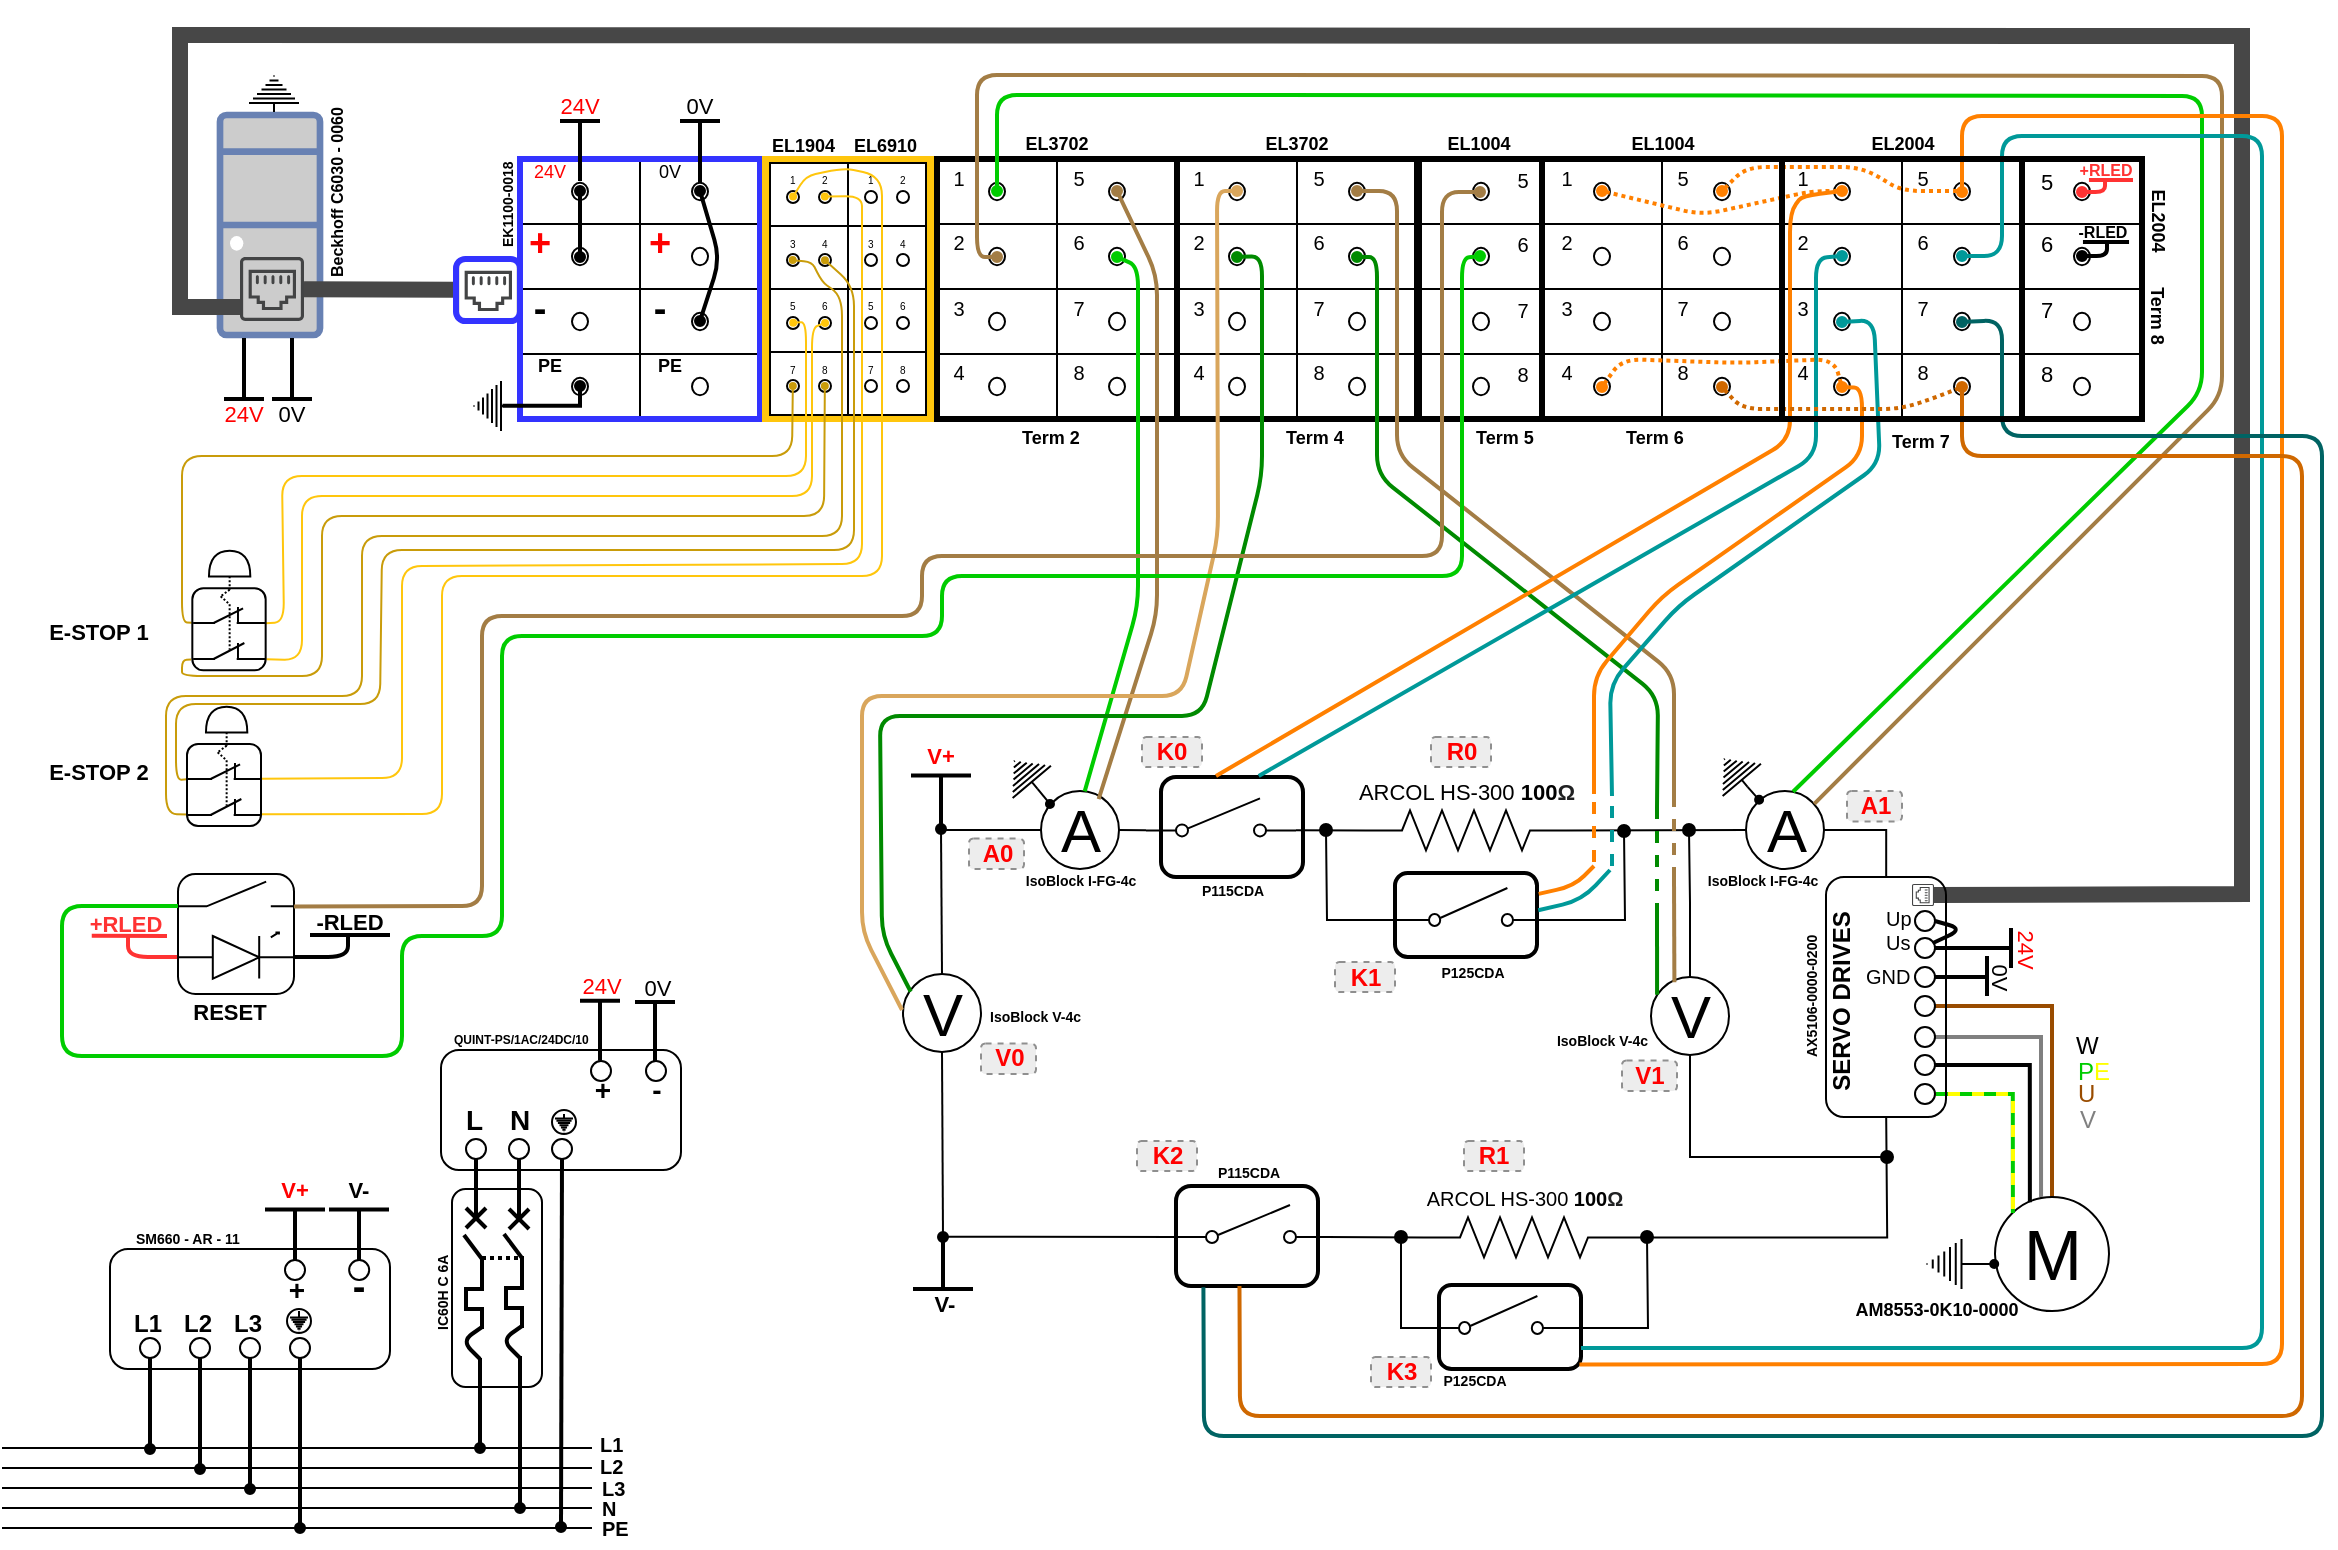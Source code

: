 <mxfile version="24.4.0" type="device">
  <diagram name="Page-1" id="7e0a89b8-554c-2b80-1dc8-d5c74ca68de4">
    <mxGraphModel dx="794" dy="559" grid="1" gridSize="10" guides="1" tooltips="1" connect="1" arrows="1" fold="1" page="1" pageScale="1" pageWidth="1169" pageHeight="827" background="#ffffff" math="0" shadow="0">
      <root>
        <mxCell id="0" />
        <mxCell id="1" parent="0" />
        <mxCell id="FzxmpT7OhSkyF00R50d4-1" value="&lt;font style=&quot;font-size: 11px&quot;&gt;&lt;span&gt;ARCOL HS-300 &lt;b&gt;100&lt;/b&gt;&lt;/span&gt;&lt;span style=&quot;color: rgb(32 , 33 , 34) ; font-family: sans-serif ; white-space: normal ; background-color: rgb(255 , 255 , 255)&quot;&gt;&lt;font style=&quot;font-size: 11px&quot;&gt;&lt;b&gt;Ω&lt;/b&gt;&lt;/font&gt;&lt;/span&gt;&lt;br&gt;&lt;/font&gt;" style="pointerEvents=1;verticalLabelPosition=top;shadow=0;dashed=0;align=center;fillColor=#ffffff;html=1;verticalAlign=bottom;strokeWidth=1;shape=mxgraph.electrical.resistors.resistor_2;fillOpacity=100;noLabel=0;labelPosition=center;" parent="1" vertex="1">
          <mxGeometry x="682" y="427.214" width="100" height="20" as="geometry" />
        </mxCell>
        <mxCell id="FzxmpT7OhSkyF00R50d4-41" style="edgeStyle=orthogonalEdgeStyle;rounded=0;comic=0;orthogonalLoop=1;jettySize=auto;html=1;exitX=1;exitY=0.84;exitDx=0;exitDy=0;exitPerimeter=0;entryX=0;entryY=0.5;entryDx=0;entryDy=0;entryPerimeter=0;shadow=0;endArrow=none;endFill=0;" parent="1" source="FzxmpT7OhSkyF00R50d4-7" target="FzxmpT7OhSkyF00R50d4-1" edge="1">
          <mxGeometry relative="1" as="geometry" />
        </mxCell>
        <mxCell id="FzxmpT7OhSkyF00R50d4-251" style="edgeStyle=none;rounded=0;comic=0;jumpSize=5;orthogonalLoop=1;jettySize=auto;html=1;exitX=0;exitY=0.84;exitDx=0;exitDy=0;exitPerimeter=0;entryX=1;entryY=0.5;entryDx=0;entryDy=0;shadow=0;startArrow=none;startFill=0;startSize=4;sourcePerimeterSpacing=0;endArrow=none;endFill=0;endSize=5;targetPerimeterSpacing=0;strokeColor=#000000;strokeWidth=1;fontSize=11;fontColor=#000000;" parent="1" source="FzxmpT7OhSkyF00R50d4-7" target="FzxmpT7OhSkyF00R50d4-250" edge="1">
          <mxGeometry relative="1" as="geometry" />
        </mxCell>
        <mxCell id="FzxmpT7OhSkyF00R50d4-7" value="" style="pointerEvents=1;verticalLabelPosition=bottom;shadow=0;dashed=0;align=center;fillColor=#ffffff;html=1;verticalAlign=top;strokeWidth=1;shape=mxgraph.electrical.electro-mechanical.simple_switch;" parent="1" vertex="1">
          <mxGeometry x="572" y="421.2" width="75" height="19" as="geometry" />
        </mxCell>
        <mxCell id="FzxmpT7OhSkyF00R50d4-39" style="edgeStyle=orthogonalEdgeStyle;rounded=0;comic=0;orthogonalLoop=1;jettySize=auto;html=1;exitX=1;exitY=0.84;exitDx=0;exitDy=0;exitPerimeter=0;shadow=0;endArrow=oval;endFill=1;" parent="1" source="FzxmpT7OhSkyF00R50d4-9" edge="1">
          <mxGeometry relative="1" as="geometry">
            <mxPoint x="811" y="437.5" as="targetPoint" />
          </mxGeometry>
        </mxCell>
        <mxCell id="FzxmpT7OhSkyF00R50d4-40" style="edgeStyle=orthogonalEdgeStyle;rounded=0;comic=0;orthogonalLoop=1;jettySize=auto;html=1;exitX=0;exitY=0.84;exitDx=0;exitDy=0;exitPerimeter=0;shadow=0;endArrow=oval;endFill=1;" parent="1" source="FzxmpT7OhSkyF00R50d4-9" edge="1">
          <mxGeometry relative="1" as="geometry">
            <mxPoint x="662" y="437" as="targetPoint" />
          </mxGeometry>
        </mxCell>
        <mxCell id="FzxmpT7OhSkyF00R50d4-9" value="" style="pointerEvents=1;verticalLabelPosition=bottom;shadow=0;dashed=0;align=center;fillColor=#ffffff;html=1;verticalAlign=top;strokeWidth=1;shape=mxgraph.electrical.electro-mechanical.simple_switch;" parent="1" vertex="1">
          <mxGeometry x="699.5" y="466" width="70" height="19" as="geometry" />
        </mxCell>
        <mxCell id="FzxmpT7OhSkyF00R50d4-42" style="edgeStyle=orthogonalEdgeStyle;rounded=0;comic=0;orthogonalLoop=1;jettySize=auto;html=1;exitX=1;exitY=0.5;exitDx=0;exitDy=0;entryX=0;entryY=0.5;entryDx=0;entryDy=0;shadow=0;endArrow=none;endFill=0;" parent="1" source="FzxmpT7OhSkyF00R50d4-22" edge="1">
          <mxGeometry relative="1" as="geometry">
            <mxPoint x="942.095" y="460.452" as="targetPoint" />
          </mxGeometry>
        </mxCell>
        <mxCell id="FzxmpT7OhSkyF00R50d4-67" style="edgeStyle=none;rounded=0;comic=0;orthogonalLoop=1;jettySize=auto;html=1;exitX=0;exitY=0.5;exitDx=0;exitDy=0;entryX=1;entryY=0.5;entryDx=0;entryDy=0;entryPerimeter=0;shadow=0;endArrow=none;endFill=0;" parent="1" source="FzxmpT7OhSkyF00R50d4-22" target="FzxmpT7OhSkyF00R50d4-1" edge="1">
          <mxGeometry relative="1" as="geometry" />
        </mxCell>
        <mxCell id="FzxmpT7OhSkyF00R50d4-22" value="&lt;font style=&quot;font-size: 30px ; line-height: 380%&quot;&gt;A&lt;/font&gt;" style="verticalLabelPosition=middle;shadow=0;dashed=0;align=center;fillColor=#ffffff;html=1;verticalAlign=middle;strokeWidth=1;shape=ellipse;aspect=fixed;fontSize=50;" parent="1" vertex="1">
          <mxGeometry x="872" y="417.5" width="39" height="39" as="geometry" />
        </mxCell>
        <mxCell id="FzxmpT7OhSkyF00R50d4-66" style="edgeStyle=orthogonalEdgeStyle;rounded=0;comic=0;orthogonalLoop=1;jettySize=auto;html=1;exitX=0.5;exitY=0;exitDx=0;exitDy=0;shadow=0;endArrow=oval;endFill=1;endSize=6;" parent="1" source="FzxmpT7OhSkyF00R50d4-26" edge="1">
          <mxGeometry relative="1" as="geometry">
            <mxPoint x="843.5" y="437" as="targetPoint" />
            <Array as="points">
              <mxPoint x="843.5" y="473.5" />
            </Array>
          </mxGeometry>
        </mxCell>
        <mxCell id="FzxmpT7OhSkyF00R50d4-69" style="edgeStyle=orthogonalEdgeStyle;rounded=0;comic=0;orthogonalLoop=1;jettySize=auto;html=1;exitX=0.5;exitY=1;exitDx=0;exitDy=0;shadow=0;sourcePerimeterSpacing=-2;endArrow=oval;endFill=1;endSize=6;targetPerimeterSpacing=-6;strokeWidth=1;" parent="1" source="FzxmpT7OhSkyF00R50d4-26" edge="1">
          <mxGeometry relative="1" as="geometry">
            <mxPoint x="942.5" y="600.5" as="targetPoint" />
            <Array as="points">
              <mxPoint x="844.5" y="600.5" />
              <mxPoint x="942.5" y="600.5" />
            </Array>
          </mxGeometry>
        </mxCell>
        <mxCell id="FzxmpT7OhSkyF00R50d4-26" value="&lt;font style=&quot;font-size: 30px ; line-height: 380%&quot;&gt;V&lt;/font&gt;" style="verticalLabelPosition=middle;shadow=0;dashed=0;align=center;fillColor=#ffffff;html=1;verticalAlign=middle;strokeWidth=1;shape=ellipse;aspect=fixed;fontSize=50;" parent="1" vertex="1">
          <mxGeometry x="824.5" y="510.5" width="39" height="39" as="geometry" />
        </mxCell>
        <mxCell id="FzxmpT7OhSkyF00R50d4-68" style="edgeStyle=orthogonalEdgeStyle;rounded=0;comic=0;orthogonalLoop=1;jettySize=auto;html=1;exitX=1;exitY=0.5;exitDx=0;exitDy=0;exitPerimeter=0;entryX=1;entryY=0.5;entryDx=0;entryDy=0;shadow=0;sourcePerimeterSpacing=-2;endArrow=none;endFill=0;endSize=6;targetPerimeterSpacing=-6;strokeWidth=1;" parent="1" source="FzxmpT7OhSkyF00R50d4-43" edge="1">
          <mxGeometry relative="1" as="geometry">
            <mxPoint x="942.095" y="580.452" as="targetPoint" />
          </mxGeometry>
        </mxCell>
        <mxCell id="FzxmpT7OhSkyF00R50d4-43" value="&lt;font style=&quot;font-size: 10px&quot;&gt;ARCOL HS-300 &lt;b&gt;100&lt;span style=&quot;color: rgb(32 , 33 , 34) ; font-family: sans-serif ; white-space: normal ; background-color: rgb(255 , 255 , 255)&quot;&gt;Ω&lt;/span&gt;&lt;/b&gt;&lt;/font&gt;" style="pointerEvents=1;verticalLabelPosition=top;shadow=0;dashed=0;align=center;fillColor=#ffffff;html=1;verticalAlign=middle;strokeWidth=1;shape=mxgraph.electrical.resistors.resistor_2;fillOpacity=100;noLabel=0;labelPosition=center;" parent="1" vertex="1">
          <mxGeometry x="711" y="630.714" width="100" height="20" as="geometry" />
        </mxCell>
        <mxCell id="FzxmpT7OhSkyF00R50d4-46" style="edgeStyle=orthogonalEdgeStyle;rounded=0;comic=0;orthogonalLoop=1;jettySize=auto;html=1;exitX=1;exitY=0.84;exitDx=0;exitDy=0;exitPerimeter=0;entryX=0;entryY=0.5;entryDx=0;entryDy=0;entryPerimeter=0;shadow=0;endArrow=none;endFill=0;" parent="1" source="FzxmpT7OhSkyF00R50d4-45" target="FzxmpT7OhSkyF00R50d4-43" edge="1">
          <mxGeometry relative="1" as="geometry">
            <Array as="points">
              <mxPoint x="662.5" y="640.5" />
              <mxPoint x="677.5" y="640.5" />
            </Array>
          </mxGeometry>
        </mxCell>
        <mxCell id="FzxmpT7OhSkyF00R50d4-253" style="edgeStyle=none;rounded=0;comic=0;jumpSize=5;orthogonalLoop=1;jettySize=auto;html=1;exitX=0;exitY=0.84;exitDx=0;exitDy=0;exitPerimeter=0;shadow=0;startArrow=none;startFill=0;startSize=4;sourcePerimeterSpacing=0;endArrow=none;endFill=0;endSize=5;targetPerimeterSpacing=0;strokeColor=#000000;strokeWidth=1;fontSize=11;fontColor=#000000;" parent="1" source="FzxmpT7OhSkyF00R50d4-45" edge="1">
          <mxGeometry relative="1" as="geometry">
            <mxPoint x="469.5" y="640.427" as="targetPoint" />
          </mxGeometry>
        </mxCell>
        <mxCell id="FzxmpT7OhSkyF00R50d4-45" value="" style="pointerEvents=1;verticalLabelPosition=bottom;shadow=0;dashed=0;align=center;fillColor=#ffffff;html=1;verticalAlign=top;strokeWidth=1;shape=mxgraph.electrical.electro-mechanical.simple_switch;" parent="1" vertex="1">
          <mxGeometry x="587" y="624.5" width="75" height="19" as="geometry" />
        </mxCell>
        <mxCell id="FzxmpT7OhSkyF00R50d4-48" style="edgeStyle=orthogonalEdgeStyle;rounded=0;comic=0;orthogonalLoop=1;jettySize=auto;html=1;exitX=0;exitY=0.84;exitDx=0;exitDy=0;exitPerimeter=0;shadow=0;endArrow=oval;endFill=1;" parent="1" source="FzxmpT7OhSkyF00R50d4-47" edge="1">
          <mxGeometry relative="1" as="geometry">
            <mxPoint x="699.5" y="640.5" as="targetPoint" />
            <Array as="points">
              <mxPoint x="699.5" y="685.5" />
            </Array>
          </mxGeometry>
        </mxCell>
        <mxCell id="FzxmpT7OhSkyF00R50d4-49" style="edgeStyle=orthogonalEdgeStyle;rounded=0;comic=0;orthogonalLoop=1;jettySize=auto;html=1;exitX=1;exitY=0.84;exitDx=0;exitDy=0;exitPerimeter=0;shadow=0;endArrow=oval;endFill=1;" parent="1" source="FzxmpT7OhSkyF00R50d4-47" edge="1">
          <mxGeometry relative="1" as="geometry">
            <mxPoint x="822.5" y="640.5" as="targetPoint" />
          </mxGeometry>
        </mxCell>
        <mxCell id="FzxmpT7OhSkyF00R50d4-47" value="" style="pointerEvents=1;verticalLabelPosition=bottom;shadow=0;dashed=0;align=center;fillColor=#ffffff;html=1;verticalAlign=top;strokeWidth=1;shape=mxgraph.electrical.electro-mechanical.simple_switch;" parent="1" vertex="1">
          <mxGeometry x="714.5" y="670" width="70" height="19" as="geometry" />
        </mxCell>
        <mxCell id="FzxmpT7OhSkyF00R50d4-78" value="" style="pointerEvents=1;verticalLabelPosition=bottom;shadow=0;dashed=0;align=center;fillColor=#ffffff;html=1;verticalAlign=top;strokeWidth=1;shape=mxgraph.electrical.miscellaneous.terminal_board" parent="1" vertex="1">
          <mxGeometry x="527.5" y="101.5" width="60" height="130" as="geometry" />
        </mxCell>
        <mxCell id="FzxmpT7OhSkyF00R50d4-101" value="" style="pointerEvents=1;verticalLabelPosition=bottom;shadow=0;dashed=0;align=center;fillColor=#ffffff;html=1;verticalAlign=top;strokeWidth=1;shape=mxgraph.electrical.miscellaneous.terminal_board" parent="1" vertex="1">
          <mxGeometry x="319" y="101.5" width="60" height="130" as="geometry" />
        </mxCell>
        <mxCell id="FzxmpT7OhSkyF00R50d4-102" value="" style="pointerEvents=1;verticalLabelPosition=bottom;shadow=0;dashed=0;align=center;fillColor=#ffffff;html=1;verticalAlign=top;strokeWidth=1;shape=mxgraph.electrical.miscellaneous.terminal_board" parent="1" vertex="1">
          <mxGeometry x="259" y="101.5" width="60" height="130" as="geometry" />
        </mxCell>
        <mxCell id="FzxmpT7OhSkyF00R50d4-109" value="" style="pointerEvents=1;verticalLabelPosition=bottom;shadow=0;dashed=0;align=center;fillColor=#ffffff;html=1;verticalAlign=top;strokeWidth=1;shape=mxgraph.electrical.miscellaneous.terminal_board" parent="1" vertex="1">
          <mxGeometry x="467.5" y="101.5" width="60" height="130" as="geometry" />
        </mxCell>
        <mxCell id="FzxmpT7OhSkyF00R50d4-110" value="&lt;font color=&quot;#ff0000&quot; style=&quot;font-size: 9px&quot;&gt;24V&lt;/font&gt;" style="text;html=1;strokeColor=none;fillColor=none;align=center;verticalAlign=middle;whiteSpace=wrap;rounded=0;fontSize=11;fontColor=#000000;" parent="1" vertex="1">
          <mxGeometry x="259" y="101.5" width="30" height="10" as="geometry" />
        </mxCell>
        <mxCell id="FzxmpT7OhSkyF00R50d4-111" value="&lt;font style=&quot;font-size: 9px&quot;&gt;0V&lt;/font&gt;" style="text;html=1;strokeColor=none;fillColor=none;align=center;verticalAlign=middle;whiteSpace=wrap;rounded=0;fontSize=11;fontColor=#000000;" parent="1" vertex="1">
          <mxGeometry x="319" y="101.5" width="30" height="10" as="geometry" />
        </mxCell>
        <mxCell id="FzxmpT7OhSkyF00R50d4-112" value="&lt;font style=&quot;font-size: 9px&quot;&gt;&lt;b&gt;PE&lt;/b&gt;&lt;/font&gt;" style="text;html=1;strokeColor=none;fillColor=none;align=center;verticalAlign=middle;whiteSpace=wrap;rounded=0;fontSize=11;fontColor=#000000;" parent="1" vertex="1">
          <mxGeometry x="259" y="199" width="30" height="10" as="geometry" />
        </mxCell>
        <mxCell id="FzxmpT7OhSkyF00R50d4-133" value="&lt;font color=&quot;#ff0000&quot; size=&quot;1&quot;&gt;&lt;b style=&quot;font-size: 19px&quot;&gt;+&lt;/b&gt;&lt;/font&gt;" style="text;html=1;strokeColor=none;fillColor=none;align=center;verticalAlign=middle;whiteSpace=wrap;rounded=0;fontSize=11;fontColor=#000000;" parent="1" vertex="1">
          <mxGeometry x="259" y="134" width="20" height="20" as="geometry" />
        </mxCell>
        <mxCell id="FzxmpT7OhSkyF00R50d4-134" value="&lt;div style=&quot;text-align: justify&quot;&gt;&lt;b style=&quot;font-size: 19px&quot;&gt;-&lt;/b&gt;&lt;/div&gt;" style="text;html=1;strokeColor=none;fillColor=none;align=center;verticalAlign=middle;whiteSpace=wrap;rounded=0;fontSize=11;fontColor=#000000;" parent="1" vertex="1">
          <mxGeometry x="259" y="166.5" width="20" height="20" as="geometry" />
        </mxCell>
        <mxCell id="FzxmpT7OhSkyF00R50d4-135" value="" style="endArrow=oval;html=1;shadow=0;strokeColor=#000000;strokeWidth=2;fontSize=11;fontColor=#000000;jumpSize=5;entryX=0.471;entryY=0.339;entryDx=0;entryDy=0;entryPerimeter=0;endFill=1;endSize=4;startArrow=oval;startFill=1;startSize=4;" parent="1" edge="1">
          <mxGeometry width="50" height="50" relative="1" as="geometry">
            <mxPoint x="289" y="150.5" as="sourcePoint" />
            <mxPoint x="289" y="117.5" as="targetPoint" />
          </mxGeometry>
        </mxCell>
        <mxCell id="FzxmpT7OhSkyF00R50d4-137" value="" style="endArrow=oval;html=1;shadow=0;strokeColor=#000000;strokeWidth=2;fontSize=11;fontColor=#000000;jumpSize=5;entryX=0.471;entryY=0.339;entryDx=0;entryDy=0;entryPerimeter=0;endFill=1;endSize=4;startArrow=oval;startFill=1;startSize=4;" parent="1" edge="1">
          <mxGeometry width="50" height="50" relative="1" as="geometry">
            <mxPoint x="349" y="182.5" as="sourcePoint" />
            <mxPoint x="349" y="117.5" as="targetPoint" />
            <Array as="points">
              <mxPoint x="359" y="151.5" />
            </Array>
          </mxGeometry>
        </mxCell>
        <mxCell id="FzxmpT7OhSkyF00R50d4-138" value="&lt;font color=&quot;#ff0000&quot; size=&quot;1&quot;&gt;&lt;b style=&quot;font-size: 19px&quot;&gt;+&lt;/b&gt;&lt;/font&gt;" style="text;html=1;strokeColor=none;fillColor=none;align=center;verticalAlign=middle;whiteSpace=wrap;rounded=0;fontSize=11;fontColor=#000000;" parent="1" vertex="1">
          <mxGeometry x="319" y="134" width="20" height="20" as="geometry" />
        </mxCell>
        <mxCell id="FzxmpT7OhSkyF00R50d4-139" value="&lt;div style=&quot;text-align: justify&quot;&gt;&lt;b style=&quot;font-size: 19px&quot;&gt;-&lt;/b&gt;&lt;/div&gt;" style="text;html=1;strokeColor=none;fillColor=none;align=center;verticalAlign=middle;whiteSpace=wrap;rounded=0;fontSize=11;fontColor=#000000;" parent="1" vertex="1">
          <mxGeometry x="319" y="166.5" width="20" height="20" as="geometry" />
        </mxCell>
        <mxCell id="FzxmpT7OhSkyF00R50d4-140" value="&lt;font style=&quot;font-size: 9px&quot;&gt;&lt;b&gt;PE&lt;/b&gt;&lt;/font&gt;" style="text;html=1;strokeColor=none;fillColor=none;align=center;verticalAlign=middle;whiteSpace=wrap;rounded=0;fontSize=11;fontColor=#000000;" parent="1" vertex="1">
          <mxGeometry x="319" y="199" width="30" height="10" as="geometry" />
        </mxCell>
        <mxCell id="FzxmpT7OhSkyF00R50d4-144" value="" style="group;direction=west;rotation=0;" parent="1" vertex="1" connectable="0">
          <mxGeometry x="447" y="390.5" width="45" height="45" as="geometry" />
        </mxCell>
        <mxCell id="FzxmpT7OhSkyF00R50d4-141" value="" style="endArrow=none;html=1;shadow=0;strokeColor=#000000;strokeWidth=2;fontSize=11;fontColor=#000000;" parent="FzxmpT7OhSkyF00R50d4-144" edge="1">
          <mxGeometry width="50" height="50" relative="1" as="geometry">
            <mxPoint x="22.5" y="45" as="sourcePoint" />
            <mxPoint x="22.5" y="19.286" as="targetPoint" />
            <Array as="points" />
          </mxGeometry>
        </mxCell>
        <mxCell id="FzxmpT7OhSkyF00R50d4-142" value="" style="endArrow=none;html=1;shadow=0;strokeColor=#000000;strokeWidth=2;fontSize=11;fontColor=#000000;" parent="FzxmpT7OhSkyF00R50d4-144" edge="1">
          <mxGeometry width="50" height="50" relative="1" as="geometry">
            <mxPoint x="37.5" y="19.286" as="sourcePoint" />
            <mxPoint x="7.5" y="19.286" as="targetPoint" />
          </mxGeometry>
        </mxCell>
        <mxCell id="FzxmpT7OhSkyF00R50d4-143" value="&lt;font color=&quot;#ff0000&quot;&gt;&lt;b&gt;V+&lt;/b&gt;&lt;/font&gt;" style="text;html=1;strokeColor=none;fillColor=none;align=center;verticalAlign=middle;whiteSpace=wrap;rounded=0;fontSize=11;fontColor=#000000;direction=west;" parent="FzxmpT7OhSkyF00R50d4-144" vertex="1">
          <mxGeometry width="45" height="19.286" as="geometry" />
        </mxCell>
        <mxCell id="FzxmpT7OhSkyF00R50d4-148" value="" style="group;direction=west;rotation=-180;" parent="1" vertex="1" connectable="0">
          <mxGeometry x="447.5" y="640.5" width="45" height="45" as="geometry" />
        </mxCell>
        <mxCell id="FzxmpT7OhSkyF00R50d4-149" value="" style="endArrow=none;html=1;shadow=0;strokeColor=#000000;strokeWidth=2;fontSize=11;fontColor=#000000;" parent="FzxmpT7OhSkyF00R50d4-148" edge="1">
          <mxGeometry width="50" height="50" relative="1" as="geometry">
            <mxPoint x="23" as="sourcePoint" />
            <mxPoint x="23" y="26" as="targetPoint" />
          </mxGeometry>
        </mxCell>
        <mxCell id="FzxmpT7OhSkyF00R50d4-150" value="" style="endArrow=none;html=1;shadow=0;strokeColor=#000000;strokeWidth=2;fontSize=11;fontColor=#000000;" parent="FzxmpT7OhSkyF00R50d4-148" edge="1">
          <mxGeometry width="50" height="50" relative="1" as="geometry">
            <mxPoint x="8" y="26" as="sourcePoint" />
            <mxPoint x="38" y="26" as="targetPoint" />
          </mxGeometry>
        </mxCell>
        <mxCell id="FzxmpT7OhSkyF00R50d4-153" value="&lt;b&gt;V-&lt;/b&gt;" style="text;html=1;resizable=0;points=[];autosize=1;align=center;verticalAlign=top;spacingTop=-4;fontSize=11;fontColor=#000000;" parent="FzxmpT7OhSkyF00R50d4-148" vertex="1">
          <mxGeometry x="8" y="24.5" width="30" height="10" as="geometry" />
        </mxCell>
        <mxCell id="FzxmpT7OhSkyF00R50d4-158" style="edgeStyle=none;rounded=0;comic=0;jumpSize=5;orthogonalLoop=1;jettySize=auto;html=1;exitX=0.5;exitY=0;exitDx=0;exitDy=0;shadow=0;startArrow=none;startFill=0;startSize=4;sourcePerimeterSpacing=-2;endArrow=oval;endFill=1;endSize=5;targetPerimeterSpacing=2;strokeColor=#000000;strokeWidth=1;fontSize=11;fontColor=#000000;" parent="1" source="FzxmpT7OhSkyF00R50d4-157" edge="1">
          <mxGeometry relative="1" as="geometry">
            <mxPoint x="469.5" y="436.5" as="targetPoint" />
          </mxGeometry>
        </mxCell>
        <mxCell id="FzxmpT7OhSkyF00R50d4-157" value="&lt;font style=&quot;font-size: 30px ; line-height: 380%&quot;&gt;V&lt;/font&gt;" style="verticalLabelPosition=middle;shadow=0;dashed=0;align=center;fillColor=#ffffff;html=1;verticalAlign=middle;strokeWidth=1;shape=ellipse;aspect=fixed;fontSize=50;" parent="1" vertex="1">
          <mxGeometry x="450.5" y="509" width="39" height="39" as="geometry" />
        </mxCell>
        <mxCell id="FzxmpT7OhSkyF00R50d4-159" style="edgeStyle=none;rounded=0;comic=0;jumpSize=5;orthogonalLoop=1;jettySize=auto;html=1;exitX=0.5;exitY=1;exitDx=0;exitDy=0;shadow=0;startArrow=none;startFill=0;startSize=4;sourcePerimeterSpacing=-2;endArrow=oval;endFill=1;endSize=5;targetPerimeterSpacing=2;strokeColor=#000000;strokeWidth=1;fontSize=11;fontColor=#000000;" parent="1" source="FzxmpT7OhSkyF00R50d4-157" edge="1">
          <mxGeometry relative="1" as="geometry">
            <mxPoint x="470.5" y="640.5" as="targetPoint" />
            <mxPoint x="510.5" y="568" as="sourcePoint" />
          </mxGeometry>
        </mxCell>
        <mxCell id="FzxmpT7OhSkyF00R50d4-167" value="&lt;font style=&quot;font-size: 10px&quot;&gt;1&lt;/font&gt;" style="text;html=1;resizable=0;points=[];autosize=1;align=center;verticalAlign=top;spacingTop=-4;fontSize=11;fontColor=#000000;" parent="1" vertex="1">
          <mxGeometry x="467.5" y="101.5" width="20" height="15" as="geometry" />
        </mxCell>
        <mxCell id="FzxmpT7OhSkyF00R50d4-169" value="&lt;font style=&quot;font-size: 10px&quot;&gt;2&lt;/font&gt;" style="text;html=1;resizable=0;points=[];autosize=1;align=center;verticalAlign=top;spacingTop=-4;fontSize=11;fontColor=#000000;" parent="1" vertex="1">
          <mxGeometry x="467.5" y="134" width="20" height="15" as="geometry" />
        </mxCell>
        <mxCell id="FzxmpT7OhSkyF00R50d4-170" value="&lt;font style=&quot;font-size: 10px&quot;&gt;3&lt;/font&gt;" style="text;html=1;resizable=0;points=[];autosize=1;align=center;verticalAlign=top;spacingTop=-4;fontSize=11;fontColor=#000000;" parent="1" vertex="1">
          <mxGeometry x="467.5" y="166.5" width="20" height="15" as="geometry" />
        </mxCell>
        <mxCell id="FzxmpT7OhSkyF00R50d4-171" value="&lt;font style=&quot;font-size: 10px&quot;&gt;4&lt;/font&gt;" style="text;html=1;resizable=0;points=[];autosize=1;align=center;verticalAlign=top;spacingTop=-4;fontSize=11;fontColor=#000000;" parent="1" vertex="1">
          <mxGeometry x="467.5" y="199" width="20" height="15" as="geometry" />
        </mxCell>
        <mxCell id="FzxmpT7OhSkyF00R50d4-172" value="&lt;font style=&quot;font-size: 10px&quot;&gt;5&lt;/font&gt;" style="text;html=1;resizable=0;points=[];autosize=1;align=center;verticalAlign=top;spacingTop=-4;fontSize=11;fontColor=#000000;" parent="1" vertex="1">
          <mxGeometry x="527.5" y="101.5" width="20" height="15" as="geometry" />
        </mxCell>
        <mxCell id="FzxmpT7OhSkyF00R50d4-173" value="&lt;font style=&quot;font-size: 10px&quot;&gt;6&lt;/font&gt;" style="text;html=1;resizable=0;points=[];autosize=1;align=center;verticalAlign=top;spacingTop=-4;fontSize=11;fontColor=#000000;" parent="1" vertex="1">
          <mxGeometry x="527.5" y="134" width="20" height="15" as="geometry" />
        </mxCell>
        <mxCell id="FzxmpT7OhSkyF00R50d4-174" value="&lt;font style=&quot;font-size: 10px&quot;&gt;7&lt;/font&gt;" style="text;html=1;resizable=0;points=[];autosize=1;align=center;verticalAlign=top;spacingTop=-4;fontSize=11;fontColor=#000000;" parent="1" vertex="1">
          <mxGeometry x="527.5" y="166.5" width="20" height="15" as="geometry" />
        </mxCell>
        <mxCell id="FzxmpT7OhSkyF00R50d4-176" value="&lt;font style=&quot;font-size: 10px&quot;&gt;8&lt;/font&gt;" style="text;html=1;resizable=0;points=[];autosize=1;align=center;verticalAlign=top;spacingTop=-4;fontSize=11;fontColor=#000000;" parent="1" vertex="1">
          <mxGeometry x="527.5" y="199" width="20" height="15" as="geometry" />
        </mxCell>
        <mxCell id="FzxmpT7OhSkyF00R50d4-178" value="" style="rounded=0;whiteSpace=wrap;html=1;strokeColor=#000000;strokeWidth=3;fillColor=none;fontSize=11;fontColor=#000000;" parent="1" vertex="1">
          <mxGeometry x="467.5" y="101.5" width="120" height="130" as="geometry" />
        </mxCell>
        <mxCell id="FzxmpT7OhSkyF00R50d4-190" value="" style="pointerEvents=1;verticalLabelPosition=bottom;shadow=0;dashed=0;align=center;fillColor=#ffffff;html=1;verticalAlign=top;strokeWidth=1;shape=mxgraph.electrical.miscellaneous.terminal_board" parent="1" vertex="1">
          <mxGeometry x="647.5" y="101.5" width="60" height="130" as="geometry" />
        </mxCell>
        <mxCell id="FzxmpT7OhSkyF00R50d4-191" value="" style="pointerEvents=1;verticalLabelPosition=bottom;shadow=0;dashed=0;align=center;fillColor=#ffffff;html=1;verticalAlign=top;strokeWidth=1;shape=mxgraph.electrical.miscellaneous.terminal_board" parent="1" vertex="1">
          <mxGeometry x="587.5" y="101.5" width="60" height="130" as="geometry" />
        </mxCell>
        <mxCell id="FzxmpT7OhSkyF00R50d4-192" value="&lt;font style=&quot;font-size: 10px&quot;&gt;1&lt;/font&gt;" style="text;html=1;resizable=0;points=[];autosize=1;align=center;verticalAlign=top;spacingTop=-4;fontSize=11;fontColor=#000000;" parent="1" vertex="1">
          <mxGeometry x="587.5" y="101.5" width="20" height="15" as="geometry" />
        </mxCell>
        <mxCell id="FzxmpT7OhSkyF00R50d4-193" value="&lt;font style=&quot;font-size: 10px&quot;&gt;2&lt;/font&gt;" style="text;html=1;resizable=0;points=[];autosize=1;align=center;verticalAlign=top;spacingTop=-4;fontSize=11;fontColor=#000000;" parent="1" vertex="1">
          <mxGeometry x="587.5" y="134" width="20" height="15" as="geometry" />
        </mxCell>
        <mxCell id="FzxmpT7OhSkyF00R50d4-194" value="&lt;font style=&quot;font-size: 10px&quot;&gt;3&lt;/font&gt;" style="text;html=1;resizable=0;points=[];autosize=1;align=center;verticalAlign=top;spacingTop=-4;fontSize=11;fontColor=#000000;" parent="1" vertex="1">
          <mxGeometry x="587.5" y="166.5" width="20" height="15" as="geometry" />
        </mxCell>
        <mxCell id="FzxmpT7OhSkyF00R50d4-195" value="&lt;font style=&quot;font-size: 10px&quot;&gt;4&lt;/font&gt;" style="text;html=1;resizable=0;points=[];autosize=1;align=center;verticalAlign=top;spacingTop=-4;fontSize=11;fontColor=#000000;" parent="1" vertex="1">
          <mxGeometry x="587.5" y="199" width="20" height="15" as="geometry" />
        </mxCell>
        <mxCell id="FzxmpT7OhSkyF00R50d4-196" value="&lt;font style=&quot;font-size: 10px&quot;&gt;5&lt;/font&gt;" style="text;html=1;resizable=0;points=[];autosize=1;align=center;verticalAlign=top;spacingTop=-4;fontSize=11;fontColor=#000000;" parent="1" vertex="1">
          <mxGeometry x="647.5" y="101.5" width="20" height="15" as="geometry" />
        </mxCell>
        <mxCell id="FzxmpT7OhSkyF00R50d4-197" value="&lt;font style=&quot;font-size: 10px&quot;&gt;6&lt;/font&gt;" style="text;html=1;resizable=0;points=[];autosize=1;align=center;verticalAlign=top;spacingTop=-4;fontSize=11;fontColor=#000000;" parent="1" vertex="1">
          <mxGeometry x="647.5" y="134" width="20" height="15" as="geometry" />
        </mxCell>
        <mxCell id="FzxmpT7OhSkyF00R50d4-198" value="&lt;font style=&quot;font-size: 10px&quot;&gt;7&lt;/font&gt;" style="text;html=1;resizable=0;points=[];autosize=1;align=center;verticalAlign=top;spacingTop=-4;fontSize=11;fontColor=#000000;" parent="1" vertex="1">
          <mxGeometry x="647.5" y="166.5" width="20" height="15" as="geometry" />
        </mxCell>
        <mxCell id="FzxmpT7OhSkyF00R50d4-199" value="&lt;font style=&quot;font-size: 10px&quot;&gt;8&lt;/font&gt;" style="text;html=1;resizable=0;points=[];autosize=1;align=center;verticalAlign=top;spacingTop=-4;fontSize=11;fontColor=#000000;" parent="1" vertex="1">
          <mxGeometry x="647.5" y="199" width="20" height="15" as="geometry" />
        </mxCell>
        <mxCell id="FzxmpT7OhSkyF00R50d4-200" value="" style="rounded=0;whiteSpace=wrap;html=1;strokeColor=#000000;strokeWidth=3;fillColor=none;fontSize=11;fontColor=#000000;" parent="1" vertex="1">
          <mxGeometry x="587.5" y="101.5" width="120" height="130" as="geometry" />
        </mxCell>
        <mxCell id="FzxmpT7OhSkyF00R50d4-201" value="" style="pointerEvents=1;verticalLabelPosition=bottom;shadow=0;dashed=0;align=center;fillColor=#ffffff;html=1;verticalAlign=top;strokeWidth=1;shape=mxgraph.electrical.miscellaneous.terminal_board" parent="1" vertex="1">
          <mxGeometry x="830" y="101.5" width="60" height="130" as="geometry" />
        </mxCell>
        <mxCell id="FzxmpT7OhSkyF00R50d4-202" value="" style="pointerEvents=1;verticalLabelPosition=bottom;shadow=0;dashed=0;align=center;fillColor=#ffffff;html=1;verticalAlign=top;strokeWidth=1;shape=mxgraph.electrical.miscellaneous.terminal_board" parent="1" vertex="1">
          <mxGeometry x="770" y="101.5" width="60" height="130" as="geometry" />
        </mxCell>
        <mxCell id="FzxmpT7OhSkyF00R50d4-203" value="&lt;font style=&quot;font-size: 10px&quot;&gt;1&lt;/font&gt;" style="text;html=1;resizable=0;points=[];autosize=1;align=center;verticalAlign=top;spacingTop=-4;fontSize=11;fontColor=#000000;" parent="1" vertex="1">
          <mxGeometry x="772" y="101.5" width="20" height="15" as="geometry" />
        </mxCell>
        <mxCell id="FzxmpT7OhSkyF00R50d4-204" value="&lt;font style=&quot;font-size: 10px&quot;&gt;2&lt;/font&gt;" style="text;html=1;resizable=0;points=[];autosize=1;align=center;verticalAlign=top;spacingTop=-4;fontSize=11;fontColor=#000000;" parent="1" vertex="1">
          <mxGeometry x="772" y="134" width="20" height="15" as="geometry" />
        </mxCell>
        <mxCell id="FzxmpT7OhSkyF00R50d4-205" value="&lt;font style=&quot;font-size: 10px&quot;&gt;3&lt;/font&gt;" style="text;html=1;resizable=0;points=[];autosize=1;align=center;verticalAlign=top;spacingTop=-4;fontSize=11;fontColor=#000000;" parent="1" vertex="1">
          <mxGeometry x="772" y="166.5" width="20" height="15" as="geometry" />
        </mxCell>
        <mxCell id="FzxmpT7OhSkyF00R50d4-206" value="&lt;font style=&quot;font-size: 10px&quot;&gt;4&lt;/font&gt;" style="text;html=1;resizable=0;points=[];autosize=1;align=center;verticalAlign=top;spacingTop=-4;fontSize=11;fontColor=#000000;" parent="1" vertex="1">
          <mxGeometry x="772" y="199" width="20" height="15" as="geometry" />
        </mxCell>
        <mxCell id="FzxmpT7OhSkyF00R50d4-207" value="&lt;font style=&quot;font-size: 10px&quot;&gt;5&lt;/font&gt;" style="text;html=1;resizable=0;points=[];autosize=1;align=center;verticalAlign=top;spacingTop=-4;fontSize=11;fontColor=#000000;" parent="1" vertex="1">
          <mxGeometry x="830" y="101.5" width="20" height="15" as="geometry" />
        </mxCell>
        <mxCell id="FzxmpT7OhSkyF00R50d4-208" value="&lt;font style=&quot;font-size: 10px&quot;&gt;6&lt;/font&gt;" style="text;html=1;resizable=0;points=[];autosize=1;align=center;verticalAlign=top;spacingTop=-4;fontSize=11;fontColor=#000000;" parent="1" vertex="1">
          <mxGeometry x="830" y="134" width="20" height="15" as="geometry" />
        </mxCell>
        <mxCell id="FzxmpT7OhSkyF00R50d4-209" value="&lt;font style=&quot;font-size: 10px&quot;&gt;7&lt;/font&gt;" style="text;html=1;resizable=0;points=[];autosize=1;align=center;verticalAlign=top;spacingTop=-4;fontSize=11;fontColor=#000000;" parent="1" vertex="1">
          <mxGeometry x="830" y="166.5" width="20" height="15" as="geometry" />
        </mxCell>
        <mxCell id="FzxmpT7OhSkyF00R50d4-210" value="&lt;font style=&quot;font-size: 10px&quot;&gt;8&lt;/font&gt;" style="text;html=1;resizable=0;points=[];autosize=1;align=center;verticalAlign=top;spacingTop=-4;fontSize=11;fontColor=#000000;" parent="1" vertex="1">
          <mxGeometry x="830" y="199" width="20" height="15" as="geometry" />
        </mxCell>
        <mxCell id="FzxmpT7OhSkyF00R50d4-214" value="" style="fontColor=#0066CC;verticalAlign=top;verticalLabelPosition=bottom;labelPosition=center;align=center;html=1;outlineConnect=0;fillColor=#CCCCCC;strokeColor=#6881B3;gradientColor=none;gradientDirection=north;strokeWidth=2;shape=mxgraph.networks.desktop_pc;" parent="1" vertex="1">
          <mxGeometry x="109" y="79.5" width="50" height="110" as="geometry" />
        </mxCell>
        <mxCell id="FzxmpT7OhSkyF00R50d4-215" value="" style="pointerEvents=1;shadow=0;dashed=0;html=1;strokeColor=none;fillColor=#434445;aspect=fixed;labelPosition=center;verticalLabelPosition=bottom;verticalAlign=top;align=center;outlineConnect=0;shape=mxgraph.vvd.ethernet_port;" parent="1" vertex="1">
          <mxGeometry x="227" y="151" width="32" height="32" as="geometry" />
        </mxCell>
        <mxCell id="FzxmpT7OhSkyF00R50d4-219" value="" style="edgeStyle=none;rounded=0;comic=0;jumpSize=5;orthogonalLoop=1;jettySize=auto;html=1;shadow=0;startArrow=none;startFill=0;startSize=4;sourcePerimeterSpacing=0;endArrow=none;endFill=0;endSize=5;targetPerimeterSpacing=0;strokeColor=#474747;strokeWidth=8;fontSize=11;fontColor=#000000;" parent="1" source="FzxmpT7OhSkyF00R50d4-217" target="FzxmpT7OhSkyF00R50d4-215" edge="1">
          <mxGeometry relative="1" as="geometry" />
        </mxCell>
        <mxCell id="FzxmpT7OhSkyF00R50d4-217" value="" style="pointerEvents=1;shadow=0;dashed=0;html=1;strokeColor=none;fillColor=#434445;aspect=fixed;labelPosition=center;verticalLabelPosition=bottom;verticalAlign=top;align=center;outlineConnect=0;shape=mxgraph.vvd.ethernet_port;" parent="1" vertex="1">
          <mxGeometry x="119" y="150.5" width="32" height="32" as="geometry" />
        </mxCell>
        <mxCell id="FzxmpT7OhSkyF00R50d4-222" value="" style="rounded=0;whiteSpace=wrap;html=1;strokeColor=#3333FF;strokeWidth=3;fillColor=none;fontSize=11;fontColor=#000000;" parent="1" vertex="1">
          <mxGeometry x="259" y="101.5" width="120" height="130" as="geometry" />
        </mxCell>
        <mxCell id="FzxmpT7OhSkyF00R50d4-127" value="" style="group" parent="1" vertex="1" connectable="0">
          <mxGeometry x="334" y="67.5" width="30" height="50" as="geometry" />
        </mxCell>
        <mxCell id="FzxmpT7OhSkyF00R50d4-128" value="" style="endArrow=none;html=1;shadow=0;strokeColor=#000000;strokeWidth=2;fontSize=11;fontColor=#000000;startArrow=none;startFill=0;startSize=4;" parent="FzxmpT7OhSkyF00R50d4-127" edge="1">
          <mxGeometry width="50" height="50" relative="1" as="geometry">
            <mxPoint x="15" y="46" as="sourcePoint" />
            <mxPoint x="15" y="15" as="targetPoint" />
          </mxGeometry>
        </mxCell>
        <mxCell id="FzxmpT7OhSkyF00R50d4-129" value="" style="endArrow=none;html=1;shadow=0;strokeColor=#000000;strokeWidth=2;fontSize=11;fontColor=#000000;" parent="FzxmpT7OhSkyF00R50d4-127" edge="1">
          <mxGeometry width="50" height="50" relative="1" as="geometry">
            <mxPoint x="25" y="15" as="sourcePoint" />
            <mxPoint x="5" y="15" as="targetPoint" />
          </mxGeometry>
        </mxCell>
        <mxCell id="FzxmpT7OhSkyF00R50d4-130" value="0V" style="text;html=1;strokeColor=none;fillColor=none;align=center;verticalAlign=middle;whiteSpace=wrap;rounded=0;fontSize=11;fontColor=#000000;" parent="FzxmpT7OhSkyF00R50d4-127" vertex="1">
          <mxGeometry width="30" height="15" as="geometry" />
        </mxCell>
        <mxCell id="FzxmpT7OhSkyF00R50d4-117" value="" style="group" parent="1" vertex="1" connectable="0">
          <mxGeometry x="274" y="67.5" width="30" height="50" as="geometry" />
        </mxCell>
        <mxCell id="FzxmpT7OhSkyF00R50d4-114" value="" style="endArrow=none;html=1;shadow=0;strokeColor=#000000;strokeWidth=2;fontSize=11;fontColor=#000000;startArrow=none;startFill=0;startSize=4;" parent="FzxmpT7OhSkyF00R50d4-117" edge="1">
          <mxGeometry width="50" height="50" relative="1" as="geometry">
            <mxPoint x="15" y="45" as="sourcePoint" />
            <mxPoint x="15" y="15" as="targetPoint" />
          </mxGeometry>
        </mxCell>
        <mxCell id="FzxmpT7OhSkyF00R50d4-115" value="" style="endArrow=none;html=1;shadow=0;strokeColor=#000000;strokeWidth=2;fontSize=11;fontColor=#000000;" parent="FzxmpT7OhSkyF00R50d4-117" edge="1">
          <mxGeometry width="50" height="50" relative="1" as="geometry">
            <mxPoint x="25" y="15" as="sourcePoint" />
            <mxPoint x="5" y="15" as="targetPoint" />
          </mxGeometry>
        </mxCell>
        <mxCell id="FzxmpT7OhSkyF00R50d4-116" value="&lt;font color=&quot;#ff0000&quot;&gt;24V&lt;/font&gt;" style="text;html=1;strokeColor=none;fillColor=none;align=center;verticalAlign=middle;whiteSpace=wrap;rounded=0;fontSize=11;fontColor=#000000;" parent="FzxmpT7OhSkyF00R50d4-117" vertex="1">
          <mxGeometry width="30" height="15" as="geometry" />
        </mxCell>
        <mxCell id="FzxmpT7OhSkyF00R50d4-225" value="&lt;b style=&quot;font-size: 9px;&quot;&gt;&lt;font style=&quot;font-size: 9px;&quot;&gt;EL3702&lt;/font&gt;&lt;/b&gt;" style="text;html=1;resizable=0;points=[];autosize=1;align=center;verticalAlign=bottom;spacingTop=-4;fontSize=9;fontColor=#000000;" parent="1" vertex="1">
          <mxGeometry x="497" y="81.5" width="60" height="20" as="geometry" />
        </mxCell>
        <mxCell id="FzxmpT7OhSkyF00R50d4-227" value="&lt;b style=&quot;font-size: 9px;&quot;&gt;&lt;font style=&quot;font-size: 9px;&quot;&gt;EL3702&lt;/font&gt;&lt;/b&gt;" style="text;html=1;resizable=0;points=[];autosize=1;align=center;verticalAlign=bottom;spacingTop=-4;fontSize=9;fontColor=#000000;" parent="1" vertex="1">
          <mxGeometry x="617" y="81.5" width="60" height="20" as="geometry" />
        </mxCell>
        <mxCell id="FzxmpT7OhSkyF00R50d4-229" value="" style="pointerEvents=1;verticalLabelPosition=bottom;shadow=0;dashed=0;align=center;fillColor=#ffffff;html=1;verticalAlign=top;strokeWidth=1;shape=mxgraph.electrical.miscellaneous.terminal_board" parent="1" vertex="1">
          <mxGeometry x="950" y="101.5" width="60" height="130" as="geometry" />
        </mxCell>
        <mxCell id="FzxmpT7OhSkyF00R50d4-230" value="" style="pointerEvents=1;verticalLabelPosition=bottom;shadow=0;dashed=0;align=center;fillColor=#ffffff;html=1;verticalAlign=top;strokeWidth=1;shape=mxgraph.electrical.miscellaneous.terminal_board" parent="1" vertex="1">
          <mxGeometry x="890" y="101.5" width="60" height="130" as="geometry" />
        </mxCell>
        <mxCell id="FzxmpT7OhSkyF00R50d4-231" value="&lt;font style=&quot;font-size: 10px&quot;&gt;1&lt;/font&gt;" style="text;html=1;resizable=0;points=[];autosize=1;align=center;verticalAlign=top;spacingTop=-4;fontSize=11;fontColor=#000000;" parent="1" vertex="1">
          <mxGeometry x="890" y="101.5" width="20" height="15" as="geometry" />
        </mxCell>
        <mxCell id="FzxmpT7OhSkyF00R50d4-232" value="&lt;font style=&quot;font-size: 10px&quot;&gt;2&lt;/font&gt;" style="text;html=1;resizable=0;points=[];autosize=1;align=center;verticalAlign=top;spacingTop=-4;fontSize=11;fontColor=#000000;" parent="1" vertex="1">
          <mxGeometry x="890" y="134" width="20" height="15" as="geometry" />
        </mxCell>
        <mxCell id="FzxmpT7OhSkyF00R50d4-233" value="&lt;font style=&quot;font-size: 10px&quot;&gt;3&lt;/font&gt;" style="text;html=1;resizable=0;points=[];autosize=1;align=center;verticalAlign=top;spacingTop=-4;fontSize=11;fontColor=#000000;" parent="1" vertex="1">
          <mxGeometry x="890" y="166.5" width="20" height="15" as="geometry" />
        </mxCell>
        <mxCell id="FzxmpT7OhSkyF00R50d4-234" value="&lt;font style=&quot;font-size: 10px&quot;&gt;4&lt;/font&gt;" style="text;html=1;resizable=0;points=[];autosize=1;align=center;verticalAlign=top;spacingTop=-4;fontSize=11;fontColor=#000000;" parent="1" vertex="1">
          <mxGeometry x="890" y="199" width="20" height="15" as="geometry" />
        </mxCell>
        <mxCell id="FzxmpT7OhSkyF00R50d4-235" value="&lt;font style=&quot;font-size: 10px&quot;&gt;5&lt;/font&gt;" style="text;html=1;resizable=0;points=[];autosize=1;align=center;verticalAlign=top;spacingTop=-4;fontSize=11;fontColor=#000000;" parent="1" vertex="1">
          <mxGeometry x="950" y="101.5" width="20" height="15" as="geometry" />
        </mxCell>
        <mxCell id="FzxmpT7OhSkyF00R50d4-236" value="&lt;font style=&quot;font-size: 10px&quot;&gt;6&lt;/font&gt;" style="text;html=1;resizable=0;points=[];autosize=1;align=center;verticalAlign=top;spacingTop=-4;fontSize=11;fontColor=#000000;" parent="1" vertex="1">
          <mxGeometry x="950" y="134" width="20" height="15" as="geometry" />
        </mxCell>
        <mxCell id="FzxmpT7OhSkyF00R50d4-237" value="&lt;font style=&quot;font-size: 10px&quot;&gt;7&lt;/font&gt;" style="text;html=1;resizable=0;points=[];autosize=1;align=center;verticalAlign=top;spacingTop=-4;fontSize=11;fontColor=#000000;" parent="1" vertex="1">
          <mxGeometry x="950" y="166.5" width="20" height="15" as="geometry" />
        </mxCell>
        <mxCell id="FzxmpT7OhSkyF00R50d4-238" value="&lt;font style=&quot;font-size: 10px&quot;&gt;8&lt;/font&gt;" style="text;html=1;resizable=0;points=[];autosize=1;align=center;verticalAlign=top;spacingTop=-4;fontSize=11;fontColor=#000000;" parent="1" vertex="1">
          <mxGeometry x="950" y="199" width="20" height="15" as="geometry" />
        </mxCell>
        <mxCell id="FzxmpT7OhSkyF00R50d4-240" value="&lt;b style=&quot;font-size: 9px;&quot;&gt;&lt;font style=&quot;font-size: 9px;&quot;&gt;EL1004&lt;/font&gt;&lt;/b&gt;" style="text;html=1;resizable=0;points=[];autosize=1;align=center;verticalAlign=bottom;spacingTop=-4;fontSize=9;fontColor=#000000;" parent="1" vertex="1">
          <mxGeometry x="800" y="81.5" width="60" height="20" as="geometry" />
        </mxCell>
        <mxCell id="FzxmpT7OhSkyF00R50d4-241" value="&lt;b style=&quot;font-size: 9px;&quot;&gt;&lt;font style=&quot;font-size: 9px;&quot;&gt;EL2004&lt;/font&gt;&lt;/b&gt;" style="text;html=1;resizable=0;points=[];autosize=1;align=center;verticalAlign=bottom;spacingTop=-4;fontSize=9;fontColor=#000000;" parent="1" vertex="1">
          <mxGeometry x="920" y="81.5" width="60" height="20" as="geometry" />
        </mxCell>
        <mxCell id="FzxmpT7OhSkyF00R50d4-252" style="edgeStyle=none;rounded=0;comic=0;jumpSize=5;orthogonalLoop=1;jettySize=auto;html=1;exitX=0;exitY=0.5;exitDx=0;exitDy=0;shadow=0;startArrow=none;startFill=0;startSize=4;sourcePerimeterSpacing=0;endArrow=none;endFill=0;endSize=5;targetPerimeterSpacing=0;strokeColor=#000000;strokeWidth=1;fontSize=11;fontColor=#000000;" parent="1" source="FzxmpT7OhSkyF00R50d4-250" edge="1">
          <mxGeometry relative="1" as="geometry">
            <mxPoint x="469.5" y="436.984" as="targetPoint" />
          </mxGeometry>
        </mxCell>
        <mxCell id="FzxmpT7OhSkyF00R50d4-250" value="&lt;font style=&quot;font-size: 30px ; line-height: 380%&quot;&gt;A&lt;/font&gt;" style="verticalLabelPosition=middle;shadow=0;dashed=0;align=center;fillColor=#ffffff;html=1;verticalAlign=middle;strokeWidth=1;shape=ellipse;aspect=fixed;fontSize=50;" parent="1" vertex="1">
          <mxGeometry x="519.5" y="417.5" width="39" height="39" as="geometry" />
        </mxCell>
        <mxCell id="FzxmpT7OhSkyF00R50d4-258" value="" style="endArrow=oval;html=1;shadow=0;strokeColor=#A37D45;strokeWidth=2;fontSize=11;fontColor=#000000;endFill=1;endSize=4;exitX=0.739;exitY=0.104;exitDx=0;exitDy=0;exitPerimeter=0;" parent="1" source="FzxmpT7OhSkyF00R50d4-250" edge="1">
          <mxGeometry width="50" height="50" relative="1" as="geometry">
            <mxPoint x="523.24" y="377.553" as="sourcePoint" />
            <mxPoint x="557.5" y="117.5" as="targetPoint" />
            <Array as="points">
              <mxPoint x="577.5" y="329.5" />
              <mxPoint x="577.5" y="159.5" />
            </Array>
          </mxGeometry>
        </mxCell>
        <mxCell id="FzxmpT7OhSkyF00R50d4-259" value="" style="endArrow=oval;html=1;shadow=0;strokeColor=#00CC00;strokeWidth=2;fontSize=11;fontColor=#000000;endFill=1;endSize=4;exitX=0.56;exitY=0.005;exitDx=0;exitDy=0;exitPerimeter=0;" parent="1" source="FzxmpT7OhSkyF00R50d4-250" edge="1">
          <mxGeometry width="50" height="50" relative="1" as="geometry">
            <mxPoint x="508.5" y="378.5" as="sourcePoint" />
            <mxPoint x="557.5" y="150.5" as="targetPoint" />
            <Array as="points">
              <mxPoint x="568" y="325" />
              <mxPoint x="568" y="155" />
            </Array>
          </mxGeometry>
        </mxCell>
        <mxCell id="FzxmpT7OhSkyF00R50d4-265" value="" style="endArrow=none;html=1;shadow=0;strokeColor=#D9A65C;strokeWidth=2;fontSize=11;fontColor=#000000;startArrow=oval;startFill=1;startSize=4;" parent="1" edge="1">
          <mxGeometry width="50" height="50" relative="1" as="geometry">
            <mxPoint x="617.5" y="117.5" as="sourcePoint" />
            <mxPoint x="450" y="527" as="targetPoint" />
            <Array as="points">
              <mxPoint x="607.5" y="117.5" />
              <mxPoint x="608" y="290" />
              <mxPoint x="590" y="370" />
              <mxPoint x="430" y="370" />
              <mxPoint x="430" y="488" />
            </Array>
          </mxGeometry>
        </mxCell>
        <mxCell id="FzxmpT7OhSkyF00R50d4-266" value="" style="endArrow=none;html=1;shadow=0;strokeColor=#008A00;strokeWidth=2;fontSize=11;fontColor=#000000;startArrow=oval;startFill=1;startSize=4;entryX=0.099;entryY=0.227;entryDx=0;entryDy=0;entryPerimeter=0;" parent="1" target="FzxmpT7OhSkyF00R50d4-157" edge="1">
          <mxGeometry width="50" height="50" relative="1" as="geometry">
            <mxPoint x="617.5" y="150.5" as="sourcePoint" />
            <mxPoint x="431.893" y="476.307" as="targetPoint" />
            <Array as="points">
              <mxPoint x="630" y="150" />
              <mxPoint x="630" y="260" />
              <mxPoint x="600" y="380" />
              <mxPoint x="439" y="380" />
              <mxPoint x="440" y="490" />
            </Array>
          </mxGeometry>
        </mxCell>
        <mxCell id="FzxmpT7OhSkyF00R50d4-268" value="" style="endArrow=oval;html=1;shadow=0;strokeColor=#00CC00;strokeWidth=2;fontSize=11;fontColor=#000000;exitX=0.603;exitY=0.009;exitDx=0;exitDy=0;exitPerimeter=0;endFill=1;endSize=4;" parent="1" source="FzxmpT7OhSkyF00R50d4-22" edge="1">
          <mxGeometry width="50" height="50" relative="1" as="geometry">
            <mxPoint x="880.225" y="379.815" as="sourcePoint" />
            <mxPoint x="497.5" y="117.5" as="targetPoint" />
            <Array as="points">
              <mxPoint x="1100" y="218" />
              <mxPoint x="1100" y="70" />
              <mxPoint x="607.5" y="69.5" />
              <mxPoint x="497.5" y="69.5" />
            </Array>
          </mxGeometry>
        </mxCell>
        <mxCell id="FzxmpT7OhSkyF00R50d4-269" value="" style="endArrow=oval;html=1;shadow=0;strokeColor=#A37D45;strokeWidth=2;fontSize=11;fontColor=#000000;exitX=0.875;exitY=0.164;exitDx=0;exitDy=0;exitPerimeter=0;endFill=1;endSize=4;" parent="1" source="FzxmpT7OhSkyF00R50d4-22" edge="1">
          <mxGeometry width="50" height="50" relative="1" as="geometry">
            <mxPoint x="886" y="386" as="sourcePoint" />
            <mxPoint x="497.5" y="150.5" as="targetPoint" />
            <Array as="points">
              <mxPoint x="1110" y="220" />
              <mxPoint x="1110" y="60" />
              <mxPoint x="597.5" y="59.5" />
              <mxPoint x="487.5" y="59.5" />
              <mxPoint x="487.5" y="150.5" />
            </Array>
          </mxGeometry>
        </mxCell>
        <mxCell id="FzxmpT7OhSkyF00R50d4-276" value="" style="group;rotation=90;" parent="1" vertex="1" connectable="0">
          <mxGeometry x="979.5" y="471" width="30" height="50" as="geometry" />
        </mxCell>
        <mxCell id="FzxmpT7OhSkyF00R50d4-277" value="" style="endArrow=none;html=1;shadow=0;strokeColor=#000000;strokeWidth=2;fontSize=11;fontColor=#000000;startArrow=none;startFill=0;startSize=4;" parent="FzxmpT7OhSkyF00R50d4-276" edge="1">
          <mxGeometry width="50" height="50" relative="1" as="geometry">
            <mxPoint x="-13" y="25" as="sourcePoint" />
            <mxPoint x="25" y="25" as="targetPoint" />
          </mxGeometry>
        </mxCell>
        <mxCell id="FzxmpT7OhSkyF00R50d4-278" value="" style="endArrow=none;html=1;shadow=0;strokeColor=#000000;strokeWidth=2;fontSize=11;fontColor=#000000;" parent="FzxmpT7OhSkyF00R50d4-276" edge="1">
          <mxGeometry width="50" height="50" relative="1" as="geometry">
            <mxPoint x="25" y="35" as="sourcePoint" />
            <mxPoint x="25" y="15" as="targetPoint" />
          </mxGeometry>
        </mxCell>
        <mxCell id="FzxmpT7OhSkyF00R50d4-279" value="&lt;font color=&quot;#ff0000&quot;&gt;24V&lt;/font&gt;" style="text;html=1;strokeColor=none;fillColor=none;align=center;verticalAlign=middle;whiteSpace=wrap;rounded=0;fontSize=11;fontColor=#000000;rotation=90;" parent="FzxmpT7OhSkyF00R50d4-276" vertex="1">
          <mxGeometry x="18" y="18" width="30" height="15" as="geometry" />
        </mxCell>
        <mxCell id="FzxmpT7OhSkyF00R50d4-281" value="" style="group;rotation=90;" parent="1" vertex="1" connectable="0">
          <mxGeometry x="967" y="490.5" width="30" height="50" as="geometry" />
        </mxCell>
        <mxCell id="FzxmpT7OhSkyF00R50d4-282" value="" style="endArrow=none;html=1;shadow=0;strokeColor=#000000;strokeWidth=2;fontSize=11;fontColor=#000000;startArrow=none;startFill=0;startSize=4;exitX=1;exitY=0.5;exitDx=0;exitDy=0;" parent="FzxmpT7OhSkyF00R50d4-281" source="hAlwUznuk1-zHvI43cK2-195" edge="1">
          <mxGeometry width="50" height="50" relative="1" as="geometry">
            <mxPoint x="5" y="25" as="sourcePoint" />
            <mxPoint x="24.5" y="20" as="targetPoint" />
          </mxGeometry>
        </mxCell>
        <mxCell id="FzxmpT7OhSkyF00R50d4-283" value="" style="endArrow=none;html=1;shadow=0;strokeColor=#000000;strokeWidth=2;fontSize=11;fontColor=#000000;" parent="FzxmpT7OhSkyF00R50d4-281" edge="1">
          <mxGeometry width="50" height="50" relative="1" as="geometry">
            <mxPoint x="25.5" y="29.5" as="sourcePoint" />
            <mxPoint x="25.5" y="9.5" as="targetPoint" />
          </mxGeometry>
        </mxCell>
        <mxCell id="FzxmpT7OhSkyF00R50d4-284" value="0V" style="text;html=1;strokeColor=none;fillColor=none;align=center;verticalAlign=middle;whiteSpace=wrap;rounded=0;fontSize=11;fontColor=#000000;rotation=90;" parent="FzxmpT7OhSkyF00R50d4-281" vertex="1">
          <mxGeometry x="17.5" y="12.5" width="30" height="15" as="geometry" />
        </mxCell>
        <mxCell id="FzxmpT7OhSkyF00R50d4-290" value="" style="edgeStyle=none;rounded=0;comic=0;jumpSize=5;orthogonalLoop=1;jettySize=auto;html=1;shadow=0;startArrow=none;startFill=0;startSize=4;sourcePerimeterSpacing=0;endArrow=none;endFill=0;endSize=5;targetPerimeterSpacing=0;strokeColor=#474747;strokeWidth=8;fontSize=11;fontColor=#000000;" parent="1" source="FzxmpT7OhSkyF00R50d4-288" edge="1">
          <mxGeometry relative="1" as="geometry">
            <mxPoint x="891.5" y="514.074" as="sourcePoint" />
            <mxPoint x="119" y="175.5" as="targetPoint" />
            <Array as="points">
              <mxPoint x="1120" y="469" />
              <mxPoint x="1120" y="40" />
              <mxPoint x="89" y="39.5" />
              <mxPoint x="89" y="175.5" />
            </Array>
          </mxGeometry>
        </mxCell>
        <mxCell id="FzxmpT7OhSkyF00R50d4-291" value="" style="rounded=1;whiteSpace=wrap;html=1;strokeColor=#3333FF;strokeWidth=3;fillColor=none;fontSize=11;fontColor=#000000;" parent="1" vertex="1">
          <mxGeometry x="227" y="151.5" width="32" height="31" as="geometry" />
        </mxCell>
        <mxCell id="FzxmpT7OhSkyF00R50d4-292" value="" style="endArrow=oval;html=1;shadow=0;strokeColor=#A37D45;strokeWidth=2;fontSize=11;fontColor=#000000;endFill=1;endSize=4;" parent="1" edge="1">
          <mxGeometry width="50" height="50" relative="1" as="geometry">
            <mxPoint x="836" y="420" as="sourcePoint" />
            <mxPoint x="677.5" y="117.5" as="targetPoint" />
            <Array as="points">
              <mxPoint x="836" y="359" />
              <mxPoint x="697.5" y="249.5" />
              <mxPoint x="697.5" y="117.5" />
            </Array>
          </mxGeometry>
        </mxCell>
        <mxCell id="FzxmpT7OhSkyF00R50d4-294" value="" style="endArrow=none;html=1;shadow=0;strokeColor=#A37D45;strokeWidth=2;fontSize=11;fontColor=#000000;dashed=1;" parent="1" edge="1">
          <mxGeometry width="50" height="50" relative="1" as="geometry">
            <mxPoint x="836" y="461.5" as="sourcePoint" />
            <mxPoint x="836" y="417.5" as="targetPoint" />
          </mxGeometry>
        </mxCell>
        <mxCell id="FzxmpT7OhSkyF00R50d4-295" value="" style="endArrow=none;html=1;shadow=0;strokeColor=#A37D45;strokeWidth=2;fontSize=11;fontColor=#000000;exitX=0.3;exitY=0.068;exitDx=0;exitDy=0;exitPerimeter=0;" parent="1" source="FzxmpT7OhSkyF00R50d4-26" edge="1">
          <mxGeometry width="50" height="50" relative="1" as="geometry">
            <mxPoint x="809.5" y="520.5" as="sourcePoint" />
            <mxPoint x="836" y="461" as="targetPoint" />
          </mxGeometry>
        </mxCell>
        <mxCell id="FzxmpT7OhSkyF00R50d4-296" value="" style="endArrow=oval;html=1;shadow=0;strokeColor=#008A00;strokeWidth=2;fontSize=11;fontColor=#000000;endFill=1;endSize=4;" parent="1" edge="1">
          <mxGeometry width="50" height="50" relative="1" as="geometry">
            <mxPoint x="827.5" y="426" as="sourcePoint" />
            <mxPoint x="677.5" y="150.5" as="targetPoint" />
            <Array as="points">
              <mxPoint x="828" y="370" />
              <mxPoint x="687.5" y="259.5" />
              <mxPoint x="687.5" y="150.5" />
            </Array>
          </mxGeometry>
        </mxCell>
        <mxCell id="FzxmpT7OhSkyF00R50d4-297" value="" style="endArrow=none;html=1;shadow=0;strokeColor=#008A00;strokeWidth=2;fontSize=11;fontColor=#000000;dashed=1;" parent="1" edge="1">
          <mxGeometry width="50" height="50" relative="1" as="geometry">
            <mxPoint x="827.5" y="479.5" as="sourcePoint" />
            <mxPoint x="827.5" y="419.5" as="targetPoint" />
          </mxGeometry>
        </mxCell>
        <mxCell id="FzxmpT7OhSkyF00R50d4-298" value="" style="endArrow=none;html=1;shadow=0;strokeColor=#008A00;strokeWidth=2;fontSize=11;fontColor=#000000;exitX=0.078;exitY=0.227;exitDx=0;exitDy=0;exitPerimeter=0;" parent="1" source="FzxmpT7OhSkyF00R50d4-26" edge="1">
          <mxGeometry width="50" height="50" relative="1" as="geometry">
            <mxPoint x="819.5" y="540.5" as="sourcePoint" />
            <mxPoint x="827.5" y="479" as="targetPoint" />
            <Array as="points" />
          </mxGeometry>
        </mxCell>
        <mxCell id="FzxmpT7OhSkyF00R50d4-299" value="" style="endArrow=none;html=1;shadow=0;strokeColor=#008A00;strokeWidth=2;fontSize=11;fontColor=#000000;" parent="1" target="FzxmpT7OhSkyF00R50d4-300" edge="1">
          <mxGeometry width="50" height="50" relative="1" as="geometry">
            <mxPoint x="609.5" y="410.5" as="sourcePoint" />
            <mxPoint x="880.5" y="158.5" as="targetPoint" />
          </mxGeometry>
        </mxCell>
        <mxCell id="FzxmpT7OhSkyF00R50d4-300" value="" style="rounded=1;whiteSpace=wrap;html=1;fillColor=none;strokeWidth=2;" parent="1" vertex="1">
          <mxGeometry x="579.5" y="410.5" width="71" height="50" as="geometry" />
        </mxCell>
        <mxCell id="FzxmpT7OhSkyF00R50d4-301" value="" style="rounded=1;whiteSpace=wrap;html=1;fillColor=none;strokeWidth=2;" parent="1" vertex="1">
          <mxGeometry x="696.5" y="458.5" width="71" height="42" as="geometry" />
        </mxCell>
        <mxCell id="FzxmpT7OhSkyF00R50d4-304" value="" style="rounded=1;whiteSpace=wrap;html=1;fillColor=none;strokeWidth=2;" parent="1" vertex="1">
          <mxGeometry x="587" y="615" width="71" height="50" as="geometry" />
        </mxCell>
        <mxCell id="FzxmpT7OhSkyF00R50d4-288" value="" style="pointerEvents=1;shadow=0;dashed=0;html=1;strokeColor=none;fillColor=#434445;aspect=fixed;labelPosition=center;verticalLabelPosition=bottom;verticalAlign=top;align=center;outlineConnect=0;shape=mxgraph.vvd.ethernet_port;rotation=90;" parent="1" vertex="1">
          <mxGeometry x="955" y="464" width="11" height="11" as="geometry" />
        </mxCell>
        <mxCell id="FzxmpT7OhSkyF00R50d4-308" value="" style="endArrow=oval;html=1;shadow=0;strokeColor=#FF8000;strokeWidth=2;fontSize=11;fontColor=#000000;endFill=1;endSize=4;" parent="1" edge="1">
          <mxGeometry width="50" height="50" relative="1" as="geometry">
            <mxPoint x="607" y="410" as="sourcePoint" />
            <mxPoint x="920" y="117.5" as="targetPoint" />
            <Array as="points">
              <mxPoint x="894" y="242" />
              <mxPoint x="894" y="128" />
              <mxPoint x="900" y="120" />
            </Array>
          </mxGeometry>
        </mxCell>
        <mxCell id="FzxmpT7OhSkyF00R50d4-309" value="" style="endArrow=oval;html=1;shadow=0;strokeColor=#009999;strokeWidth=2;fontSize=11;fontColor=#000000;endFill=1;endSize=4;exitX=0.688;exitY=-0.01;exitDx=0;exitDy=0;exitPerimeter=0;entryX=0.5;entryY=0.373;entryDx=0;entryDy=0;entryPerimeter=0;" parent="1" source="FzxmpT7OhSkyF00R50d4-300" target="FzxmpT7OhSkyF00R50d4-230" edge="1">
          <mxGeometry width="50" height="50" relative="1" as="geometry">
            <mxPoint x="603.5" y="369.5" as="sourcePoint" />
            <mxPoint x="857.5" y="150.5" as="targetPoint" />
            <Array as="points">
              <mxPoint x="907" y="250" />
              <mxPoint x="907" y="151" />
            </Array>
          </mxGeometry>
        </mxCell>
        <mxCell id="FzxmpT7OhSkyF00R50d4-310" value="" style="rounded=1;whiteSpace=wrap;html=1;fillColor=none;strokeWidth=2;" parent="1" vertex="1">
          <mxGeometry x="718.5" y="664.5" width="71" height="42" as="geometry" />
        </mxCell>
        <mxCell id="FzxmpT7OhSkyF00R50d4-311" value="" style="endArrow=oval;html=1;shadow=0;strokeColor=#009999;strokeWidth=2;fontSize=11;fontColor=#000000;endFill=1;endSize=4;entryX=0.5;entryY=0.627;entryDx=0;entryDy=0;entryPerimeter=0;" parent="1" target="FzxmpT7OhSkyF00R50d4-230" edge="1">
          <mxGeometry width="50" height="50" relative="1" as="geometry">
            <mxPoint x="805" y="420" as="sourcePoint" />
            <mxPoint x="857.5" y="183" as="targetPoint" />
            <Array as="points">
              <mxPoint x="804" y="364" />
              <mxPoint x="838" y="325" />
              <mxPoint x="939" y="254" />
              <mxPoint x="936" y="182" />
            </Array>
          </mxGeometry>
        </mxCell>
        <mxCell id="FzxmpT7OhSkyF00R50d4-312" value="" style="endArrow=none;html=1;shadow=0;strokeColor=#FF8000;strokeWidth=2;fontSize=11;fontColor=#000000;dashed=1;" parent="1" edge="1">
          <mxGeometry width="50" height="50" relative="1" as="geometry">
            <mxPoint x="796" y="453" as="sourcePoint" />
            <mxPoint x="796" y="419" as="targetPoint" />
          </mxGeometry>
        </mxCell>
        <mxCell id="FzxmpT7OhSkyF00R50d4-315" value="" style="endArrow=none;html=1;shadow=0;strokeColor=#FF8000;strokeWidth=2;fontSize=11;fontColor=#000000;exitX=1.012;exitY=0.248;exitDx=0;exitDy=0;exitPerimeter=0;" parent="1" source="FzxmpT7OhSkyF00R50d4-301" edge="1">
          <mxGeometry width="50" height="50" relative="1" as="geometry">
            <mxPoint x="772.5" y="468.5" as="sourcePoint" />
            <mxPoint x="796" y="455" as="targetPoint" />
            <Array as="points">
              <mxPoint x="786" y="465" />
            </Array>
          </mxGeometry>
        </mxCell>
        <mxCell id="FzxmpT7OhSkyF00R50d4-316" value="" style="endArrow=oval;html=1;shadow=0;strokeColor=#FF8000;strokeWidth=2;fontSize=11;fontColor=#000000;endFill=1;endSize=4;" parent="1" edge="1">
          <mxGeometry width="50" height="50" relative="1" as="geometry">
            <mxPoint x="796" y="419" as="sourcePoint" />
            <mxPoint x="920" y="215.5" as="targetPoint" />
            <Array as="points">
              <mxPoint x="796" y="360" />
              <mxPoint x="830" y="320" />
              <mxPoint x="930" y="250" />
              <mxPoint x="930" y="216" />
            </Array>
          </mxGeometry>
        </mxCell>
        <mxCell id="FzxmpT7OhSkyF00R50d4-344" value="" style="endArrow=none;html=1;shadow=0;strokeColor=#009999;strokeWidth=2;fontSize=11;fontColor=#000000;dashed=1;" parent="1" edge="1">
          <mxGeometry width="50" height="50" relative="1" as="geometry">
            <mxPoint x="805" y="455" as="sourcePoint" />
            <mxPoint x="805" y="420" as="targetPoint" />
            <Array as="points" />
          </mxGeometry>
        </mxCell>
        <mxCell id="FzxmpT7OhSkyF00R50d4-345" value="" style="endArrow=none;html=1;shadow=0;strokeColor=#009999;strokeWidth=2;fontSize=11;fontColor=#000000;exitX=1.009;exitY=0.444;exitDx=0;exitDy=0;exitPerimeter=0;" parent="1" source="FzxmpT7OhSkyF00R50d4-301" edge="1">
          <mxGeometry width="50" height="50" relative="1" as="geometry">
            <mxPoint x="739.5" y="520.5" as="sourcePoint" />
            <mxPoint x="804" y="457" as="targetPoint" />
            <Array as="points">
              <mxPoint x="790" y="472" />
            </Array>
          </mxGeometry>
        </mxCell>
        <mxCell id="FzxmpT7OhSkyF00R50d4-346" value="" style="endArrow=oval;html=1;shadow=0;strokeColor=#FF8000;strokeWidth=2;fontSize=11;fontColor=#000000;endFill=1;endSize=4;exitX=0.989;exitY=0.946;exitDx=0;exitDy=0;exitPerimeter=0;" parent="1" source="FzxmpT7OhSkyF00R50d4-310" edge="1">
          <mxGeometry width="50" height="50" relative="1" as="geometry">
            <mxPoint x="789" y="702" as="sourcePoint" />
            <mxPoint x="980" y="118" as="targetPoint" />
            <Array as="points">
              <mxPoint x="1140" y="704" />
              <mxPoint x="1140" y="80" />
              <mxPoint x="980" y="80" />
            </Array>
          </mxGeometry>
        </mxCell>
        <mxCell id="FzxmpT7OhSkyF00R50d4-347" value="" style="endArrow=oval;html=1;shadow=0;strokeColor=#009999;strokeWidth=2;fontSize=11;fontColor=#000000;endFill=1;endSize=4;exitX=1;exitY=0.75;exitDx=0;exitDy=0;entryX=0.5;entryY=0.373;entryDx=0;entryDy=0;entryPerimeter=0;" parent="1" source="FzxmpT7OhSkyF00R50d4-310" target="FzxmpT7OhSkyF00R50d4-229" edge="1">
          <mxGeometry width="50" height="50" relative="1" as="geometry">
            <mxPoint x="741.656" y="666.718" as="sourcePoint" />
            <mxPoint x="917.5" y="150.5" as="targetPoint" />
            <Array as="points">
              <mxPoint x="1130" y="696" />
              <mxPoint x="1130" y="90" />
              <mxPoint x="1000" y="90" />
              <mxPoint x="1000" y="150" />
            </Array>
          </mxGeometry>
        </mxCell>
        <mxCell id="FzxmpT7OhSkyF00R50d4-348" value="" style="endArrow=oval;html=1;shadow=0;strokeColor=#CF6800;strokeWidth=2;fontSize=11;fontColor=#000000;endFill=1;endSize=4;exitX=0.447;exitY=1;exitDx=0;exitDy=0;exitPerimeter=0;" parent="1" source="FzxmpT7OhSkyF00R50d4-304" edge="1">
          <mxGeometry width="50" height="50" relative="1" as="geometry">
            <mxPoint x="618.25" y="624" as="sourcePoint" />
            <mxPoint x="980" y="215.5" as="targetPoint" />
            <Array as="points">
              <mxPoint x="619" y="730" />
              <mxPoint x="1150" y="730" />
              <mxPoint x="1150" y="250" />
              <mxPoint x="980" y="250" />
            </Array>
          </mxGeometry>
        </mxCell>
        <mxCell id="FzxmpT7OhSkyF00R50d4-349" value="" style="endArrow=oval;html=1;shadow=0;strokeColor=#006363;strokeWidth=2;fontSize=11;fontColor=#000000;endFill=1;endSize=4;exitX=0.193;exitY=1.012;exitDx=0;exitDy=0;exitPerimeter=0;" parent="1" source="FzxmpT7OhSkyF00R50d4-304" edge="1">
          <mxGeometry width="50" height="50" relative="1" as="geometry">
            <mxPoint x="601" y="670" as="sourcePoint" />
            <mxPoint x="980" y="183" as="targetPoint" />
            <Array as="points">
              <mxPoint x="601" y="740" />
              <mxPoint x="758" y="740" />
              <mxPoint x="1160" y="740" />
              <mxPoint x="1160" y="240" />
              <mxPoint x="1000" y="240" />
              <mxPoint x="1000" y="182" />
            </Array>
          </mxGeometry>
        </mxCell>
        <mxCell id="FzxmpT7OhSkyF00R50d4-350" value="" style="endArrow=none;html=1;shadow=0;strokeColor=#FF8000;strokeWidth=2;fontSize=11;fontColor=#000000;startArrow=oval;startFill=1;endSize=5;startSize=4;dashed=1;dashPattern=1 1;" parent="1" edge="1">
          <mxGeometry width="50" height="50" relative="1" as="geometry">
            <mxPoint x="800" y="117.5" as="sourcePoint" />
            <mxPoint x="920" y="117.5" as="targetPoint" />
            <Array as="points">
              <mxPoint x="850" y="129.5" />
              <mxPoint x="905" y="117.5" />
            </Array>
          </mxGeometry>
        </mxCell>
        <mxCell id="FzxmpT7OhSkyF00R50d4-351" value="" style="endArrow=none;html=1;shadow=0;strokeColor=#FF8000;strokeWidth=2;fontSize=11;fontColor=#000000;startArrow=oval;startFill=1;endSize=5;startSize=4;dashed=1;dashPattern=1 1;" parent="1" edge="1">
          <mxGeometry width="50" height="50" relative="1" as="geometry">
            <mxPoint x="860" y="117.5" as="sourcePoint" />
            <mxPoint x="980" y="117.5" as="targetPoint" />
            <Array as="points">
              <mxPoint x="872" y="105.5" />
              <mxPoint x="930" y="105.5" />
              <mxPoint x="950" y="117.5" />
            </Array>
          </mxGeometry>
        </mxCell>
        <mxCell id="FzxmpT7OhSkyF00R50d4-353" value="" style="endArrow=none;html=1;shadow=0;strokeColor=#FF8000;strokeWidth=2;fontSize=11;fontColor=#000000;startArrow=oval;startFill=1;startSize=4;dashed=1;dashPattern=1 1;" parent="1" edge="1">
          <mxGeometry width="50" height="50" relative="1" as="geometry">
            <mxPoint x="800" y="215.5" as="sourcePoint" />
            <mxPoint x="920" y="215.5" as="targetPoint" />
            <Array as="points">
              <mxPoint x="810" y="201.5" />
              <mxPoint x="867" y="203.5" />
              <mxPoint x="916" y="201.5" />
            </Array>
          </mxGeometry>
        </mxCell>
        <mxCell id="FzxmpT7OhSkyF00R50d4-354" value="" style="endArrow=none;html=1;shadow=0;strokeColor=#CF6800;strokeWidth=2;fontSize=11;fontColor=#000000;startArrow=oval;startFill=1;startSize=4;dashed=1;dashPattern=1 1;" parent="1" edge="1">
          <mxGeometry width="50" height="50" relative="1" as="geometry">
            <mxPoint x="860" y="215.5" as="sourcePoint" />
            <mxPoint x="980" y="215.5" as="targetPoint" />
            <Array as="points">
              <mxPoint x="870" y="226.5" />
              <mxPoint x="950" y="226.5" />
              <mxPoint x="970" y="219.5" />
            </Array>
          </mxGeometry>
        </mxCell>
        <mxCell id="hAlwUznuk1-zHvI43cK2-16" style="edgeStyle=none;rounded=0;orthogonalLoop=1;jettySize=auto;html=1;exitX=0.5;exitY=0;exitDx=0;exitDy=0;exitPerimeter=0;entryX=0.168;entryY=0.113;entryDx=0;entryDy=0;entryPerimeter=0;endArrow=oval;endFill=1;endSize=4;" parent="1" source="hAlwUznuk1-zHvI43cK2-15" target="FzxmpT7OhSkyF00R50d4-22" edge="1">
          <mxGeometry relative="1" as="geometry" />
        </mxCell>
        <mxCell id="hAlwUznuk1-zHvI43cK2-15" value="" style="pointerEvents=1;verticalLabelPosition=bottom;shadow=0;dashed=0;align=center;fillColor=#ffffff;html=1;verticalAlign=top;strokeWidth=1;shape=mxgraph.electrical.signal_sources.protective_earth;fontSize=11;fontColor=#000000;rotation=140;" parent="1" vertex="1">
          <mxGeometry x="854.5" y="399.5" width="25" height="18" as="geometry" />
        </mxCell>
        <mxCell id="hAlwUznuk1-zHvI43cK2-18" style="edgeStyle=none;rounded=0;orthogonalLoop=1;jettySize=auto;html=1;exitX=0.5;exitY=0;exitDx=0;exitDy=0;exitPerimeter=0;entryX=0.115;entryY=0.167;entryDx=0;entryDy=0;entryPerimeter=0;endArrow=oval;endFill=1;endSize=4;" parent="1" source="hAlwUznuk1-zHvI43cK2-17" target="FzxmpT7OhSkyF00R50d4-250" edge="1">
          <mxGeometry relative="1" as="geometry" />
        </mxCell>
        <mxCell id="hAlwUznuk1-zHvI43cK2-17" value="" style="pointerEvents=1;verticalLabelPosition=bottom;shadow=0;dashed=0;align=center;fillColor=#ffffff;html=1;verticalAlign=top;strokeWidth=1;shape=mxgraph.electrical.signal_sources.protective_earth;fontSize=11;fontColor=#000000;rotation=140;" parent="1" vertex="1">
          <mxGeometry x="499.5" y="400.5" width="25" height="18" as="geometry" />
        </mxCell>
        <mxCell id="hAlwUznuk1-zHvI43cK2-35" value="" style="endArrow=none;html=1;" parent="1" edge="1">
          <mxGeometry width="50" height="50" relative="1" as="geometry">
            <mxPoint y="746" as="sourcePoint" />
            <mxPoint x="295" y="746" as="targetPoint" />
          </mxGeometry>
        </mxCell>
        <mxCell id="hAlwUznuk1-zHvI43cK2-36" value="" style="endArrow=none;html=1;" parent="1" edge="1">
          <mxGeometry width="50" height="50" relative="1" as="geometry">
            <mxPoint y="756" as="sourcePoint" />
            <mxPoint x="295" y="756" as="targetPoint" />
          </mxGeometry>
        </mxCell>
        <mxCell id="hAlwUznuk1-zHvI43cK2-37" value="" style="endArrow=none;html=1;" parent="1" edge="1">
          <mxGeometry width="50" height="50" relative="1" as="geometry">
            <mxPoint y="766" as="sourcePoint" />
            <mxPoint x="295" y="766" as="targetPoint" />
          </mxGeometry>
        </mxCell>
        <mxCell id="hAlwUznuk1-zHvI43cK2-38" value="" style="endArrow=none;html=1;" parent="1" edge="1">
          <mxGeometry width="50" height="50" relative="1" as="geometry">
            <mxPoint y="776" as="sourcePoint" />
            <mxPoint x="295" y="776" as="targetPoint" />
          </mxGeometry>
        </mxCell>
        <mxCell id="hAlwUznuk1-zHvI43cK2-39" value="" style="endArrow=none;html=1;" parent="1" edge="1">
          <mxGeometry width="50" height="50" relative="1" as="geometry">
            <mxPoint y="786" as="sourcePoint" />
            <mxPoint x="295" y="786" as="targetPoint" />
          </mxGeometry>
        </mxCell>
        <mxCell id="hAlwUznuk1-zHvI43cK2-40" value="" style="group" parent="1" vertex="1" connectable="0">
          <mxGeometry x="219.5" y="547" width="120" height="60" as="geometry" />
        </mxCell>
        <mxCell id="hAlwUznuk1-zHvI43cK2-20" value="" style="rounded=1;whiteSpace=wrap;html=1;" parent="hAlwUznuk1-zHvI43cK2-40" vertex="1">
          <mxGeometry width="120" height="60" as="geometry" />
        </mxCell>
        <mxCell id="hAlwUznuk1-zHvI43cK2-21" value="&lt;b&gt;&lt;font style=&quot;font-size: 14px&quot;&gt;L&lt;/font&gt;&lt;/b&gt;" style="text;html=1;resizable=0;points=[];autosize=1;align=left;verticalAlign=top;spacingTop=-4;" parent="hAlwUznuk1-zHvI43cK2-40" vertex="1">
          <mxGeometry x="10.5" y="24" width="20" height="20" as="geometry" />
        </mxCell>
        <mxCell id="hAlwUznuk1-zHvI43cK2-22" value="&lt;b&gt;&lt;font style=&quot;font-size: 14px&quot;&gt;N&lt;/font&gt;&lt;/b&gt;" style="text;html=1;resizable=0;points=[];autosize=1;align=left;verticalAlign=top;spacingTop=-4;" parent="hAlwUznuk1-zHvI43cK2-40" vertex="1">
          <mxGeometry x="32.5" y="24" width="30" height="20" as="geometry" />
        </mxCell>
        <mxCell id="hAlwUznuk1-zHvI43cK2-23" value="" style="ellipse;whiteSpace=wrap;html=1;aspect=fixed;fillColor=none;" parent="hAlwUznuk1-zHvI43cK2-40" vertex="1">
          <mxGeometry x="12.5" y="44.5" width="10" height="10" as="geometry" />
        </mxCell>
        <mxCell id="hAlwUznuk1-zHvI43cK2-24" value="" style="ellipse;whiteSpace=wrap;html=1;aspect=fixed;fillColor=none;" parent="hAlwUznuk1-zHvI43cK2-40" vertex="1">
          <mxGeometry x="34" y="44.5" width="10" height="10" as="geometry" />
        </mxCell>
        <mxCell id="hAlwUznuk1-zHvI43cK2-30" value="" style="ellipse;whiteSpace=wrap;html=1;aspect=fixed;fillColor=none;" parent="hAlwUznuk1-zHvI43cK2-40" vertex="1">
          <mxGeometry x="55.5" y="44.5" width="10" height="10" as="geometry" />
        </mxCell>
        <mxCell id="hAlwUznuk1-zHvI43cK2-31" value="" style="ellipse;whiteSpace=wrap;html=1;aspect=fixed;fillColor=none;" parent="hAlwUznuk1-zHvI43cK2-40" vertex="1">
          <mxGeometry x="102.5" y="5.5" width="10" height="10" as="geometry" />
        </mxCell>
        <mxCell id="hAlwUznuk1-zHvI43cK2-32" value="" style="ellipse;whiteSpace=wrap;html=1;aspect=fixed;fillColor=none;" parent="hAlwUznuk1-zHvI43cK2-40" vertex="1">
          <mxGeometry x="75" y="5.5" width="10" height="10" as="geometry" />
        </mxCell>
        <mxCell id="hAlwUznuk1-zHvI43cK2-33" value="&lt;b&gt;&lt;font style=&quot;font-size: 14px&quot;&gt;+&lt;/font&gt;&lt;/b&gt;" style="text;html=1;resizable=0;points=[];autosize=1;align=center;verticalAlign=middle;spacingTop=-4;" parent="hAlwUznuk1-zHvI43cK2-40" vertex="1">
          <mxGeometry x="70" y="11.5" width="20" height="20" as="geometry" />
        </mxCell>
        <mxCell id="hAlwUznuk1-zHvI43cK2-34" value="&lt;b&gt;&lt;font style=&quot;font-size: 14px&quot;&gt;-&lt;/font&gt;&lt;/b&gt;" style="text;html=1;resizable=0;points=[];autosize=1;align=center;verticalAlign=middle;spacingTop=-4;" parent="hAlwUznuk1-zHvI43cK2-40" vertex="1">
          <mxGeometry x="97.5" y="11.5" width="20" height="20" as="geometry" />
        </mxCell>
        <mxCell id="hAlwUznuk1-zHvI43cK2-144" value="" style="pointerEvents=1;verticalLabelPosition=bottom;shadow=0;dashed=0;align=center;fillColor=#ffffff;html=1;verticalAlign=top;strokeWidth=1;shape=mxgraph.electrical.signal_sources.protective_earth;fontSize=11;fontColor=#000000;rotation=0;" parent="hAlwUznuk1-zHvI43cK2-40" vertex="1">
          <mxGeometry x="57" y="32" width="9" height="9" as="geometry" />
        </mxCell>
        <mxCell id="hAlwUznuk1-zHvI43cK2-145" value="" style="ellipse;whiteSpace=wrap;html=1;aspect=fixed;fillColor=none;" parent="hAlwUznuk1-zHvI43cK2-40" vertex="1">
          <mxGeometry x="55.5" y="30" width="12" height="12" as="geometry" />
        </mxCell>
        <mxCell id="hAlwUznuk1-zHvI43cK2-173" value="" style="endArrow=none;html=1;strokeWidth=2;entryX=0.5;entryY=1;entryDx=0;entryDy=0;" parent="hAlwUznuk1-zHvI43cK2-40" target="hAlwUznuk1-zHvI43cK2-23" edge="1">
          <mxGeometry width="50" height="50" relative="1" as="geometry">
            <mxPoint x="17.5" y="83" as="sourcePoint" />
            <mxPoint x="15.5" y="53.5" as="targetPoint" />
          </mxGeometry>
        </mxCell>
        <mxCell id="hAlwUznuk1-zHvI43cK2-42" value="&lt;b&gt;&lt;font style=&quot;font-size: 10px&quot;&gt;L1&lt;/font&gt;&lt;/b&gt;" style="text;html=1;resizable=0;points=[];autosize=1;align=left;verticalAlign=top;spacingTop=-4;" parent="1" vertex="1">
          <mxGeometry x="297" y="734" width="30" height="20" as="geometry" />
        </mxCell>
        <mxCell id="hAlwUznuk1-zHvI43cK2-43" value="&lt;b&gt;&lt;font style=&quot;font-size: 10px&quot;&gt;L2&lt;/font&gt;&lt;/b&gt;" style="text;html=1;resizable=0;points=[];autosize=1;align=left;verticalAlign=top;spacingTop=-4;" parent="1" vertex="1">
          <mxGeometry x="297" y="744.5" width="30" height="20" as="geometry" />
        </mxCell>
        <mxCell id="hAlwUznuk1-zHvI43cK2-44" value="&lt;b&gt;&lt;font style=&quot;font-size: 10px&quot;&gt;L3&lt;/font&gt;&lt;/b&gt;" style="text;html=1;resizable=0;points=[];autosize=1;align=left;verticalAlign=top;spacingTop=-4;" parent="1" vertex="1">
          <mxGeometry x="297.5" y="755.5" width="30" height="20" as="geometry" />
        </mxCell>
        <mxCell id="hAlwUznuk1-zHvI43cK2-45" value="&lt;b&gt;&lt;font style=&quot;font-size: 10px&quot;&gt;N&lt;/font&gt;&lt;/b&gt;" style="text;html=1;resizable=0;points=[];autosize=1;align=left;verticalAlign=top;spacingTop=-4;" parent="1" vertex="1">
          <mxGeometry x="297.5" y="766" width="20" height="20" as="geometry" />
        </mxCell>
        <mxCell id="hAlwUznuk1-zHvI43cK2-46" value="&lt;b&gt;&lt;font style=&quot;font-size: 10px&quot;&gt;PE&lt;/font&gt;&lt;/b&gt;" style="text;html=1;resizable=0;points=[];autosize=1;align=left;verticalAlign=top;spacingTop=-4;" parent="1" vertex="1">
          <mxGeometry x="297.5" y="776" width="30" height="20" as="geometry" />
        </mxCell>
        <mxCell id="hAlwUznuk1-zHvI43cK2-50" style="edgeStyle=none;rounded=0;orthogonalLoop=1;jettySize=auto;html=1;endArrow=oval;endFill=1;endSize=4;exitX=0.5;exitY=1;exitDx=0;exitDy=0;strokeWidth=2;" parent="1" source="hAlwUznuk1-zHvI43cK2-30" edge="1">
          <mxGeometry relative="1" as="geometry">
            <mxPoint x="279.5" y="785.5" as="targetPoint" />
            <mxPoint x="278.5" y="695.5" as="sourcePoint" />
          </mxGeometry>
        </mxCell>
        <mxCell id="hAlwUznuk1-zHvI43cK2-51" value="" style="group;rotation=0;" parent="1" vertex="1" connectable="0">
          <mxGeometry x="284" y="507.357" width="30" height="50" as="geometry" />
        </mxCell>
        <mxCell id="hAlwUznuk1-zHvI43cK2-52" value="" style="endArrow=none;html=1;shadow=0;strokeColor=#000000;strokeWidth=2;fontSize=11;fontColor=#000000;startArrow=none;startFill=0;startSize=4;" parent="hAlwUznuk1-zHvI43cK2-51" edge="1">
          <mxGeometry width="50" height="50" relative="1" as="geometry">
            <mxPoint x="15" y="45" as="sourcePoint" />
            <mxPoint x="15" y="15" as="targetPoint" />
          </mxGeometry>
        </mxCell>
        <mxCell id="hAlwUznuk1-zHvI43cK2-53" value="" style="endArrow=none;html=1;shadow=0;strokeColor=#000000;strokeWidth=2;fontSize=11;fontColor=#000000;" parent="hAlwUznuk1-zHvI43cK2-51" edge="1">
          <mxGeometry width="50" height="50" relative="1" as="geometry">
            <mxPoint x="25" y="15" as="sourcePoint" />
            <mxPoint x="5" y="15" as="targetPoint" />
          </mxGeometry>
        </mxCell>
        <mxCell id="hAlwUznuk1-zHvI43cK2-54" value="&lt;font color=&quot;#ff0000&quot;&gt;24V&lt;/font&gt;" style="text;html=1;strokeColor=none;fillColor=none;align=center;verticalAlign=middle;whiteSpace=wrap;rounded=0;fontSize=11;fontColor=#000000;rotation=0;" parent="hAlwUznuk1-zHvI43cK2-51" vertex="1">
          <mxGeometry x="1" width="30" height="15" as="geometry" />
        </mxCell>
        <mxCell id="hAlwUznuk1-zHvI43cK2-64" value="" style="group;rotation=0;" parent="1" vertex="1" connectable="0">
          <mxGeometry x="311.5" y="508" width="30" height="50" as="geometry" />
        </mxCell>
        <mxCell id="hAlwUznuk1-zHvI43cK2-65" value="" style="endArrow=none;html=1;shadow=0;strokeColor=#000000;strokeWidth=2;fontSize=11;fontColor=#000000;startArrow=none;startFill=0;startSize=4;" parent="hAlwUznuk1-zHvI43cK2-64" edge="1">
          <mxGeometry width="50" height="50" relative="1" as="geometry">
            <mxPoint x="15" y="45" as="sourcePoint" />
            <mxPoint x="15" y="15" as="targetPoint" />
          </mxGeometry>
        </mxCell>
        <mxCell id="hAlwUznuk1-zHvI43cK2-66" value="" style="endArrow=none;html=1;shadow=0;strokeColor=#000000;strokeWidth=2;fontSize=11;fontColor=#000000;" parent="hAlwUznuk1-zHvI43cK2-64" edge="1">
          <mxGeometry width="50" height="50" relative="1" as="geometry">
            <mxPoint x="25" y="15" as="sourcePoint" />
            <mxPoint x="5" y="15" as="targetPoint" />
          </mxGeometry>
        </mxCell>
        <mxCell id="hAlwUznuk1-zHvI43cK2-67" value="0V" style="text;html=1;strokeColor=none;fillColor=none;align=center;verticalAlign=middle;whiteSpace=wrap;rounded=0;fontSize=11;fontColor=#000000;rotation=0;" parent="hAlwUznuk1-zHvI43cK2-64" vertex="1">
          <mxGeometry x="1" width="30" height="15" as="geometry" />
        </mxCell>
        <mxCell id="hAlwUznuk1-zHvI43cK2-87" value="" style="group" parent="1" vertex="1" connectable="0">
          <mxGeometry x="54" y="646.5" width="140" height="60" as="geometry" />
        </mxCell>
        <mxCell id="hAlwUznuk1-zHvI43cK2-88" value="" style="rounded=1;whiteSpace=wrap;html=1;" parent="hAlwUznuk1-zHvI43cK2-87" vertex="1">
          <mxGeometry width="140" height="60" as="geometry" />
        </mxCell>
        <mxCell id="hAlwUznuk1-zHvI43cK2-89" value="&lt;b&gt;&lt;font style=&quot;font-size: 12px&quot;&gt;L1&lt;/font&gt;&lt;/b&gt;" style="text;html=1;resizable=0;points=[];autosize=1;align=left;verticalAlign=top;spacingTop=-4;" parent="hAlwUznuk1-zHvI43cK2-87" vertex="1">
          <mxGeometry x="10" y="27.5" width="30" height="20" as="geometry" />
        </mxCell>
        <mxCell id="hAlwUznuk1-zHvI43cK2-91" value="" style="ellipse;whiteSpace=wrap;html=1;aspect=fixed;fillColor=none;" parent="hAlwUznuk1-zHvI43cK2-87" vertex="1">
          <mxGeometry x="15" y="44.5" width="10" height="10" as="geometry" />
        </mxCell>
        <mxCell id="hAlwUznuk1-zHvI43cK2-92" value="" style="ellipse;whiteSpace=wrap;html=1;aspect=fixed;fillColor=none;" parent="hAlwUznuk1-zHvI43cK2-87" vertex="1">
          <mxGeometry x="40" y="44.5" width="10" height="10" as="geometry" />
        </mxCell>
        <mxCell id="hAlwUznuk1-zHvI43cK2-96" value="" style="ellipse;whiteSpace=wrap;html=1;aspect=fixed;fillColor=none;" parent="hAlwUznuk1-zHvI43cK2-87" vertex="1">
          <mxGeometry x="65" y="44.5" width="10" height="10" as="geometry" />
        </mxCell>
        <mxCell id="hAlwUznuk1-zHvI43cK2-97" value="" style="ellipse;whiteSpace=wrap;html=1;aspect=fixed;fillColor=none;" parent="hAlwUznuk1-zHvI43cK2-87" vertex="1">
          <mxGeometry x="119.583" y="5.5" width="10" height="10" as="geometry" />
        </mxCell>
        <mxCell id="hAlwUznuk1-zHvI43cK2-98" value="" style="ellipse;whiteSpace=wrap;html=1;aspect=fixed;fillColor=none;" parent="hAlwUznuk1-zHvI43cK2-87" vertex="1">
          <mxGeometry x="87.5" y="5.5" width="10" height="10" as="geometry" />
        </mxCell>
        <mxCell id="hAlwUznuk1-zHvI43cK2-99" value="&lt;b&gt;&lt;font style=&quot;font-size: 14px&quot;&gt;+&lt;/font&gt;&lt;/b&gt;" style="text;html=1;resizable=0;points=[];autosize=1;align=center;verticalAlign=middle;spacingTop=-4;" parent="hAlwUznuk1-zHvI43cK2-87" vertex="1">
          <mxGeometry x="82.667" y="12" width="20" height="20" as="geometry" />
        </mxCell>
        <mxCell id="hAlwUznuk1-zHvI43cK2-100" value="&lt;b&gt;&lt;font style=&quot;font-size: 19px&quot;&gt;-&lt;/font&gt;&lt;/b&gt;" style="text;html=1;resizable=0;points=[];autosize=1;align=center;verticalAlign=middle;spacingTop=-4;" parent="hAlwUznuk1-zHvI43cK2-87" vertex="1">
          <mxGeometry x="113.75" y="11" width="20" height="20" as="geometry" />
        </mxCell>
        <mxCell id="hAlwUznuk1-zHvI43cK2-108" value="" style="ellipse;whiteSpace=wrap;html=1;aspect=fixed;fillColor=none;" parent="hAlwUznuk1-zHvI43cK2-87" vertex="1">
          <mxGeometry x="90" y="44.5" width="10" height="10" as="geometry" />
        </mxCell>
        <mxCell id="hAlwUznuk1-zHvI43cK2-109" value="&lt;b&gt;&lt;font style=&quot;font-size: 12px&quot;&gt;L2&lt;/font&gt;&lt;/b&gt;" style="text;html=1;resizable=0;points=[];autosize=1;align=left;verticalAlign=top;spacingTop=-4;" parent="hAlwUznuk1-zHvI43cK2-87" vertex="1">
          <mxGeometry x="35" y="27.5" width="30" height="20" as="geometry" />
        </mxCell>
        <mxCell id="hAlwUznuk1-zHvI43cK2-110" value="&lt;b&gt;&lt;font style=&quot;font-size: 12px&quot;&gt;L3&lt;/font&gt;&lt;/b&gt;" style="text;html=1;resizable=0;points=[];autosize=1;align=left;verticalAlign=top;spacingTop=-4;" parent="hAlwUznuk1-zHvI43cK2-87" vertex="1">
          <mxGeometry x="60" y="27.5" width="30" height="20" as="geometry" />
        </mxCell>
        <mxCell id="hAlwUznuk1-zHvI43cK2-25" value="" style="ellipse;whiteSpace=wrap;html=1;aspect=fixed;fillColor=none;" parent="hAlwUznuk1-zHvI43cK2-87" vertex="1">
          <mxGeometry x="88.5" y="30" width="12" height="12" as="geometry" />
        </mxCell>
        <mxCell id="hAlwUznuk1-zHvI43cK2-28" value="" style="endArrow=none;html=1;exitX=0.5;exitY=0;exitDx=0;exitDy=0;exitPerimeter=0;" parent="hAlwUznuk1-zHvI43cK2-87" source="hAlwUznuk1-zHvI43cK2-26" edge="1">
          <mxGeometry width="50" height="50" relative="1" as="geometry">
            <mxPoint x="141.5" y="27" as="sourcePoint" />
            <mxPoint x="94.5" y="31" as="targetPoint" />
          </mxGeometry>
        </mxCell>
        <mxCell id="hAlwUznuk1-zHvI43cK2-26" value="" style="pointerEvents=1;verticalLabelPosition=bottom;shadow=0;dashed=0;align=center;fillColor=#ffffff;html=1;verticalAlign=top;strokeWidth=1;shape=mxgraph.electrical.signal_sources.protective_earth;fontSize=11;fontColor=#000000;rotation=0;" parent="hAlwUznuk1-zHvI43cK2-87" vertex="1">
          <mxGeometry x="90" y="32" width="9" height="9" as="geometry" />
        </mxCell>
        <mxCell id="hAlwUznuk1-zHvI43cK2-114" value="" style="group;direction=west;rotation=0;" parent="1" vertex="1" connectable="0">
          <mxGeometry x="124" y="607.5" width="45" height="45" as="geometry" />
        </mxCell>
        <mxCell id="hAlwUznuk1-zHvI43cK2-115" value="" style="endArrow=none;html=1;shadow=0;strokeColor=#000000;strokeWidth=2;fontSize=11;fontColor=#000000;" parent="hAlwUznuk1-zHvI43cK2-114" edge="1">
          <mxGeometry width="50" height="50" relative="1" as="geometry">
            <mxPoint x="22.5" y="45" as="sourcePoint" />
            <mxPoint x="22.5" y="19.286" as="targetPoint" />
            <Array as="points" />
          </mxGeometry>
        </mxCell>
        <mxCell id="hAlwUznuk1-zHvI43cK2-116" value="" style="endArrow=none;html=1;shadow=0;strokeColor=#000000;strokeWidth=2;fontSize=11;fontColor=#000000;" parent="hAlwUznuk1-zHvI43cK2-114" edge="1">
          <mxGeometry width="50" height="50" relative="1" as="geometry">
            <mxPoint x="37.5" y="19.286" as="sourcePoint" />
            <mxPoint x="7.5" y="19.286" as="targetPoint" />
          </mxGeometry>
        </mxCell>
        <mxCell id="hAlwUznuk1-zHvI43cK2-117" value="&lt;font color=&quot;#ff0000&quot;&gt;&lt;b&gt;V+&lt;/b&gt;&lt;/font&gt;" style="text;html=1;strokeColor=none;fillColor=none;align=center;verticalAlign=middle;whiteSpace=wrap;rounded=0;fontSize=11;fontColor=#000000;direction=west;" parent="hAlwUznuk1-zHvI43cK2-114" vertex="1">
          <mxGeometry width="45" height="19.286" as="geometry" />
        </mxCell>
        <mxCell id="hAlwUznuk1-zHvI43cK2-127" value="" style="group;direction=west;rotation=0;" parent="1" vertex="1" connectable="0">
          <mxGeometry x="177" y="606.5" width="45" height="45" as="geometry" />
        </mxCell>
        <mxCell id="hAlwUznuk1-zHvI43cK2-128" value="" style="endArrow=none;html=1;shadow=0;strokeColor=#000000;strokeWidth=2;fontSize=11;fontColor=#000000;" parent="hAlwUznuk1-zHvI43cK2-127" edge="1">
          <mxGeometry width="50" height="50" relative="1" as="geometry">
            <mxPoint x="1.5" y="45.5" as="sourcePoint" />
            <mxPoint x="1.5" y="19.786" as="targetPoint" />
            <Array as="points" />
          </mxGeometry>
        </mxCell>
        <mxCell id="hAlwUznuk1-zHvI43cK2-129" value="" style="endArrow=none;html=1;shadow=0;strokeColor=#000000;strokeWidth=2;fontSize=11;fontColor=#000000;" parent="hAlwUznuk1-zHvI43cK2-127" edge="1">
          <mxGeometry width="50" height="50" relative="1" as="geometry">
            <mxPoint x="16.5" y="20.286" as="sourcePoint" />
            <mxPoint x="-13.5" y="20.286" as="targetPoint" />
          </mxGeometry>
        </mxCell>
        <mxCell id="hAlwUznuk1-zHvI43cK2-130" value="&lt;b&gt;V-&lt;/b&gt;" style="text;html=1;strokeColor=none;fillColor=none;align=center;verticalAlign=middle;whiteSpace=wrap;rounded=0;fontSize=11;fontColor=#000000;direction=west;" parent="hAlwUznuk1-zHvI43cK2-127" vertex="1">
          <mxGeometry x="-21" y="1" width="45" height="19.286" as="geometry" />
        </mxCell>
        <mxCell id="hAlwUznuk1-zHvI43cK2-131" style="edgeStyle=none;rounded=0;orthogonalLoop=1;jettySize=auto;html=1;endArrow=oval;endFill=1;endSize=4;exitX=0.5;exitY=1;exitDx=0;exitDy=0;strokeWidth=2;" parent="1" source="hAlwUznuk1-zHvI43cK2-91" edge="1">
          <mxGeometry relative="1" as="geometry">
            <mxPoint x="74" y="746.5" as="targetPoint" />
            <mxPoint x="74" y="701" as="sourcePoint" />
          </mxGeometry>
        </mxCell>
        <mxCell id="hAlwUznuk1-zHvI43cK2-132" style="edgeStyle=none;rounded=0;orthogonalLoop=1;jettySize=auto;html=1;endArrow=oval;endFill=1;endSize=4;exitX=0.5;exitY=1;exitDx=0;exitDy=0;strokeWidth=2;" parent="1" source="hAlwUznuk1-zHvI43cK2-92" edge="1">
          <mxGeometry relative="1" as="geometry">
            <mxPoint x="99" y="756.5" as="targetPoint" />
            <mxPoint x="98.583" y="696.5" as="sourcePoint" />
          </mxGeometry>
        </mxCell>
        <mxCell id="hAlwUznuk1-zHvI43cK2-133" style="edgeStyle=none;rounded=0;orthogonalLoop=1;jettySize=auto;html=1;endArrow=oval;endFill=1;endSize=4;exitX=0.5;exitY=1;exitDx=0;exitDy=0;strokeWidth=2;" parent="1" source="hAlwUznuk1-zHvI43cK2-96" edge="1">
          <mxGeometry relative="1" as="geometry">
            <mxPoint x="124" y="766.5" as="targetPoint" />
            <mxPoint x="124" y="706.5" as="sourcePoint" />
          </mxGeometry>
        </mxCell>
        <mxCell id="hAlwUznuk1-zHvI43cK2-136" style="edgeStyle=none;rounded=0;orthogonalLoop=1;jettySize=auto;html=1;endArrow=oval;endFill=1;endSize=4;exitX=0.5;exitY=1;exitDx=0;exitDy=0;strokeWidth=2;" parent="1" edge="1">
          <mxGeometry relative="1" as="geometry">
            <mxPoint x="149" y="786" as="targetPoint" />
            <mxPoint x="149" y="701" as="sourcePoint" />
          </mxGeometry>
        </mxCell>
        <mxCell id="hAlwUznuk1-zHvI43cK2-149" value="" style="endArrow=none;html=1;strokeWidth=2;" parent="1" edge="1">
          <mxGeometry width="50" height="50" relative="1" as="geometry">
            <mxPoint x="260" y="666" as="sourcePoint" />
            <mxPoint x="260" y="650" as="targetPoint" />
          </mxGeometry>
        </mxCell>
        <mxCell id="hAlwUznuk1-zHvI43cK2-151" value="" style="endArrow=none;html=1;strokeWidth=2;" parent="1" edge="1">
          <mxGeometry width="50" height="50" relative="1" as="geometry">
            <mxPoint x="252" y="666" as="sourcePoint" />
            <mxPoint x="261" y="666" as="targetPoint" />
          </mxGeometry>
        </mxCell>
        <mxCell id="hAlwUznuk1-zHvI43cK2-152" value="" style="endArrow=none;html=1;strokeWidth=2;" parent="1" edge="1">
          <mxGeometry width="50" height="50" relative="1" as="geometry">
            <mxPoint x="252" y="676" as="sourcePoint" />
            <mxPoint x="261" y="676.0" as="targetPoint" />
          </mxGeometry>
        </mxCell>
        <mxCell id="hAlwUznuk1-zHvI43cK2-153" value="" style="endArrow=none;html=1;strokeWidth=2;" parent="1" edge="1">
          <mxGeometry width="50" height="50" relative="1" as="geometry">
            <mxPoint x="252" y="677" as="sourcePoint" />
            <mxPoint x="252" y="665" as="targetPoint" />
          </mxGeometry>
        </mxCell>
        <mxCell id="hAlwUznuk1-zHvI43cK2-154" value="" style="endArrow=none;html=1;strokeWidth=2;" parent="1" edge="1">
          <mxGeometry width="50" height="50" relative="1" as="geometry">
            <mxPoint x="260" y="686" as="sourcePoint" />
            <mxPoint x="260" y="676" as="targetPoint" />
          </mxGeometry>
        </mxCell>
        <mxCell id="hAlwUznuk1-zHvI43cK2-155" value="" style="endArrow=none;html=1;strokeWidth=2;" parent="1" edge="1">
          <mxGeometry width="50" height="50" relative="1" as="geometry">
            <mxPoint x="259" y="701" as="sourcePoint" />
            <mxPoint x="260" y="685" as="targetPoint" />
            <Array as="points">
              <mxPoint x="250" y="692" />
            </Array>
          </mxGeometry>
        </mxCell>
        <mxCell id="hAlwUznuk1-zHvI43cK2-157" value="" style="endArrow=none;html=1;strokeWidth=2;startArrow=oval;startFill=1;endSize=4;startSize=4;" parent="1" edge="1">
          <mxGeometry width="50" height="50" relative="1" as="geometry">
            <mxPoint x="259" y="776" as="sourcePoint" />
            <mxPoint x="259" y="700" as="targetPoint" />
          </mxGeometry>
        </mxCell>
        <mxCell id="hAlwUznuk1-zHvI43cK2-158" value="" style="group" parent="1" vertex="1" connectable="0">
          <mxGeometry x="253.5" y="626.5" width="10" height="10" as="geometry" />
        </mxCell>
        <mxCell id="hAlwUznuk1-zHvI43cK2-147" value="" style="endArrow=none;html=1;endSize=6;strokeWidth=2;" parent="hAlwUznuk1-zHvI43cK2-158" edge="1">
          <mxGeometry width="50" height="50" relative="1" as="geometry">
            <mxPoint y="10" as="sourcePoint" />
            <mxPoint x="10" as="targetPoint" />
          </mxGeometry>
        </mxCell>
        <mxCell id="hAlwUznuk1-zHvI43cK2-148" value="" style="endArrow=none;html=1;strokeWidth=2;" parent="hAlwUznuk1-zHvI43cK2-158" edge="1">
          <mxGeometry width="50" height="50" relative="1" as="geometry">
            <mxPoint x="10" y="10" as="sourcePoint" />
            <mxPoint as="targetPoint" />
          </mxGeometry>
        </mxCell>
        <mxCell id="hAlwUznuk1-zHvI43cK2-159" value="" style="endArrow=none;html=1;strokeWidth=2;" parent="1" edge="1">
          <mxGeometry width="50" height="50" relative="1" as="geometry">
            <mxPoint x="251" y="639" as="sourcePoint" />
            <mxPoint x="260" y="651" as="targetPoint" />
          </mxGeometry>
        </mxCell>
        <mxCell id="hAlwUznuk1-zHvI43cK2-161" value="" style="endArrow=none;html=1;strokeWidth=2;entryX=0.5;entryY=1;entryDx=0;entryDy=0;" parent="1" target="hAlwUznuk1-zHvI43cK2-24" edge="1">
          <mxGeometry width="50" height="50" relative="1" as="geometry">
            <mxPoint x="258.5" y="631" as="sourcePoint" />
            <mxPoint x="285" y="606" as="targetPoint" />
          </mxGeometry>
        </mxCell>
        <mxCell id="hAlwUznuk1-zHvI43cK2-162" value="" style="endArrow=none;html=1;strokeWidth=2;" parent="1" edge="1">
          <mxGeometry width="50" height="50" relative="1" as="geometry">
            <mxPoint x="240" y="666.5" as="sourcePoint" />
            <mxPoint x="240" y="650.5" as="targetPoint" />
          </mxGeometry>
        </mxCell>
        <mxCell id="hAlwUznuk1-zHvI43cK2-163" value="" style="endArrow=none;html=1;strokeWidth=2;" parent="1" edge="1">
          <mxGeometry width="50" height="50" relative="1" as="geometry">
            <mxPoint x="232.0" y="666.5" as="sourcePoint" />
            <mxPoint x="241" y="666.5" as="targetPoint" />
          </mxGeometry>
        </mxCell>
        <mxCell id="hAlwUznuk1-zHvI43cK2-164" value="" style="endArrow=none;html=1;strokeWidth=2;" parent="1" edge="1">
          <mxGeometry width="50" height="50" relative="1" as="geometry">
            <mxPoint x="232.0" y="676.5" as="sourcePoint" />
            <mxPoint x="241" y="676.5" as="targetPoint" />
          </mxGeometry>
        </mxCell>
        <mxCell id="hAlwUznuk1-zHvI43cK2-165" value="" style="endArrow=none;html=1;strokeWidth=2;" parent="1" edge="1">
          <mxGeometry width="50" height="50" relative="1" as="geometry">
            <mxPoint x="232.0" y="677.5" as="sourcePoint" />
            <mxPoint x="232.0" y="665.5" as="targetPoint" />
          </mxGeometry>
        </mxCell>
        <mxCell id="hAlwUznuk1-zHvI43cK2-166" value="" style="endArrow=none;html=1;strokeWidth=2;" parent="1" edge="1">
          <mxGeometry width="50" height="50" relative="1" as="geometry">
            <mxPoint x="240" y="686.5" as="sourcePoint" />
            <mxPoint x="240" y="676.5" as="targetPoint" />
          </mxGeometry>
        </mxCell>
        <mxCell id="hAlwUznuk1-zHvI43cK2-167" value="" style="endArrow=none;html=1;strokeWidth=2;" parent="1" edge="1">
          <mxGeometry width="50" height="50" relative="1" as="geometry">
            <mxPoint x="239" y="701.5" as="sourcePoint" />
            <mxPoint x="240" y="685.5" as="targetPoint" />
            <Array as="points">
              <mxPoint x="230" y="692.5" />
            </Array>
          </mxGeometry>
        </mxCell>
        <mxCell id="hAlwUznuk1-zHvI43cK2-171" value="" style="endArrow=none;html=1;strokeWidth=2;" parent="1" edge="1">
          <mxGeometry width="50" height="50" relative="1" as="geometry">
            <mxPoint x="231" y="639.5" as="sourcePoint" />
            <mxPoint x="240" y="651.5" as="targetPoint" />
          </mxGeometry>
        </mxCell>
        <mxCell id="hAlwUznuk1-zHvI43cK2-172" value="" style="endArrow=none;html=1;strokeWidth=2;startArrow=oval;startFill=1;startSize=4;" parent="1" edge="1">
          <mxGeometry width="50" height="50" relative="1" as="geometry">
            <mxPoint x="239" y="746" as="sourcePoint" />
            <mxPoint x="239" y="701" as="targetPoint" />
          </mxGeometry>
        </mxCell>
        <mxCell id="hAlwUznuk1-zHvI43cK2-168" value="" style="group" parent="1" vertex="1" connectable="0">
          <mxGeometry x="232" y="626" width="10" height="10" as="geometry" />
        </mxCell>
        <mxCell id="hAlwUznuk1-zHvI43cK2-169" value="" style="endArrow=none;html=1;endSize=6;strokeWidth=2;" parent="hAlwUznuk1-zHvI43cK2-168" edge="1">
          <mxGeometry width="50" height="50" relative="1" as="geometry">
            <mxPoint y="10" as="sourcePoint" />
            <mxPoint x="10" as="targetPoint" />
          </mxGeometry>
        </mxCell>
        <mxCell id="hAlwUznuk1-zHvI43cK2-170" value="" style="endArrow=none;html=1;strokeWidth=2;" parent="hAlwUznuk1-zHvI43cK2-168" edge="1">
          <mxGeometry width="50" height="50" relative="1" as="geometry">
            <mxPoint x="10" y="10" as="sourcePoint" />
            <mxPoint as="targetPoint" />
          </mxGeometry>
        </mxCell>
        <mxCell id="hAlwUznuk1-zHvI43cK2-174" value="" style="endArrow=none;html=1;strokeWidth=2;dashed=1;dashPattern=1 1;" parent="1" edge="1">
          <mxGeometry width="50" height="50" relative="1" as="geometry">
            <mxPoint x="240" y="651" as="sourcePoint" />
            <mxPoint x="260" y="651" as="targetPoint" />
          </mxGeometry>
        </mxCell>
        <mxCell id="hAlwUznuk1-zHvI43cK2-176" style="edgeStyle=orthogonalEdgeStyle;rounded=0;orthogonalLoop=1;jettySize=auto;html=1;exitX=0.5;exitY=0;exitDx=0;exitDy=0;entryX=1;entryY=0.5;entryDx=0;entryDy=0;startArrow=none;startFill=0;startSize=4;endArrow=none;endFill=0;endSize=4;strokeWidth=2;strokeColor=#994C00;" parent="1" source="hAlwUznuk1-zHvI43cK2-175" target="hAlwUznuk1-zHvI43cK2-197" edge="1">
          <mxGeometry relative="1" as="geometry">
            <Array as="points">
              <mxPoint x="1024.5" y="524.5" />
            </Array>
          </mxGeometry>
        </mxCell>
        <mxCell id="hAlwUznuk1-zHvI43cK2-175" value="M" style="verticalLabelPosition=middle;shadow=0;dashed=0;align=center;fillColor=#ffffff;html=1;verticalAlign=middle;strokeWidth=1;shape=ellipse;aspect=fixed;fontSize=35;" parent="1" vertex="1">
          <mxGeometry x="996.5" y="620.5" width="57" height="57" as="geometry" />
        </mxCell>
        <mxCell id="hAlwUznuk1-zHvI43cK2-177" style="edgeStyle=orthogonalEdgeStyle;rounded=0;orthogonalLoop=1;jettySize=auto;html=1;startArrow=none;startFill=0;startSize=4;endArrow=none;endFill=0;endSize=4;strokeWidth=2;exitX=0.404;exitY=0;exitDx=0;exitDy=0;exitPerimeter=0;strokeColor=#808080;entryX=1;entryY=0.5;entryDx=0;entryDy=0;" parent="1" source="hAlwUznuk1-zHvI43cK2-175" target="hAlwUznuk1-zHvI43cK2-198" edge="1">
          <mxGeometry relative="1" as="geometry">
            <mxPoint x="1009.5" y="620.5" as="sourcePoint" />
            <mxPoint x="972.5" y="565.5" as="targetPoint" />
            <Array as="points">
              <mxPoint x="1019.5" y="540.5" />
            </Array>
          </mxGeometry>
        </mxCell>
        <mxCell id="hAlwUznuk1-zHvI43cK2-180" style="edgeStyle=orthogonalEdgeStyle;rounded=0;orthogonalLoop=1;jettySize=auto;html=1;startArrow=none;startFill=0;startSize=4;endArrow=none;endFill=0;endSize=4;strokeWidth=2;entryX=1;entryY=0.5;entryDx=0;entryDy=0;exitX=0.157;exitY=0.141;exitDx=0;exitDy=0;exitPerimeter=0;strokeColor=#00CC00;" parent="1" source="hAlwUznuk1-zHvI43cK2-175" target="hAlwUznuk1-zHvI43cK2-200" edge="1">
          <mxGeometry relative="1" as="geometry">
            <mxPoint x="1005.5" y="630.5" as="sourcePoint" />
            <mxPoint x="963.52" y="582" as="targetPoint" />
            <Array as="points">
              <mxPoint x="1005.5" y="569.5" />
            </Array>
          </mxGeometry>
        </mxCell>
        <mxCell id="hAlwUznuk1-zHvI43cK2-181" value="&lt;font color=&quot;#994c00&quot;&gt;U&lt;/font&gt;" style="text;html=1;resizable=0;points=[];autosize=1;align=left;verticalAlign=top;spacingTop=-4;" parent="1" vertex="1">
          <mxGeometry x="1036" y="559" width="20" height="20" as="geometry" />
        </mxCell>
        <mxCell id="hAlwUznuk1-zHvI43cK2-184" value="&lt;font color=&quot;#808080&quot;&gt;V&lt;/font&gt;" style="text;html=1;resizable=0;points=[];autosize=1;align=left;verticalAlign=top;spacingTop=-4;" parent="1" vertex="1">
          <mxGeometry x="1036.5" y="571.5" width="20" height="20" as="geometry" />
        </mxCell>
        <mxCell id="hAlwUznuk1-zHvI43cK2-185" value="W" style="text;html=1;resizable=0;points=[];autosize=1;align=left;verticalAlign=top;spacingTop=-4;" parent="1" vertex="1">
          <mxGeometry x="1035" y="535" width="30" height="20" as="geometry" />
        </mxCell>
        <mxCell id="hAlwUznuk1-zHvI43cK2-186" value="&lt;font color=&quot;#00cc00&quot;&gt;P&lt;/font&gt;&lt;font color=&quot;#ffff00&quot;&gt;E&lt;/font&gt;" style="text;html=1;resizable=0;points=[];autosize=1;align=left;verticalAlign=top;spacingTop=-4;" parent="1" vertex="1">
          <mxGeometry x="1036" y="547.5" width="30" height="20" as="geometry" />
        </mxCell>
        <mxCell id="hAlwUznuk1-zHvI43cK2-187" style="edgeStyle=orthogonalEdgeStyle;rounded=0;orthogonalLoop=1;jettySize=auto;html=1;startArrow=none;startFill=0;startSize=4;endArrow=none;endFill=0;endSize=4;strokeWidth=2;strokeColor=#FFFF00;dashed=1;entryX=1;entryY=0.5;entryDx=0;entryDy=0;" parent="1" target="hAlwUznuk1-zHvI43cK2-200" edge="1">
          <mxGeometry relative="1" as="geometry">
            <mxPoint x="1005.5" y="626.5" as="sourcePoint" />
            <mxPoint x="965" y="579.5" as="targetPoint" />
            <Array as="points">
              <mxPoint x="1005.5" y="569.5" />
            </Array>
          </mxGeometry>
        </mxCell>
        <mxCell id="hAlwUznuk1-zHvI43cK2-190" value="" style="pointerEvents=1;verticalLabelPosition=bottom;shadow=0;dashed=0;align=center;fillColor=#ffffff;html=1;verticalAlign=top;strokeWidth=1;shape=mxgraph.electrical.signal_sources.protective_earth;fontSize=11;fontColor=#000000;rotation=90;" parent="1" vertex="1">
          <mxGeometry x="961.5" y="642.5" width="25" height="23" as="geometry" />
        </mxCell>
        <mxCell id="hAlwUznuk1-zHvI43cK2-191" style="edgeStyle=none;rounded=0;orthogonalLoop=1;jettySize=auto;html=1;exitX=0.5;exitY=0;exitDx=0;exitDy=0;exitPerimeter=0;endArrow=oval;endFill=1;endSize=4;entryX=-0.007;entryY=0.588;entryDx=0;entryDy=0;entryPerimeter=0;" parent="1" source="hAlwUznuk1-zHvI43cK2-190" target="hAlwUznuk1-zHvI43cK2-175" edge="1">
          <mxGeometry relative="1" as="geometry">
            <mxPoint x="997.5" y="659.5" as="targetPoint" />
          </mxGeometry>
        </mxCell>
        <mxCell id="hAlwUznuk1-zHvI43cK2-194" value="" style="ellipse;whiteSpace=wrap;html=1;aspect=fixed;fillColor=none;" parent="1" vertex="1">
          <mxGeometry x="956.5" y="491" width="10" height="10" as="geometry" />
        </mxCell>
        <mxCell id="hAlwUznuk1-zHvI43cK2-195" value="" style="ellipse;whiteSpace=wrap;html=1;aspect=fixed;fillColor=none;" parent="1" vertex="1">
          <mxGeometry x="956.5" y="505.5" width="10" height="10" as="geometry" />
        </mxCell>
        <mxCell id="hAlwUznuk1-zHvI43cK2-197" value="" style="ellipse;whiteSpace=wrap;html=1;aspect=fixed;fillColor=none;" parent="1" vertex="1">
          <mxGeometry x="956.5" y="520" width="10" height="10" as="geometry" />
        </mxCell>
        <mxCell id="hAlwUznuk1-zHvI43cK2-198" value="" style="ellipse;whiteSpace=wrap;html=1;aspect=fixed;fillColor=none;" parent="1" vertex="1">
          <mxGeometry x="956.5" y="535.5" width="10" height="10" as="geometry" />
        </mxCell>
        <mxCell id="hAlwUznuk1-zHvI43cK2-199" value="" style="ellipse;whiteSpace=wrap;html=1;aspect=fixed;fillColor=none;" parent="1" vertex="1">
          <mxGeometry x="956.5" y="549.5" width="10" height="10" as="geometry" />
        </mxCell>
        <mxCell id="hAlwUznuk1-zHvI43cK2-200" value="" style="ellipse;whiteSpace=wrap;html=1;aspect=fixed;fillColor=none;" parent="1" vertex="1">
          <mxGeometry x="956.5" y="564" width="10" height="10" as="geometry" />
        </mxCell>
        <mxCell id="hAlwUznuk1-zHvI43cK2-210" style="edgeStyle=orthogonalEdgeStyle;rounded=0;orthogonalLoop=1;jettySize=auto;html=1;startArrow=none;startFill=0;startSize=4;endArrow=none;endFill=0;endSize=4;strokeWidth=2;exitX=0.306;exitY=0.046;exitDx=0;exitDy=0;exitPerimeter=0;strokeColor=#000000;entryX=1;entryY=0.5;entryDx=0;entryDy=0;" parent="1" source="hAlwUznuk1-zHvI43cK2-175" target="hAlwUznuk1-zHvI43cK2-199" edge="1">
          <mxGeometry relative="1" as="geometry">
            <mxPoint x="1022.55" y="630.539" as="sourcePoint" />
            <mxPoint x="969.478" y="550.539" as="targetPoint" />
            <Array as="points">
              <mxPoint x="1013.5" y="554.5" />
            </Array>
          </mxGeometry>
        </mxCell>
        <mxCell id="hAlwUznuk1-zHvI43cK2-211" value="" style="ellipse;whiteSpace=wrap;html=1;aspect=fixed;fillColor=none;" parent="1" vertex="1">
          <mxGeometry x="956.5" y="477.5" width="10" height="10" as="geometry" />
        </mxCell>
        <mxCell id="hAlwUznuk1-zHvI43cK2-213" value="&lt;font style=&quot;font-size: 10px&quot;&gt;Up&lt;/font&gt;" style="text;html=1;resizable=0;points=[];autosize=1;align=left;verticalAlign=top;spacingTop=-4;" parent="1" vertex="1">
          <mxGeometry x="939.5" y="470.5" width="30" height="20" as="geometry" />
        </mxCell>
        <mxCell id="hAlwUznuk1-zHvI43cK2-216" value="&lt;font style=&quot;font-size: 10px&quot;&gt;Us&lt;/font&gt;" style="text;html=1;resizable=0;points=[];autosize=1;align=left;verticalAlign=top;spacingTop=-4;" parent="1" vertex="1">
          <mxGeometry x="939.5" y="483" width="30" height="20" as="geometry" />
        </mxCell>
        <mxCell id="hAlwUznuk1-zHvI43cK2-217" value="&lt;font style=&quot;font-size: 10px&quot;&gt;GND&lt;/font&gt;" style="text;html=1;resizable=0;points=[];autosize=1;align=left;verticalAlign=top;spacingTop=-4;" parent="1" vertex="1">
          <mxGeometry x="929.5" y="500" width="40" height="20" as="geometry" />
        </mxCell>
        <mxCell id="hAlwUznuk1-zHvI43cK2-218" value="" style="endArrow=none;html=1;strokeColor=#000000;strokeWidth=2;exitX=0.867;exitY=0.525;exitDx=0;exitDy=0;exitPerimeter=0;entryX=0.9;entryY=0.6;entryDx=0;entryDy=0;entryPerimeter=0;" parent="1" source="hAlwUznuk1-zHvI43cK2-216" target="hAlwUznuk1-zHvI43cK2-213" edge="1">
          <mxGeometry width="50" height="50" relative="1" as="geometry">
            <mxPoint x="969.5" y="493" as="sourcePoint" />
            <mxPoint x="1019.5" y="443" as="targetPoint" />
            <Array as="points">
              <mxPoint x="980.5" y="486.5" />
            </Array>
          </mxGeometry>
        </mxCell>
        <mxCell id="hAlwUznuk1-zHvI43cK2-220" value="&lt;b style=&quot;font-size: 8px;&quot;&gt;Beckhoff C6030 - 0060&lt;/b&gt;" style="text;html=1;resizable=0;points=[];autosize=1;align=left;verticalAlign=top;spacingTop=-4;rotation=-90;fontSize=8;" parent="1" vertex="1">
          <mxGeometry x="100" y="82.5" width="140" height="20" as="geometry" />
        </mxCell>
        <mxCell id="hAlwUznuk1-zHvI43cK2-222" value="&lt;b&gt;EK1100-0018&lt;/b&gt;" style="text;html=1;resizable=0;points=[];autosize=1;align=left;verticalAlign=top;spacingTop=-4;fontSize=7;rotation=-90;" parent="1" vertex="1">
          <mxGeometry x="222" y="111.5" width="60" height="12" as="geometry" />
        </mxCell>
        <mxCell id="hAlwUznuk1-zHvI43cK2-223" value="&lt;b style=&quot;text-align: center&quot;&gt;IsoBlock V-4c&lt;/b&gt;" style="text;html=1;resizable=0;points=[];autosize=1;align=left;verticalAlign=top;spacingTop=-4;fontSize=7;" parent="1" vertex="1">
          <mxGeometry x="492" y="523.5" width="60" height="10" as="geometry" />
        </mxCell>
        <mxCell id="hAlwUznuk1-zHvI43cK2-224" value="&lt;b&gt;IsoBlock I-FG-4c&lt;/b&gt;" style="text;html=1;resizable=0;points=[];autosize=1;align=center;verticalAlign=bottom;spacingTop=-4;fontSize=7;" parent="1" vertex="1">
          <mxGeometry x="504" y="458.5" width="70" height="10" as="geometry" />
        </mxCell>
        <mxCell id="hAlwUznuk1-zHvI43cK2-225" value="" style="rounded=1;whiteSpace=wrap;html=1;fillColor=none;fontSize=7;rotation=-90;" parent="1" vertex="1">
          <mxGeometry x="198" y="643.5" width="99" height="45" as="geometry" />
        </mxCell>
        <mxCell id="hAlwUznuk1-zHvI43cK2-226" value="&lt;b&gt;IC60H C 6A&lt;/b&gt;" style="text;html=1;resizable=0;points=[];autosize=1;align=left;verticalAlign=top;spacingTop=-4;fontSize=7;rotation=-90;" parent="1" vertex="1">
          <mxGeometry x="194.5" y="658.5" width="50" height="12" as="geometry" />
        </mxCell>
        <mxCell id="hAlwUznuk1-zHvI43cK2-227" value="&lt;b&gt;&lt;font style=&quot;font-size: 6px&quot;&gt;QUINT-PS/1AC/24DC/10&lt;/font&gt;&lt;/b&gt;" style="text;html=1;resizable=0;points=[];autosize=1;align=left;verticalAlign=top;spacingTop=-4;fontSize=7;" parent="1" vertex="1">
          <mxGeometry x="223.5" y="535" width="80" height="12" as="geometry" />
        </mxCell>
        <mxCell id="hAlwUznuk1-zHvI43cK2-228" value="&lt;b&gt;SM660 - AR - 11&lt;/b&gt;" style="text;html=1;resizable=0;points=[];autosize=1;align=left;verticalAlign=top;spacingTop=-4;fontSize=7;" parent="1" vertex="1">
          <mxGeometry x="65" y="635" width="70" height="12" as="geometry" />
        </mxCell>
        <mxCell id="hAlwUznuk1-zHvI43cK2-229" value="&lt;b&gt;P115CDA&lt;/b&gt;" style="text;html=1;resizable=0;points=[];autosize=1;align=center;verticalAlign=bottom;spacingTop=-4;fontSize=7;" parent="1" vertex="1">
          <mxGeometry x="590" y="464" width="50" height="10" as="geometry" />
        </mxCell>
        <mxCell id="hAlwUznuk1-zHvI43cK2-230" value="&lt;b&gt;P115CDA&lt;/b&gt;" style="text;html=1;resizable=0;points=[];autosize=1;align=center;verticalAlign=bottom;spacingTop=-4;fontSize=7;" parent="1" vertex="1">
          <mxGeometry x="597.5" y="605" width="50" height="10" as="geometry" />
        </mxCell>
        <mxCell id="hAlwUznuk1-zHvI43cK2-231" value="&lt;b&gt;P125CDA&lt;/b&gt;" style="text;html=1;resizable=0;points=[];autosize=1;align=center;verticalAlign=bottom;spacingTop=-4;fontSize=7;" parent="1" vertex="1">
          <mxGeometry x="709.5" y="505" width="50" height="10" as="geometry" />
        </mxCell>
        <mxCell id="hAlwUznuk1-zHvI43cK2-232" value="&lt;b&gt;P125CDA&lt;/b&gt;" style="text;html=1;resizable=0;points=[];autosize=1;align=center;verticalAlign=top;spacingTop=-4;fontSize=7;" parent="1" vertex="1">
          <mxGeometry x="711" y="705.5" width="50" height="10" as="geometry" />
        </mxCell>
        <mxCell id="hAlwUznuk1-zHvI43cK2-233" value="&lt;b&gt;AX5106-0000-0200&lt;/b&gt;" style="text;html=1;resizable=0;points=[];autosize=1;align=left;verticalAlign=top;spacingTop=-4;fontSize=7;rotation=270;direction=west;" parent="1" vertex="1">
          <mxGeometry x="863.5" y="508" width="80" height="10" as="geometry" />
        </mxCell>
        <mxCell id="hAlwUznuk1-zHvI43cK2-236" value="&lt;b&gt;&lt;font style=&quot;font-size: 12px&quot;&gt;SERVO DRIVES&lt;/font&gt;&lt;/b&gt;" style="text;html=1;resizable=0;points=[];autosize=1;align=center;verticalAlign=middle;spacingTop=-4;fontSize=7;rotation=-90;" parent="1" vertex="1">
          <mxGeometry x="867" y="518" width="110" height="10" as="geometry" />
        </mxCell>
        <mxCell id="hAlwUznuk1-zHvI43cK2-243" value="AM8553-0K10-0000" style="text;html=1;resizable=0;points=[];autosize=1;align=center;verticalAlign=middle;spacingTop=-4;fontSize=9;fontStyle=1" parent="1" vertex="1">
          <mxGeometry x="916.5" y="674" width="100" height="10" as="geometry" />
        </mxCell>
        <mxCell id="hAlwUznuk1-zHvI43cK2-244" value="&lt;b&gt;IsoBlock I-FG-4c&lt;/b&gt;" style="text;html=1;resizable=0;points=[];autosize=1;align=center;verticalAlign=bottom;spacingTop=-4;fontSize=7;" parent="1" vertex="1">
          <mxGeometry x="844.5" y="458.5" width="70" height="10" as="geometry" />
        </mxCell>
        <mxCell id="hAlwUznuk1-zHvI43cK2-245" value="&lt;b style=&quot;text-align: center&quot;&gt;IsoBlock V-4c&lt;/b&gt;" style="text;html=1;resizable=0;points=[];autosize=1;align=right;verticalAlign=top;spacingTop=-4;fontSize=7;" parent="1" vertex="1">
          <mxGeometry x="764" y="536" width="60" height="10" as="geometry" />
        </mxCell>
        <mxCell id="hAlwUznuk1-zHvI43cK2-256" value="" style="group;rotation=180;" parent="1" vertex="1" connectable="0">
          <mxGeometry x="106" y="186.5" width="30" height="50" as="geometry" />
        </mxCell>
        <mxCell id="hAlwUznuk1-zHvI43cK2-257" value="" style="endArrow=none;html=1;shadow=0;strokeColor=#000000;strokeWidth=2;fontSize=11;fontColor=#000000;startArrow=none;startFill=0;startSize=4;" parent="hAlwUznuk1-zHvI43cK2-256" edge="1">
          <mxGeometry width="50" height="50" relative="1" as="geometry">
            <mxPoint x="15" y="4.5" as="sourcePoint" />
            <mxPoint x="15" y="35" as="targetPoint" />
          </mxGeometry>
        </mxCell>
        <mxCell id="hAlwUznuk1-zHvI43cK2-258" value="" style="endArrow=none;html=1;shadow=0;strokeColor=#000000;strokeWidth=2;fontSize=11;fontColor=#000000;" parent="hAlwUznuk1-zHvI43cK2-256" edge="1">
          <mxGeometry width="50" height="50" relative="1" as="geometry">
            <mxPoint x="5" y="35" as="sourcePoint" />
            <mxPoint x="25" y="35" as="targetPoint" />
          </mxGeometry>
        </mxCell>
        <mxCell id="hAlwUznuk1-zHvI43cK2-259" value="&lt;font color=&quot;#ff0000&quot;&gt;24V&lt;/font&gt;" style="text;html=1;strokeColor=none;fillColor=none;align=center;verticalAlign=middle;whiteSpace=wrap;rounded=0;fontSize=11;fontColor=#000000;rotation=0;" parent="hAlwUznuk1-zHvI43cK2-256" vertex="1">
          <mxGeometry y="35" width="30" height="15" as="geometry" />
        </mxCell>
        <mxCell id="hAlwUznuk1-zHvI43cK2-260" value="" style="group;rotation=180;" parent="1" vertex="1" connectable="0">
          <mxGeometry x="130" y="186.5" width="30" height="50" as="geometry" />
        </mxCell>
        <mxCell id="hAlwUznuk1-zHvI43cK2-261" value="" style="endArrow=none;html=1;shadow=0;strokeColor=#000000;strokeWidth=2;fontSize=11;fontColor=#000000;startArrow=none;startFill=0;startSize=4;" parent="hAlwUznuk1-zHvI43cK2-260" edge="1">
          <mxGeometry width="50" height="50" relative="1" as="geometry">
            <mxPoint x="15" y="4.5" as="sourcePoint" />
            <mxPoint x="15" y="36" as="targetPoint" />
          </mxGeometry>
        </mxCell>
        <mxCell id="hAlwUznuk1-zHvI43cK2-262" value="" style="endArrow=none;html=1;shadow=0;strokeColor=#000000;strokeWidth=2;fontSize=11;fontColor=#000000;" parent="hAlwUznuk1-zHvI43cK2-260" edge="1">
          <mxGeometry width="50" height="50" relative="1" as="geometry">
            <mxPoint x="5" y="35" as="sourcePoint" />
            <mxPoint x="25" y="35" as="targetPoint" />
          </mxGeometry>
        </mxCell>
        <mxCell id="hAlwUznuk1-zHvI43cK2-263" value="0V" style="text;html=1;strokeColor=none;fillColor=none;align=center;verticalAlign=middle;whiteSpace=wrap;rounded=0;fontSize=11;fontColor=#000000;rotation=0;" parent="hAlwUznuk1-zHvI43cK2-260" vertex="1">
          <mxGeometry y="35" width="30" height="15" as="geometry" />
        </mxCell>
        <mxCell id="hAlwUznuk1-zHvI43cK2-265" value="" style="group;rotation=180;" parent="1" vertex="1" connectable="0">
          <mxGeometry x="123.5" y="60" width="25" height="18" as="geometry" />
        </mxCell>
        <mxCell id="hAlwUznuk1-zHvI43cK2-266" value="" style="pointerEvents=1;verticalLabelPosition=bottom;shadow=0;dashed=0;align=center;fillColor=#ffffff;html=1;verticalAlign=top;strokeWidth=1;shape=mxgraph.electrical.signal_sources.protective_earth;fontSize=11;fontColor=#000000;rotation=180;" parent="hAlwUznuk1-zHvI43cK2-265" vertex="1">
          <mxGeometry width="25" height="18" as="geometry" />
        </mxCell>
        <mxCell id="ud_UxnV73jFNIfepzto--4" value="" style="rounded=0;whiteSpace=wrap;html=1;strokeColor=#FFC60D;strokeWidth=4;fillColor=none;fontSize=11;fontColor=#000000;" parent="1" vertex="1">
          <mxGeometry x="382" y="102" width="82" height="129" as="geometry" />
        </mxCell>
        <mxCell id="ud_UxnV73jFNIfepzto--45" value="" style="group" parent="1" vertex="1" connectable="0">
          <mxGeometry x="384" y="100" width="83" height="35" as="geometry" />
        </mxCell>
        <mxCell id="ud_UxnV73jFNIfepzto--28" value="" style="rounded=0;whiteSpace=wrap;html=1;strokeColor=#000000;fillColor=none;" parent="ud_UxnV73jFNIfepzto--45" vertex="1">
          <mxGeometry x="39" y="3.5" width="39" height="31.5" as="geometry" />
        </mxCell>
        <mxCell id="ud_UxnV73jFNIfepzto--33" value="" style="group" parent="ud_UxnV73jFNIfepzto--45" vertex="1" connectable="0">
          <mxGeometry width="83" height="35" as="geometry" />
        </mxCell>
        <mxCell id="ud_UxnV73jFNIfepzto--6" value="" style="rounded=0;whiteSpace=wrap;html=1;strokeColor=#000000;fillColor=none;" parent="ud_UxnV73jFNIfepzto--33" vertex="1">
          <mxGeometry y="3.5" width="39" height="31.5" as="geometry" />
        </mxCell>
        <mxCell id="ud_UxnV73jFNIfepzto--22" value="" style="ellipse;whiteSpace=wrap;html=1;aspect=fixed;strokeColor=#000000;strokeWidth=1;fillColor=none;" parent="ud_UxnV73jFNIfepzto--33" vertex="1">
          <mxGeometry x="8.5" y="17.5" width="6" height="6" as="geometry" />
        </mxCell>
        <mxCell id="ud_UxnV73jFNIfepzto--23" value="" style="ellipse;whiteSpace=wrap;html=1;aspect=fixed;strokeColor=#000000;strokeWidth=1;fillColor=none;" parent="ud_UxnV73jFNIfepzto--33" vertex="1">
          <mxGeometry x="24.5" y="17.5" width="6" height="6" as="geometry" />
        </mxCell>
        <mxCell id="ud_UxnV73jFNIfepzto--26" value="&lt;font style=&quot;font-size: 5px&quot;&gt;1&lt;/font&gt;" style="text;html=1;resizable=0;points=[];autosize=1;align=left;verticalAlign=top;spacingTop=-4;" parent="ud_UxnV73jFNIfepzto--33" vertex="1">
          <mxGeometry x="7.5" width="20" height="20" as="geometry" />
        </mxCell>
        <mxCell id="ud_UxnV73jFNIfepzto--27" value="&lt;font style=&quot;font-size: 5px&quot;&gt;2&lt;/font&gt;" style="text;html=1;resizable=0;points=[];autosize=1;align=left;verticalAlign=top;spacingTop=-4;" parent="ud_UxnV73jFNIfepzto--33" vertex="1">
          <mxGeometry x="24" width="20" height="20" as="geometry" />
        </mxCell>
        <mxCell id="ud_UxnV73jFNIfepzto--29" value="" style="ellipse;whiteSpace=wrap;html=1;aspect=fixed;strokeColor=#000000;strokeWidth=1;fillColor=none;" parent="ud_UxnV73jFNIfepzto--33" vertex="1">
          <mxGeometry x="47.5" y="17.5" width="6" height="6" as="geometry" />
        </mxCell>
        <mxCell id="ud_UxnV73jFNIfepzto--30" value="&lt;font style=&quot;font-size: 5px&quot;&gt;1&lt;/font&gt;" style="text;html=1;resizable=0;points=[];autosize=1;align=left;verticalAlign=top;spacingTop=-4;" parent="ud_UxnV73jFNIfepzto--33" vertex="1">
          <mxGeometry x="46.5" width="20" height="20" as="geometry" />
        </mxCell>
        <mxCell id="ud_UxnV73jFNIfepzto--31" value="&lt;font style=&quot;font-size: 5px&quot;&gt;2&lt;/font&gt;" style="text;html=1;resizable=0;points=[];autosize=1;align=left;verticalAlign=top;spacingTop=-4;" parent="ud_UxnV73jFNIfepzto--33" vertex="1">
          <mxGeometry x="63" width="20" height="20" as="geometry" />
        </mxCell>
        <mxCell id="ud_UxnV73jFNIfepzto--32" value="" style="ellipse;whiteSpace=wrap;html=1;aspect=fixed;strokeColor=#000000;strokeWidth=1;fillColor=none;" parent="ud_UxnV73jFNIfepzto--33" vertex="1">
          <mxGeometry x="63.5" y="17.5" width="6" height="6" as="geometry" />
        </mxCell>
        <mxCell id="ud_UxnV73jFNIfepzto--46" value="" style="group" parent="1" vertex="1" connectable="0">
          <mxGeometry x="384" y="131.5" width="83" height="35" as="geometry" />
        </mxCell>
        <mxCell id="ud_UxnV73jFNIfepzto--47" value="" style="rounded=0;whiteSpace=wrap;html=1;strokeColor=#000000;fillColor=none;" parent="ud_UxnV73jFNIfepzto--46" vertex="1">
          <mxGeometry x="39" y="3.5" width="39" height="31.5" as="geometry" />
        </mxCell>
        <mxCell id="ud_UxnV73jFNIfepzto--48" value="" style="group" parent="ud_UxnV73jFNIfepzto--46" vertex="1" connectable="0">
          <mxGeometry width="83" height="35" as="geometry" />
        </mxCell>
        <mxCell id="ud_UxnV73jFNIfepzto--49" value="" style="rounded=0;whiteSpace=wrap;html=1;strokeColor=#000000;fillColor=none;" parent="ud_UxnV73jFNIfepzto--48" vertex="1">
          <mxGeometry y="3.5" width="39" height="31.5" as="geometry" />
        </mxCell>
        <mxCell id="ud_UxnV73jFNIfepzto--50" value="" style="ellipse;whiteSpace=wrap;html=1;aspect=fixed;strokeColor=#000000;strokeWidth=1;fillColor=none;" parent="ud_UxnV73jFNIfepzto--48" vertex="1">
          <mxGeometry x="8.5" y="17.5" width="6" height="6" as="geometry" />
        </mxCell>
        <mxCell id="ud_UxnV73jFNIfepzto--51" value="" style="ellipse;whiteSpace=wrap;html=1;aspect=fixed;strokeColor=#000000;strokeWidth=1;fillColor=none;" parent="ud_UxnV73jFNIfepzto--48" vertex="1">
          <mxGeometry x="24.5" y="17.5" width="6" height="6" as="geometry" />
        </mxCell>
        <mxCell id="ud_UxnV73jFNIfepzto--52" value="&lt;font style=&quot;font-size: 5px&quot;&gt;3&lt;/font&gt;" style="text;html=1;resizable=0;points=[];autosize=1;align=left;verticalAlign=top;spacingTop=-4;" parent="ud_UxnV73jFNIfepzto--48" vertex="1">
          <mxGeometry x="7.5" width="20" height="20" as="geometry" />
        </mxCell>
        <mxCell id="ud_UxnV73jFNIfepzto--53" value="&lt;font style=&quot;font-size: 5px&quot;&gt;4&lt;/font&gt;" style="text;html=1;resizable=0;points=[];autosize=1;align=left;verticalAlign=top;spacingTop=-4;" parent="ud_UxnV73jFNIfepzto--48" vertex="1">
          <mxGeometry x="24" width="20" height="20" as="geometry" />
        </mxCell>
        <mxCell id="ud_UxnV73jFNIfepzto--54" value="" style="ellipse;whiteSpace=wrap;html=1;aspect=fixed;strokeColor=#000000;strokeWidth=1;fillColor=none;" parent="ud_UxnV73jFNIfepzto--48" vertex="1">
          <mxGeometry x="47.5" y="17.5" width="6" height="6" as="geometry" />
        </mxCell>
        <mxCell id="ud_UxnV73jFNIfepzto--55" value="&lt;font style=&quot;font-size: 5px&quot;&gt;3&lt;/font&gt;" style="text;html=1;resizable=0;points=[];autosize=1;align=left;verticalAlign=top;spacingTop=-4;" parent="ud_UxnV73jFNIfepzto--48" vertex="1">
          <mxGeometry x="46.5" width="20" height="20" as="geometry" />
        </mxCell>
        <mxCell id="ud_UxnV73jFNIfepzto--56" value="&lt;font style=&quot;font-size: 5px&quot;&gt;4&lt;/font&gt;" style="text;html=1;resizable=0;points=[];autosize=1;align=left;verticalAlign=top;spacingTop=-4;" parent="ud_UxnV73jFNIfepzto--48" vertex="1">
          <mxGeometry x="63" width="20" height="20" as="geometry" />
        </mxCell>
        <mxCell id="ud_UxnV73jFNIfepzto--57" value="" style="ellipse;whiteSpace=wrap;html=1;aspect=fixed;strokeColor=#000000;strokeWidth=1;fillColor=none;" parent="ud_UxnV73jFNIfepzto--48" vertex="1">
          <mxGeometry x="63.5" y="17.5" width="6" height="6" as="geometry" />
        </mxCell>
        <mxCell id="ud_UxnV73jFNIfepzto--58" value="" style="group" parent="1" vertex="1" connectable="0">
          <mxGeometry x="384" y="163" width="83" height="35" as="geometry" />
        </mxCell>
        <mxCell id="ud_UxnV73jFNIfepzto--59" value="" style="rounded=0;whiteSpace=wrap;html=1;strokeColor=#000000;fillColor=none;" parent="ud_UxnV73jFNIfepzto--58" vertex="1">
          <mxGeometry x="39" y="3.5" width="39" height="31.5" as="geometry" />
        </mxCell>
        <mxCell id="ud_UxnV73jFNIfepzto--60" value="" style="group" parent="ud_UxnV73jFNIfepzto--58" vertex="1" connectable="0">
          <mxGeometry width="83" height="35" as="geometry" />
        </mxCell>
        <mxCell id="ud_UxnV73jFNIfepzto--61" value="" style="rounded=0;whiteSpace=wrap;html=1;strokeColor=#000000;fillColor=none;" parent="ud_UxnV73jFNIfepzto--60" vertex="1">
          <mxGeometry y="3.5" width="39" height="31.5" as="geometry" />
        </mxCell>
        <mxCell id="ud_UxnV73jFNIfepzto--62" value="" style="ellipse;whiteSpace=wrap;html=1;aspect=fixed;strokeColor=#000000;strokeWidth=1;fillColor=none;" parent="ud_UxnV73jFNIfepzto--60" vertex="1">
          <mxGeometry x="8.5" y="17.5" width="6" height="6" as="geometry" />
        </mxCell>
        <mxCell id="ud_UxnV73jFNIfepzto--63" value="" style="ellipse;whiteSpace=wrap;html=1;aspect=fixed;strokeColor=#000000;strokeWidth=1;fillColor=none;" parent="ud_UxnV73jFNIfepzto--60" vertex="1">
          <mxGeometry x="24.5" y="17.5" width="6" height="6" as="geometry" />
        </mxCell>
        <mxCell id="ud_UxnV73jFNIfepzto--64" value="&lt;font style=&quot;font-size: 5px&quot;&gt;5&lt;/font&gt;" style="text;html=1;resizable=0;points=[];autosize=1;align=left;verticalAlign=top;spacingTop=-4;" parent="ud_UxnV73jFNIfepzto--60" vertex="1">
          <mxGeometry x="7.5" width="20" height="20" as="geometry" />
        </mxCell>
        <mxCell id="ud_UxnV73jFNIfepzto--65" value="&lt;font style=&quot;font-size: 5px&quot;&gt;6&lt;/font&gt;" style="text;html=1;resizable=0;points=[];autosize=1;align=left;verticalAlign=top;spacingTop=-4;" parent="ud_UxnV73jFNIfepzto--60" vertex="1">
          <mxGeometry x="24" width="20" height="20" as="geometry" />
        </mxCell>
        <mxCell id="ud_UxnV73jFNIfepzto--66" value="" style="ellipse;whiteSpace=wrap;html=1;aspect=fixed;strokeColor=#000000;strokeWidth=1;fillColor=none;" parent="ud_UxnV73jFNIfepzto--60" vertex="1">
          <mxGeometry x="47.5" y="17.5" width="6" height="6" as="geometry" />
        </mxCell>
        <mxCell id="ud_UxnV73jFNIfepzto--67" value="&lt;font style=&quot;font-size: 5px&quot;&gt;5&lt;/font&gt;" style="text;html=1;resizable=0;points=[];autosize=1;align=left;verticalAlign=top;spacingTop=-4;" parent="ud_UxnV73jFNIfepzto--60" vertex="1">
          <mxGeometry x="46.5" width="20" height="20" as="geometry" />
        </mxCell>
        <mxCell id="ud_UxnV73jFNIfepzto--68" value="&lt;font style=&quot;font-size: 5px&quot;&gt;6&lt;/font&gt;" style="text;html=1;resizable=0;points=[];autosize=1;align=left;verticalAlign=top;spacingTop=-4;" parent="ud_UxnV73jFNIfepzto--60" vertex="1">
          <mxGeometry x="63" width="20" height="20" as="geometry" />
        </mxCell>
        <mxCell id="ud_UxnV73jFNIfepzto--69" value="" style="ellipse;whiteSpace=wrap;html=1;aspect=fixed;strokeColor=#000000;strokeWidth=1;fillColor=none;" parent="ud_UxnV73jFNIfepzto--60" vertex="1">
          <mxGeometry x="63.5" y="17.5" width="6" height="6" as="geometry" />
        </mxCell>
        <mxCell id="ud_UxnV73jFNIfepzto--70" value="" style="group" parent="1" vertex="1" connectable="0">
          <mxGeometry x="384" y="194.5" width="83" height="35" as="geometry" />
        </mxCell>
        <mxCell id="ud_UxnV73jFNIfepzto--71" value="" style="rounded=0;whiteSpace=wrap;html=1;strokeColor=#000000;fillColor=none;" parent="ud_UxnV73jFNIfepzto--70" vertex="1">
          <mxGeometry x="39" y="3.5" width="39" height="31.5" as="geometry" />
        </mxCell>
        <mxCell id="ud_UxnV73jFNIfepzto--72" value="" style="group" parent="ud_UxnV73jFNIfepzto--70" vertex="1" connectable="0">
          <mxGeometry width="83" height="35" as="geometry" />
        </mxCell>
        <mxCell id="ud_UxnV73jFNIfepzto--73" value="" style="rounded=0;whiteSpace=wrap;html=1;strokeColor=#000000;fillColor=none;" parent="ud_UxnV73jFNIfepzto--72" vertex="1">
          <mxGeometry y="3.5" width="39" height="31.5" as="geometry" />
        </mxCell>
        <mxCell id="ud_UxnV73jFNIfepzto--74" value="" style="ellipse;whiteSpace=wrap;html=1;aspect=fixed;strokeColor=#000000;strokeWidth=1;fillColor=none;" parent="ud_UxnV73jFNIfepzto--72" vertex="1">
          <mxGeometry x="8.5" y="17.5" width="6" height="6" as="geometry" />
        </mxCell>
        <mxCell id="ud_UxnV73jFNIfepzto--75" value="" style="ellipse;whiteSpace=wrap;html=1;aspect=fixed;strokeColor=#000000;strokeWidth=1;fillColor=none;" parent="ud_UxnV73jFNIfepzto--72" vertex="1">
          <mxGeometry x="24.5" y="17.5" width="6" height="6" as="geometry" />
        </mxCell>
        <mxCell id="ud_UxnV73jFNIfepzto--76" value="&lt;font style=&quot;font-size: 5px&quot;&gt;7&lt;/font&gt;" style="text;html=1;resizable=0;points=[];autosize=1;align=left;verticalAlign=top;spacingTop=-4;" parent="ud_UxnV73jFNIfepzto--72" vertex="1">
          <mxGeometry x="7.5" width="20" height="20" as="geometry" />
        </mxCell>
        <mxCell id="ud_UxnV73jFNIfepzto--77" value="&lt;font style=&quot;font-size: 5px&quot;&gt;8&lt;/font&gt;" style="text;html=1;resizable=0;points=[];autosize=1;align=left;verticalAlign=top;spacingTop=-4;" parent="ud_UxnV73jFNIfepzto--72" vertex="1">
          <mxGeometry x="24" width="20" height="20" as="geometry" />
        </mxCell>
        <mxCell id="ud_UxnV73jFNIfepzto--78" value="" style="ellipse;whiteSpace=wrap;html=1;aspect=fixed;strokeColor=#000000;strokeWidth=1;fillColor=none;" parent="ud_UxnV73jFNIfepzto--72" vertex="1">
          <mxGeometry x="47.5" y="17.5" width="6" height="6" as="geometry" />
        </mxCell>
        <mxCell id="ud_UxnV73jFNIfepzto--79" value="&lt;font style=&quot;font-size: 5px&quot;&gt;7&lt;/font&gt;" style="text;html=1;resizable=0;points=[];autosize=1;align=left;verticalAlign=top;spacingTop=-4;" parent="ud_UxnV73jFNIfepzto--72" vertex="1">
          <mxGeometry x="46.5" width="20" height="20" as="geometry" />
        </mxCell>
        <mxCell id="ud_UxnV73jFNIfepzto--80" value="&lt;font style=&quot;font-size: 5px&quot;&gt;8&lt;/font&gt;" style="text;html=1;resizable=0;points=[];autosize=1;align=left;verticalAlign=top;spacingTop=-4;" parent="ud_UxnV73jFNIfepzto--72" vertex="1">
          <mxGeometry x="63" width="20" height="20" as="geometry" />
        </mxCell>
        <mxCell id="ud_UxnV73jFNIfepzto--81" value="" style="ellipse;whiteSpace=wrap;html=1;aspect=fixed;strokeColor=#000000;strokeWidth=1;fillColor=none;" parent="ud_UxnV73jFNIfepzto--72" vertex="1">
          <mxGeometry x="63.5" y="17.5" width="6" height="6" as="geometry" />
        </mxCell>
        <mxCell id="ud_UxnV73jFNIfepzto--82" value="&lt;font style=&quot;font-size: 9px&quot;&gt;&lt;b&gt;EL1904&lt;/b&gt;&lt;/font&gt;" style="text;html=1;resizable=0;points=[];autosize=1;align=left;verticalAlign=top;spacingTop=-4;" parent="1" vertex="1">
          <mxGeometry x="383" y="84" width="50" height="20" as="geometry" />
        </mxCell>
        <mxCell id="ud_UxnV73jFNIfepzto--83" value="&lt;font style=&quot;font-size: 9px&quot;&gt;&lt;b&gt;EL6910&lt;/b&gt;&lt;/font&gt;" style="text;html=1;resizable=0;points=[];autosize=1;align=left;verticalAlign=top;spacingTop=-4;" parent="1" vertex="1">
          <mxGeometry x="423.5" y="84" width="50" height="20" as="geometry" />
        </mxCell>
        <mxCell id="ud_UxnV73jFNIfepzto--112" value="" style="endArrow=oval;html=1;entryX=0.176;entryY=1.022;entryDx=0;entryDy=0;entryPerimeter=0;strokeColor=#FFC60D;endFill=1;endSize=3;exitX=0.865;exitY=-0.012;exitDx=0;exitDy=0;exitPerimeter=0;" parent="1" source="ryV9aJgjrd4IE7ajo0Wp-120" target="ud_UxnV73jFNIfepzto--65" edge="1">
          <mxGeometry width="50" height="50" relative="1" as="geometry">
            <mxPoint x="128.76" y="330.206" as="sourcePoint" />
            <mxPoint x="280" y="280" as="targetPoint" />
            <Array as="points">
              <mxPoint x="150" y="352" />
              <mxPoint x="150" y="270" />
              <mxPoint x="405" y="270" />
              <mxPoint x="405" y="186" />
            </Array>
          </mxGeometry>
        </mxCell>
        <mxCell id="ud_UxnV73jFNIfepzto--114" value="" style="endArrow=oval;html=1;strokeColor=#C99C0A;entryX=0.996;entryY=1.025;entryDx=0;entryDy=0;entryPerimeter=0;endFill=1;endSize=3;exitX=0.867;exitY=1.018;exitDx=0;exitDy=0;exitPerimeter=0;" parent="1" target="ud_UxnV73jFNIfepzto--76" edge="1">
          <mxGeometry width="50" height="50" relative="1" as="geometry">
            <mxPoint x="94.507" y="351.714" as="sourcePoint" />
            <mxPoint x="360" y="310" as="targetPoint" />
            <Array as="points">
              <mxPoint x="90" y="352" />
              <mxPoint x="90" y="360" />
              <mxPoint x="160" y="360" />
              <mxPoint x="160" y="280" />
              <mxPoint x="411" y="280" />
            </Array>
          </mxGeometry>
        </mxCell>
        <mxCell id="ud_UxnV73jFNIfepzto--115" value="" style="endArrow=oval;html=1;entryX=0.205;entryY=1.018;entryDx=0;entryDy=0;entryPerimeter=0;strokeColor=#FFC60D;endFill=1;endSize=3;exitX=0.426;exitY=0;exitDx=0;exitDy=0;exitPerimeter=0;" parent="1" target="ud_UxnV73jFNIfepzto--64" edge="1">
          <mxGeometry width="50" height="50" relative="1" as="geometry">
            <mxPoint x="131.833" y="333.633" as="sourcePoint" />
            <mxPoint x="354.92" y="184.56" as="targetPoint" />
            <Array as="points">
              <mxPoint x="141" y="333" />
              <mxPoint x="140" y="260" />
              <mxPoint x="250" y="260" />
              <mxPoint x="402" y="260" />
              <mxPoint x="402" y="183" />
            </Array>
          </mxGeometry>
        </mxCell>
        <mxCell id="1vY6SHcCju1GO1Jy6mrZ-1" value="&lt;b&gt;&lt;font style=&quot;font-size: 9px&quot;&gt;Term 4&lt;/font&gt;&lt;/b&gt;" style="text;html=1;resizable=0;points=[];autosize=1;align=left;verticalAlign=top;spacingTop=-4;" parent="1" vertex="1">
          <mxGeometry x="640" y="229.5" width="40" height="20" as="geometry" />
        </mxCell>
        <mxCell id="1vY6SHcCju1GO1Jy6mrZ-4" value="&lt;b&gt;&lt;font style=&quot;font-size: 9px&quot;&gt;Term 2&lt;/font&gt;&lt;/b&gt;" style="text;html=1;resizable=0;points=[];autosize=1;align=left;verticalAlign=top;spacingTop=-4;" parent="1" vertex="1">
          <mxGeometry x="507.5" y="229.5" width="40" height="20" as="geometry" />
        </mxCell>
        <mxCell id="FdKvRgmmrCvuj4PA2JZQ-1" value="&lt;b&gt;&lt;font style=&quot;font-size: 9px&quot;&gt;Term 6&lt;/font&gt;&lt;/b&gt;" style="text;html=1;resizable=0;points=[];autosize=1;align=left;verticalAlign=top;spacingTop=-4;" parent="1" vertex="1">
          <mxGeometry x="810" y="229.5" width="50" height="20" as="geometry" />
        </mxCell>
        <mxCell id="FdKvRgmmrCvuj4PA2JZQ-2" value="&lt;b&gt;&lt;font style=&quot;font-size: 9px&quot;&gt;Term 7&lt;/font&gt;&lt;/b&gt;" style="text;html=1;resizable=0;points=[];autosize=1;align=left;verticalAlign=top;spacingTop=-4;" parent="1" vertex="1">
          <mxGeometry x="942.5" y="231.5" width="50" height="20" as="geometry" />
        </mxCell>
        <mxCell id="ryV9aJgjrd4IE7ajo0Wp-3" value="" style="pointerEvents=1;verticalLabelPosition=bottom;shadow=0;dashed=0;align=center;fillColor=#ffffff;html=1;verticalAlign=top;strokeWidth=1;shape=mxgraph.electrical.miscellaneous.terminal_board" parent="1" vertex="1">
          <mxGeometry x="1010" y="101.5" width="60" height="130" as="geometry" />
        </mxCell>
        <mxCell id="ryV9aJgjrd4IE7ajo0Wp-6" value="&lt;b style=&quot;font-size: 9px;&quot;&gt;&lt;font style=&quot;font-size: 9px;&quot;&gt;EL2004&lt;/font&gt;&lt;/b&gt;" style="text;html=1;resizable=0;points=[];autosize=1;align=center;verticalAlign=bottom;spacingTop=-4;fontSize=9;fontColor=#000000;rotation=90;" parent="1" vertex="1">
          <mxGeometry x="1050.5" y="121.5" width="60" height="20" as="geometry" />
        </mxCell>
        <mxCell id="ryV9aJgjrd4IE7ajo0Wp-7" value="5" style="text;html=1;resizable=0;points=[];autosize=1;align=center;verticalAlign=top;spacingTop=-4;fontSize=11;" parent="1" vertex="1">
          <mxGeometry x="1012" y="103.5" width="20" height="20" as="geometry" />
        </mxCell>
        <mxCell id="ryV9aJgjrd4IE7ajo0Wp-9" value="6" style="text;html=1;resizable=0;points=[];autosize=1;align=center;verticalAlign=top;spacingTop=-4;fontSize=11;" parent="1" vertex="1">
          <mxGeometry x="1012" y="135" width="20" height="10" as="geometry" />
        </mxCell>
        <mxCell id="ryV9aJgjrd4IE7ajo0Wp-10" value="7" style="text;html=1;resizable=0;points=[];autosize=1;align=center;verticalAlign=top;spacingTop=-4;fontSize=11;" parent="1" vertex="1">
          <mxGeometry x="1012" y="167.5" width="20" height="10" as="geometry" />
        </mxCell>
        <mxCell id="ryV9aJgjrd4IE7ajo0Wp-11" value="8" style="text;html=1;resizable=0;points=[];autosize=1;align=center;verticalAlign=top;spacingTop=-4;fontSize=11;" parent="1" vertex="1">
          <mxGeometry x="1012" y="200" width="20" height="10" as="geometry" />
        </mxCell>
        <mxCell id="ryV9aJgjrd4IE7ajo0Wp-12" value="&lt;b&gt;&lt;font style=&quot;font-size: 9px&quot;&gt;Term 8&lt;/font&gt;&lt;/b&gt;" style="text;html=1;resizable=0;points=[];autosize=1;align=center;verticalAlign=bottom;spacingTop=-4;rotation=90;" parent="1" vertex="1">
          <mxGeometry x="1060" y="169.5" width="40" height="20" as="geometry" />
        </mxCell>
        <mxCell id="ryV9aJgjrd4IE7ajo0Wp-30" value="" style="group" parent="1" vertex="1" connectable="0">
          <mxGeometry x="88" y="459" width="58" height="60" as="geometry" />
        </mxCell>
        <mxCell id="ud_UxnV73jFNIfepzto--118" value="" style="pointerEvents=1;verticalLabelPosition=bottom;shadow=0;dashed=0;align=center;fillColor=#ffffff;html=1;verticalAlign=top;strokeWidth=1;shape=mxgraph.electrical.electro-mechanical.make_contact;rotation=0;" parent="ryV9aJgjrd4IE7ajo0Wp-30" vertex="1">
          <mxGeometry y="3.846" width="58" height="12.308" as="geometry" />
        </mxCell>
        <mxCell id="ryV9aJgjrd4IE7ajo0Wp-13" value="" style="verticalLabelPosition=bottom;shadow=0;dashed=0;align=center;fillColor=#ffffff;html=1;verticalAlign=top;strokeWidth=1;shape=mxgraph.electrical.opto_electronics.led_1;pointerEvents=1;fontSize=11;" parent="ryV9aJgjrd4IE7ajo0Wp-30" vertex="1">
          <mxGeometry y="29.231" width="58" height="23.077" as="geometry" />
        </mxCell>
        <mxCell id="ryV9aJgjrd4IE7ajo0Wp-20" value="" style="rounded=1;whiteSpace=wrap;html=1;fillColor=none;fontSize=11;align=center;" parent="ryV9aJgjrd4IE7ajo0Wp-30" vertex="1">
          <mxGeometry width="58" height="60" as="geometry" />
        </mxCell>
        <mxCell id="ud_UxnV73jFNIfepzto--116" value="" style="endArrow=oval;html=1;strokeColor=#C99C0A;entryX=0.196;entryY=1.023;entryDx=0;entryDy=0;entryPerimeter=0;endFill=1;endSize=3;exitX=0.421;exitY=1.007;exitDx=0;exitDy=0;exitPerimeter=0;" parent="1" target="ud_UxnV73jFNIfepzto--76" edge="1">
          <mxGeometry width="50" height="50" relative="1" as="geometry">
            <mxPoint x="94.91" y="333.428" as="sourcePoint" />
            <mxPoint x="395.92" y="210" as="targetPoint" />
            <Array as="points">
              <mxPoint x="90" y="333" />
              <mxPoint x="90" y="250" />
              <mxPoint x="395" y="250" />
            </Array>
          </mxGeometry>
        </mxCell>
        <mxCell id="ryV9aJgjrd4IE7ajo0Wp-81" value="" style="endArrow=none;html=1;strokeColor=#000000;strokeWidth=2;fontSize=11;startArrow=oval;startFill=1;endSize=4;startSize=4;" parent="1" edge="1">
          <mxGeometry width="50" height="50" relative="1" as="geometry">
            <mxPoint x="1040" y="150" as="sourcePoint" />
            <mxPoint x="1052.5" y="143" as="targetPoint" />
            <Array as="points">
              <mxPoint x="1052.5" y="150" />
            </Array>
          </mxGeometry>
        </mxCell>
        <mxCell id="ryV9aJgjrd4IE7ajo0Wp-82" value="" style="endArrow=none;html=1;strokeColor=#000000;strokeWidth=2;fontSize=11;exitX=0.508;exitY=0.319;exitDx=0;exitDy=0;exitPerimeter=0;entryX=0.892;entryY=0.319;entryDx=0;entryDy=0;entryPerimeter=0;align=center;verticalAlign=middle;" parent="1" edge="1">
          <mxGeometry width="50" height="50" relative="1" as="geometry">
            <mxPoint x="1040.48" y="142.97" as="sourcePoint" />
            <mxPoint x="1063.52" y="142.97" as="targetPoint" />
          </mxGeometry>
        </mxCell>
        <mxCell id="ryV9aJgjrd4IE7ajo0Wp-83" value="&lt;b&gt;&lt;font style=&quot;font-size: 8px&quot;&gt;-RLED&lt;/font&gt;&lt;/b&gt;" style="text;html=1;strokeColor=none;fillColor=none;align=center;verticalAlign=middle;whiteSpace=wrap;rounded=0;fontSize=11;" parent="1" vertex="1">
          <mxGeometry x="1033" y="131.5" width="35" height="11" as="geometry" />
        </mxCell>
        <mxCell id="ryV9aJgjrd4IE7ajo0Wp-85" value="" style="endArrow=none;html=1;strokeColor=#FF3333;strokeWidth=2;fontSize=11;align=center;entryX=0.692;entryY=0.081;entryDx=0;entryDy=0;entryPerimeter=0;startArrow=oval;startFill=1;startSize=4;" parent="1" edge="1">
          <mxGeometry width="50" height="50" relative="1" as="geometry">
            <mxPoint x="1040" y="118" as="sourcePoint" />
            <mxPoint x="1051.52" y="112.03" as="targetPoint" />
            <Array as="points">
              <mxPoint x="1051.5" y="118" />
            </Array>
          </mxGeometry>
        </mxCell>
        <mxCell id="ryV9aJgjrd4IE7ajo0Wp-86" value="" style="endArrow=none;html=1;strokeColor=#FF3333;strokeWidth=2;fontSize=11;align=center;entryX=0.925;entryY=0.081;entryDx=0;entryDy=0;entryPerimeter=0;exitX=0.558;exitY=0.081;exitDx=0;exitDy=0;exitPerimeter=0;" parent="1" edge="1">
          <mxGeometry width="50" height="50" relative="1" as="geometry">
            <mxPoint x="1043.48" y="112.03" as="sourcePoint" />
            <mxPoint x="1065.5" y="112.03" as="targetPoint" />
          </mxGeometry>
        </mxCell>
        <mxCell id="ryV9aJgjrd4IE7ajo0Wp-92" value="&lt;font color=&quot;#ff3333&quot; size=&quot;1&quot;&gt;&lt;b style=&quot;font-size: 8px&quot;&gt;+RLED&lt;/b&gt;&lt;/font&gt;" style="text;html=1;strokeColor=none;fillColor=none;align=center;verticalAlign=middle;whiteSpace=wrap;rounded=0;fontSize=11;" parent="1" vertex="1">
          <mxGeometry x="1037" y="101" width="30" height="10" as="geometry" />
        </mxCell>
        <mxCell id="ryV9aJgjrd4IE7ajo0Wp-93" value="" style="endArrow=none;html=1;strokeColor=#FF3333;strokeWidth=2;fontSize=11;align=center;entryX=-0.008;entryY=0.691;entryDx=0;entryDy=0;entryPerimeter=0;" parent="1" target="ryV9aJgjrd4IE7ajo0Wp-20" edge="1">
          <mxGeometry width="50" height="50" relative="1" as="geometry">
            <mxPoint x="63" y="489.5" as="sourcePoint" />
            <mxPoint x="83" y="493.5" as="targetPoint" />
            <Array as="points">
              <mxPoint x="63" y="500.5" />
            </Array>
          </mxGeometry>
        </mxCell>
        <mxCell id="ryV9aJgjrd4IE7ajo0Wp-94" value="" style="endArrow=none;html=1;strokeColor=#FF3333;strokeWidth=2;fontSize=11;align=center;exitX=0.072;exitY=1.112;exitDx=0;exitDy=0;exitPerimeter=0;" parent="1" source="ryV9aJgjrd4IE7ajo0Wp-95" edge="1">
          <mxGeometry width="50" height="50" relative="1" as="geometry">
            <mxPoint x="42.5" y="490" as="sourcePoint" />
            <mxPoint x="82.5" y="490" as="targetPoint" />
          </mxGeometry>
        </mxCell>
        <mxCell id="ryV9aJgjrd4IE7ajo0Wp-95" value="&lt;font color=&quot;#ff3333&quot;&gt;&lt;b&gt;+RLED&lt;/b&gt;&lt;/font&gt;" style="text;html=1;strokeColor=none;fillColor=none;align=center;verticalAlign=top;whiteSpace=wrap;rounded=0;fontSize=11;" parent="1" vertex="1">
          <mxGeometry x="42" y="471" width="40" height="17" as="geometry" />
        </mxCell>
        <mxCell id="ryV9aJgjrd4IE7ajo0Wp-96" value="" style="endArrow=none;html=1;strokeColor=#000000;strokeWidth=2;fontSize=11;align=center;exitX=1.007;exitY=0.691;exitDx=0;exitDy=0;exitPerimeter=0;" parent="1" source="ryV9aJgjrd4IE7ajo0Wp-20" edge="1">
          <mxGeometry width="50" height="50" relative="1" as="geometry">
            <mxPoint x="163" y="523.5" as="sourcePoint" />
            <mxPoint x="173" y="489.5" as="targetPoint" />
            <Array as="points">
              <mxPoint x="173" y="500.5" />
            </Array>
          </mxGeometry>
        </mxCell>
        <mxCell id="ryV9aJgjrd4IE7ajo0Wp-97" value="" style="endArrow=none;html=1;strokeColor=#000000;strokeWidth=2;fontSize=11;align=center;" parent="1" edge="1">
          <mxGeometry width="50" height="50" relative="1" as="geometry">
            <mxPoint x="154" y="489.5" as="sourcePoint" />
            <mxPoint x="194" y="489.5" as="targetPoint" />
          </mxGeometry>
        </mxCell>
        <mxCell id="ryV9aJgjrd4IE7ajo0Wp-98" value="&lt;span style=&quot;font-family: &amp;#34;helvetica&amp;#34; , &amp;#34;arial&amp;#34; , sans-serif ; font-size: 0px&quot;&gt;%3CmxGraphModel%3E%3Croot%3E%3CmxCell%20id%3D%220%22%2F%3E%3CmxCell%20id%3D%221%22%20parent%3D%220%22%2F%3E%3CmxCell%20id%3D%222%22%20value%3D%22%26lt%3Bfont%20color%3D%26quot%3B%23ff3333%26quot%3B%20size%3D%26quot%3B1%26quot%3B%26gt%3B%26lt%3Bb%20style%3D%26quot%3Bfont-size%3A%208px%26quot%3B%26gt%3B%2BRLED%26lt%3B%2Fb%26gt%3B%26lt%3B%2Ffont%26gt%3B%22%20style%3D%22text%3Bhtml%3D1%3BstrokeColor%3Dnone%3BfillColor%3Dnone%3Balign%3Dcenter%3BverticalAlign%3Dmiddle%3BwhiteSpace%3Dwrap%3Brounded%3D0%3BfontSize%3D11%3B%22%20vertex%3D%221%22%20parent%3D%221%22%3E%3CmxGeometry%20x%3D%22973%22%20y%3D%22101%22%20width%3D%2230%22%20height%3D%2210%22%20as%3D%22geometry%22%2F%3E%3C%2FmxCell%3E%3C%2Froot%3E%3C%2FmxGraphModel%3E&lt;/span&gt;" style="text;html=1;resizable=0;points=[];autosize=1;align=left;verticalAlign=top;spacingTop=-4;fontSize=11;" parent="1" vertex="1">
          <mxGeometry x="177" y="481.5" width="20" height="20" as="geometry" />
        </mxCell>
        <mxCell id="ryV9aJgjrd4IE7ajo0Wp-100" value="&lt;b&gt;-RLED&lt;/b&gt;" style="text;html=1;strokeColor=none;fillColor=none;align=center;verticalAlign=middle;whiteSpace=wrap;rounded=0;fontSize=11;" parent="1" vertex="1">
          <mxGeometry x="153.5" y="477" width="40" height="12" as="geometry" />
        </mxCell>
        <mxCell id="ryV9aJgjrd4IE7ajo0Wp-101" value="" style="group;strokeWidth=1;" parent="1" vertex="1" connectable="0">
          <mxGeometry x="232.5" y="196" width="25" height="38" as="geometry" />
        </mxCell>
        <mxCell id="FzxmpT7OhSkyF00R50d4-224" value="" style="group;rotation=90;" parent="ryV9aJgjrd4IE7ajo0Wp-101" vertex="1" connectable="0">
          <mxGeometry y="20" width="25" height="18" as="geometry" />
        </mxCell>
        <mxCell id="FzxmpT7OhSkyF00R50d4-105" value="" style="pointerEvents=1;verticalLabelPosition=bottom;shadow=0;dashed=0;align=center;fillColor=#ffffff;html=1;verticalAlign=top;strokeWidth=1;shape=mxgraph.electrical.signal_sources.protective_earth;fontSize=11;fontColor=#000000;rotation=90;" parent="FzxmpT7OhSkyF00R50d4-224" vertex="1">
          <mxGeometry width="25" height="18" as="geometry" />
        </mxCell>
        <mxCell id="FzxmpT7OhSkyF00R50d4-108" style="edgeStyle=orthogonalEdgeStyle;rounded=0;comic=0;orthogonalLoop=1;jettySize=auto;html=1;exitX=0.497;exitY=0.209;exitDx=0;exitDy=0;exitPerimeter=0;shadow=0;sourcePerimeterSpacing=-2;endArrow=oval;endFill=1;endSize=4;targetPerimeterSpacing=-16;strokeWidth=2;fontSize=11;fontColor=#000000;entryX=0.25;entryY=0.873;entryDx=0;entryDy=0;entryPerimeter=0;" parent="1" source="FzxmpT7OhSkyF00R50d4-105" target="FzxmpT7OhSkyF00R50d4-222" edge="1">
          <mxGeometry relative="1" as="geometry">
            <mxPoint x="220" y="210" as="targetPoint" />
            <Array as="points">
              <mxPoint x="289" y="225" />
            </Array>
          </mxGeometry>
        </mxCell>
        <mxCell id="ryV9aJgjrd4IE7ajo0Wp-103" value="" style="endArrow=oval;html=1;strokeColor=#FFC60D;strokeWidth=1;fontSize=11;align=center;startArrow=none;startFill=0;endFill=1;endSize=3;entryX=0.202;entryY=1.013;entryDx=0;entryDy=0;entryPerimeter=0;exitX=0.856;exitY=0;exitDx=0;exitDy=0;exitPerimeter=0;" parent="1" source="ryV9aJgjrd4IE7ajo0Wp-113" target="ud_UxnV73jFNIfepzto--26" edge="1">
          <mxGeometry width="50" height="50" relative="1" as="geometry">
            <mxPoint x="128.223" y="381.092" as="sourcePoint" />
            <mxPoint x="470" y="250" as="targetPoint" />
            <Array as="points">
              <mxPoint x="220" y="429" />
              <mxPoint x="220" y="310" />
              <mxPoint x="440" y="310" />
              <mxPoint x="440" y="110" />
              <mxPoint x="421" y="106" />
              <mxPoint x="402" y="110" />
            </Array>
          </mxGeometry>
        </mxCell>
        <mxCell id="ryV9aJgjrd4IE7ajo0Wp-104" value="" style="endArrow=oval;html=1;strokeColor=#FFC60D;strokeWidth=1;fontSize=11;align=center;startArrow=none;startFill=0;endFill=1;endSize=3;entryX=0.171;entryY=1.013;entryDx=0;entryDy=0;entryPerimeter=0;exitX=0.425;exitY=0.005;exitDx=0;exitDy=0;exitPerimeter=0;" parent="1" source="ryV9aJgjrd4IE7ajo0Wp-113" target="ud_UxnV73jFNIfepzto--27" edge="1">
          <mxGeometry width="50" height="50" relative="1" as="geometry">
            <mxPoint x="440" y="300.0" as="sourcePoint" />
            <mxPoint x="405.54" y="130.26" as="targetPoint" />
            <Array as="points">
              <mxPoint x="200" y="411" />
              <mxPoint x="200" y="305" />
              <mxPoint x="430" y="304" />
              <mxPoint x="430" y="140" />
              <mxPoint x="430" y="120" />
            </Array>
          </mxGeometry>
        </mxCell>
        <mxCell id="ryV9aJgjrd4IE7ajo0Wp-105" value="" style="endArrow=oval;html=1;strokeColor=#C99C0A;strokeWidth=1;fontSize=11;align=center;startArrow=none;startFill=0;endFill=1;endSize=3;entryX=0.174;entryY=1.032;entryDx=0;entryDy=0;entryPerimeter=0;exitX=0.43;exitY=1.003;exitDx=0;exitDy=0;exitPerimeter=0;" parent="1" source="ryV9aJgjrd4IE7ajo0Wp-113" target="ud_UxnV73jFNIfepzto--53" edge="1">
          <mxGeometry width="50" height="50" relative="1" as="geometry">
            <mxPoint x="450" y="310.0" as="sourcePoint" />
            <mxPoint x="421.42" y="130.26" as="targetPoint" />
            <Array as="points">
              <mxPoint x="87" y="412" />
              <mxPoint x="87" y="374" />
              <mxPoint x="189" y="374" />
              <mxPoint x="190" y="297" />
              <mxPoint x="426" y="297" />
              <mxPoint x="426" y="165" />
            </Array>
          </mxGeometry>
        </mxCell>
        <mxCell id="ryV9aJgjrd4IE7ajo0Wp-106" value="" style="endArrow=oval;html=1;strokeColor=#C99C0A;strokeWidth=1;fontSize=11;align=center;startArrow=none;startFill=0;endFill=1;endSize=3;entryX=0.192;entryY=1.028;entryDx=0;entryDy=0;entryPerimeter=0;exitX=0.86;exitY=0.991;exitDx=0;exitDy=0;exitPerimeter=0;" parent="1" source="ryV9aJgjrd4IE7ajo0Wp-113" target="ud_UxnV73jFNIfepzto--52" edge="1">
          <mxGeometry width="50" height="50" relative="1" as="geometry">
            <mxPoint x="460" y="320.0" as="sourcePoint" />
            <mxPoint x="421.48" y="162.14" as="targetPoint" />
            <Array as="points">
              <mxPoint x="82" y="429" />
              <mxPoint x="82" y="370" />
              <mxPoint x="180" y="370" />
              <mxPoint x="180" y="290" />
              <mxPoint x="420" y="290" />
              <mxPoint x="420" y="170" />
              <mxPoint x="410" y="163" />
              <mxPoint x="405" y="153" />
            </Array>
          </mxGeometry>
        </mxCell>
        <mxCell id="ryV9aJgjrd4IE7ajo0Wp-73" value="" style="group" parent="1" vertex="1" connectable="0">
          <mxGeometry x="93" y="293.5" width="41.5" height="64.5" as="geometry" />
        </mxCell>
        <mxCell id="ud_UxnV73jFNIfepzto--84" value="" style="shape=or;whiteSpace=wrap;html=1;strokeColor=#000000;strokeWidth=1;fillColor=none;rotation=-90;" parent="ryV9aJgjrd4IE7ajo0Wp-73" vertex="1">
          <mxGeometry x="14.414" width="12.812" height="20.667" as="geometry" />
        </mxCell>
        <mxCell id="ud_UxnV73jFNIfepzto--89" value="" style="endArrow=none;html=1;" parent="ryV9aJgjrd4IE7ajo0Wp-73" edge="1">
          <mxGeometry width="50" height="50" relative="1" as="geometry">
            <mxPoint x="2.562" y="40" as="sourcePoint" />
            <mxPoint x="13.453" y="40" as="targetPoint" />
          </mxGeometry>
        </mxCell>
        <mxCell id="ud_UxnV73jFNIfepzto--90" value="" style="endArrow=none;html=1;" parent="ryV9aJgjrd4IE7ajo0Wp-73" edge="1">
          <mxGeometry width="50" height="50" relative="1" as="geometry">
            <mxPoint x="12.812" y="40" as="sourcePoint" />
            <mxPoint x="27.547" y="32.667" as="targetPoint" />
          </mxGeometry>
        </mxCell>
        <mxCell id="ud_UxnV73jFNIfepzto--91" value="" style="endArrow=none;html=1;" parent="ryV9aJgjrd4IE7ajo0Wp-73" edge="1">
          <mxGeometry width="50" height="50" relative="1" as="geometry">
            <mxPoint x="24.984" y="32" as="sourcePoint" />
            <mxPoint x="24.984" y="40" as="targetPoint" />
          </mxGeometry>
        </mxCell>
        <mxCell id="ud_UxnV73jFNIfepzto--92" value="" style="endArrow=none;html=1;" parent="ryV9aJgjrd4IE7ajo0Wp-73" edge="1">
          <mxGeometry width="50" height="50" relative="1" as="geometry">
            <mxPoint x="24.344" y="40" as="sourcePoint" />
            <mxPoint x="39" y="40" as="targetPoint" />
          </mxGeometry>
        </mxCell>
        <mxCell id="ud_UxnV73jFNIfepzto--103" value="" style="endArrow=none;html=1;" parent="ryV9aJgjrd4IE7ajo0Wp-73" edge="1">
          <mxGeometry width="50" height="50" relative="1" as="geometry">
            <mxPoint x="2.562" y="58" as="sourcePoint" />
            <mxPoint x="13.453" y="58" as="targetPoint" />
          </mxGeometry>
        </mxCell>
        <mxCell id="ud_UxnV73jFNIfepzto--104" value="" style="endArrow=none;html=1;" parent="ryV9aJgjrd4IE7ajo0Wp-73" edge="1">
          <mxGeometry width="50" height="50" relative="1" as="geometry">
            <mxPoint x="12.812" y="58" as="sourcePoint" />
            <mxPoint x="28.188" y="50" as="targetPoint" />
          </mxGeometry>
        </mxCell>
        <mxCell id="ud_UxnV73jFNIfepzto--105" value="" style="endArrow=none;html=1;" parent="ryV9aJgjrd4IE7ajo0Wp-73" edge="1">
          <mxGeometry width="50" height="50" relative="1" as="geometry">
            <mxPoint x="24.984" y="50" as="sourcePoint" />
            <mxPoint x="24.984" y="58" as="targetPoint" />
          </mxGeometry>
        </mxCell>
        <mxCell id="ud_UxnV73jFNIfepzto--106" value="" style="endArrow=none;html=1;" parent="ryV9aJgjrd4IE7ajo0Wp-73" edge="1">
          <mxGeometry width="50" height="50" relative="1" as="geometry">
            <mxPoint x="24.344" y="58" as="sourcePoint" />
            <mxPoint x="39" y="58" as="targetPoint" />
          </mxGeometry>
        </mxCell>
        <mxCell id="ud_UxnV73jFNIfepzto--107" value="" style="endArrow=none;html=1;exitX=-0.006;exitY=0.437;exitDx=0;exitDy=0;exitPerimeter=0;dashed=1;dashPattern=1 1;" parent="ryV9aJgjrd4IE7ajo0Wp-73" edge="1">
          <mxGeometry width="50" height="50" relative="1" as="geometry">
            <mxPoint x="20.82" y="16.667" as="sourcePoint" />
            <mxPoint x="20.82" y="23.333" as="targetPoint" />
          </mxGeometry>
        </mxCell>
        <mxCell id="ud_UxnV73jFNIfepzto--108" value="" style="endArrow=none;html=1;exitX=-0.006;exitY=0.437;exitDx=0;exitDy=0;exitPerimeter=0;dashed=1;dashPattern=1 1;" parent="ryV9aJgjrd4IE7ajo0Wp-73" edge="1">
          <mxGeometry width="50" height="50" relative="1" as="geometry">
            <mxPoint x="20.82" y="23.333" as="sourcePoint" />
            <mxPoint x="16.336" y="26.667" as="targetPoint" />
          </mxGeometry>
        </mxCell>
        <mxCell id="ud_UxnV73jFNIfepzto--109" value="" style="endArrow=none;html=1;dashed=1;dashPattern=1 1;" parent="ryV9aJgjrd4IE7ajo0Wp-73" edge="1">
          <mxGeometry width="50" height="50" relative="1" as="geometry">
            <mxPoint x="16.336" y="26.667" as="sourcePoint" />
            <mxPoint x="20.82" y="30.667" as="targetPoint" />
            <Array as="points" />
          </mxGeometry>
        </mxCell>
        <mxCell id="ud_UxnV73jFNIfepzto--110" value="" style="endArrow=none;html=1;dashed=1;dashPattern=1 1;" parent="ryV9aJgjrd4IE7ajo0Wp-73" edge="1">
          <mxGeometry width="50" height="50" relative="1" as="geometry">
            <mxPoint x="20.82" y="30.667" as="sourcePoint" />
            <mxPoint x="20.82" y="53.333" as="targetPoint" />
          </mxGeometry>
        </mxCell>
        <mxCell id="ryV9aJgjrd4IE7ajo0Wp-114" value="" style="group" parent="1" vertex="1" connectable="0">
          <mxGeometry x="90.5" y="371.5" width="42" height="61.5" as="geometry" />
        </mxCell>
        <mxCell id="ryV9aJgjrd4IE7ajo0Wp-72" value="" style="group" parent="ryV9aJgjrd4IE7ajo0Wp-114" vertex="1" connectable="0">
          <mxGeometry x="1" width="41" height="61" as="geometry" />
        </mxCell>
        <mxCell id="ryV9aJgjrd4IE7ajo0Wp-58" value="" style="shape=or;whiteSpace=wrap;html=1;strokeColor=#000000;strokeWidth=1;fillColor=none;rotation=-90;" parent="ryV9aJgjrd4IE7ajo0Wp-72" vertex="1">
          <mxGeometry x="14.414" width="12.812" height="20.667" as="geometry" />
        </mxCell>
        <mxCell id="ryV9aJgjrd4IE7ajo0Wp-59" value="" style="endArrow=none;html=1;" parent="ryV9aJgjrd4IE7ajo0Wp-72" edge="1">
          <mxGeometry width="50" height="50" relative="1" as="geometry">
            <mxPoint x="1" y="40" as="sourcePoint" />
            <mxPoint x="13.5" y="40" as="targetPoint" />
          </mxGeometry>
        </mxCell>
        <mxCell id="ryV9aJgjrd4IE7ajo0Wp-60" value="" style="endArrow=none;html=1;" parent="ryV9aJgjrd4IE7ajo0Wp-72" edge="1">
          <mxGeometry width="50" height="50" relative="1" as="geometry">
            <mxPoint x="12.812" y="40.0" as="sourcePoint" />
            <mxPoint x="27.547" y="32.667" as="targetPoint" />
          </mxGeometry>
        </mxCell>
        <mxCell id="ryV9aJgjrd4IE7ajo0Wp-61" value="" style="endArrow=none;html=1;" parent="ryV9aJgjrd4IE7ajo0Wp-72" edge="1">
          <mxGeometry width="50" height="50" relative="1" as="geometry">
            <mxPoint x="24.984" y="32" as="sourcePoint" />
            <mxPoint x="24.984" y="40.0" as="targetPoint" />
          </mxGeometry>
        </mxCell>
        <mxCell id="ryV9aJgjrd4IE7ajo0Wp-62" value="" style="endArrow=none;html=1;" parent="ryV9aJgjrd4IE7ajo0Wp-72" edge="1">
          <mxGeometry width="50" height="50" relative="1" as="geometry">
            <mxPoint x="24.344" y="40.0" as="sourcePoint" />
            <mxPoint x="37.797" y="40.0" as="targetPoint" />
          </mxGeometry>
        </mxCell>
        <mxCell id="ryV9aJgjrd4IE7ajo0Wp-63" value="" style="endArrow=none;html=1;" parent="ryV9aJgjrd4IE7ajo0Wp-72" edge="1">
          <mxGeometry width="50" height="50" relative="1" as="geometry">
            <mxPoint x="1" y="58" as="sourcePoint" />
            <mxPoint x="13.453" y="58" as="targetPoint" />
          </mxGeometry>
        </mxCell>
        <mxCell id="ryV9aJgjrd4IE7ajo0Wp-64" value="" style="endArrow=none;html=1;" parent="ryV9aJgjrd4IE7ajo0Wp-72" edge="1">
          <mxGeometry width="50" height="50" relative="1" as="geometry">
            <mxPoint x="12.812" y="58" as="sourcePoint" />
            <mxPoint x="28.188" y="50.0" as="targetPoint" />
          </mxGeometry>
        </mxCell>
        <mxCell id="ryV9aJgjrd4IE7ajo0Wp-65" value="" style="endArrow=none;html=1;" parent="ryV9aJgjrd4IE7ajo0Wp-72" edge="1">
          <mxGeometry width="50" height="50" relative="1" as="geometry">
            <mxPoint x="24.984" y="50.0" as="sourcePoint" />
            <mxPoint x="24.984" y="58" as="targetPoint" />
          </mxGeometry>
        </mxCell>
        <mxCell id="ryV9aJgjrd4IE7ajo0Wp-66" value="" style="endArrow=none;html=1;" parent="ryV9aJgjrd4IE7ajo0Wp-72" edge="1">
          <mxGeometry width="50" height="50" relative="1" as="geometry">
            <mxPoint x="24.344" y="58" as="sourcePoint" />
            <mxPoint x="37.797" y="58" as="targetPoint" />
          </mxGeometry>
        </mxCell>
        <mxCell id="ryV9aJgjrd4IE7ajo0Wp-67" value="" style="endArrow=none;html=1;exitX=-0.006;exitY=0.437;exitDx=0;exitDy=0;exitPerimeter=0;dashed=1;dashPattern=1 1;" parent="ryV9aJgjrd4IE7ajo0Wp-72" edge="1">
          <mxGeometry width="50" height="50" relative="1" as="geometry">
            <mxPoint x="20.82" y="16.667" as="sourcePoint" />
            <mxPoint x="20.82" y="23.333" as="targetPoint" />
          </mxGeometry>
        </mxCell>
        <mxCell id="ryV9aJgjrd4IE7ajo0Wp-68" value="" style="endArrow=none;html=1;exitX=-0.006;exitY=0.437;exitDx=0;exitDy=0;exitPerimeter=0;dashed=1;dashPattern=1 1;" parent="ryV9aJgjrd4IE7ajo0Wp-72" edge="1">
          <mxGeometry width="50" height="50" relative="1" as="geometry">
            <mxPoint x="20.82" y="23.333" as="sourcePoint" />
            <mxPoint x="16.336" y="26.667" as="targetPoint" />
          </mxGeometry>
        </mxCell>
        <mxCell id="ryV9aJgjrd4IE7ajo0Wp-69" value="" style="endArrow=none;html=1;dashed=1;dashPattern=1 1;" parent="ryV9aJgjrd4IE7ajo0Wp-72" edge="1">
          <mxGeometry width="50" height="50" relative="1" as="geometry">
            <mxPoint x="16.336" y="26.667" as="sourcePoint" />
            <mxPoint x="20.82" y="30.667" as="targetPoint" />
            <Array as="points" />
          </mxGeometry>
        </mxCell>
        <mxCell id="ryV9aJgjrd4IE7ajo0Wp-70" value="" style="endArrow=none;html=1;dashed=1;dashPattern=1 1;" parent="ryV9aJgjrd4IE7ajo0Wp-72" edge="1">
          <mxGeometry width="50" height="50" relative="1" as="geometry">
            <mxPoint x="20.82" y="30.667" as="sourcePoint" />
            <mxPoint x="20.82" y="53.333" as="targetPoint" />
          </mxGeometry>
        </mxCell>
        <mxCell id="ryV9aJgjrd4IE7ajo0Wp-113" value="" style="rounded=1;whiteSpace=wrap;html=1;fillColor=none;gradientColor=none;fontSize=11;align=center;strokeColor=#000000;rotation=90;" parent="ryV9aJgjrd4IE7ajo0Wp-114" vertex="1">
          <mxGeometry y="24.5" width="41" height="37" as="geometry" />
        </mxCell>
        <mxCell id="ryV9aJgjrd4IE7ajo0Wp-116" value="&lt;b&gt;E-STOP 1&amp;nbsp;&lt;/b&gt;" style="text;html=1;strokeColor=none;fillColor=none;align=center;verticalAlign=middle;whiteSpace=wrap;rounded=0;fontSize=11;" parent="1" vertex="1">
          <mxGeometry x="20" y="333" width="60" height="10" as="geometry" />
        </mxCell>
        <mxCell id="ryV9aJgjrd4IE7ajo0Wp-117" value="&lt;b&gt;E-STOP 2&amp;nbsp;&lt;/b&gt;" style="text;html=1;strokeColor=none;fillColor=none;align=center;verticalAlign=middle;whiteSpace=wrap;rounded=0;fontSize=11;" parent="1" vertex="1">
          <mxGeometry x="20" y="403" width="60" height="10" as="geometry" />
        </mxCell>
        <mxCell id="ryV9aJgjrd4IE7ajo0Wp-118" value="&lt;b&gt;RESET&lt;/b&gt;" style="text;html=1;strokeColor=none;fillColor=none;align=center;verticalAlign=middle;whiteSpace=wrap;rounded=0;fontSize=11;" parent="1" vertex="1">
          <mxGeometry x="83.5" y="523" width="60" height="10" as="geometry" />
        </mxCell>
        <mxCell id="ryV9aJgjrd4IE7ajo0Wp-120" value="" style="rounded=1;whiteSpace=wrap;html=1;fillColor=none;gradientColor=none;fontSize=11;align=center;strokeColor=#000000;rotation=90;" parent="1" vertex="1">
          <mxGeometry x="93" y="318.333" width="41" height="36.667" as="geometry" />
        </mxCell>
        <mxCell id="wQX2Z4vpBV9cKiepNZqX-1" value="" style="pointerEvents=1;verticalLabelPosition=bottom;shadow=0;dashed=0;align=center;fillColor=#ffffff;html=1;verticalAlign=top;strokeWidth=1;shape=mxgraph.electrical.miscellaneous.terminal_board" parent="1" vertex="1">
          <mxGeometry x="709.5" y="101.5" width="60" height="130" as="geometry" />
        </mxCell>
        <mxCell id="wQX2Z4vpBV9cKiepNZqX-3" value="" style="rounded=0;whiteSpace=wrap;html=1;strokeColor=#000000;strokeWidth=3;fillColor=none;fontSize=11;fontColor=#000000;" parent="1" vertex="1">
          <mxGeometry x="708" y="101.5" width="62" height="130" as="geometry" />
        </mxCell>
        <mxCell id="wQX2Z4vpBV9cKiepNZqX-4" value="&lt;font style=&quot;font-size: 10px&quot;&gt;5&lt;/font&gt;" style="text;html=1;resizable=0;points=[];autosize=1;align=center;verticalAlign=top;spacingTop=-4;fontSize=11;fontColor=#000000;" parent="1" vertex="1">
          <mxGeometry x="750" y="102.5" width="20" height="15" as="geometry" />
        </mxCell>
        <mxCell id="wQX2Z4vpBV9cKiepNZqX-5" value="&lt;font style=&quot;font-size: 10px&quot;&gt;6&lt;/font&gt;" style="text;html=1;resizable=0;points=[];autosize=1;align=center;verticalAlign=top;spacingTop=-4;fontSize=11;fontColor=#000000;" parent="1" vertex="1">
          <mxGeometry x="750" y="135" width="20" height="15" as="geometry" />
        </mxCell>
        <mxCell id="wQX2Z4vpBV9cKiepNZqX-6" value="&lt;font style=&quot;font-size: 10px&quot;&gt;7&lt;/font&gt;" style="text;html=1;resizable=0;points=[];autosize=1;align=center;verticalAlign=top;spacingTop=-4;fontSize=11;fontColor=#000000;" parent="1" vertex="1">
          <mxGeometry x="750" y="167.5" width="20" height="15" as="geometry" />
        </mxCell>
        <mxCell id="wQX2Z4vpBV9cKiepNZqX-7" value="&lt;font style=&quot;font-size: 10px&quot;&gt;8&lt;/font&gt;" style="text;html=1;resizable=0;points=[];autosize=1;align=center;verticalAlign=top;spacingTop=-4;fontSize=11;fontColor=#000000;" parent="1" vertex="1">
          <mxGeometry x="750" y="200" width="20" height="15" as="geometry" />
        </mxCell>
        <mxCell id="wQX2Z4vpBV9cKiepNZqX-8" value="" style="rounded=0;whiteSpace=wrap;html=1;strokeColor=#000000;strokeWidth=3;fillColor=none;fontSize=11;fontColor=#000000;" parent="1" vertex="1">
          <mxGeometry x="770" y="101.5" width="120" height="130" as="geometry" />
        </mxCell>
        <mxCell id="wQX2Z4vpBV9cKiepNZqX-10" value="" style="rounded=0;whiteSpace=wrap;html=1;strokeColor=#000000;strokeWidth=3;fillColor=none;fontSize=11;fontColor=#000000;" parent="1" vertex="1">
          <mxGeometry x="1010" y="101.5" width="60" height="130" as="geometry" />
        </mxCell>
        <mxCell id="wQX2Z4vpBV9cKiepNZqX-15" value="&lt;b&gt;&lt;font style=&quot;font-size: 9px&quot;&gt;Term 5&lt;/font&gt;&lt;/b&gt;" style="text;html=1;resizable=0;points=[];autosize=1;align=left;verticalAlign=top;spacingTop=-4;" parent="1" vertex="1">
          <mxGeometry x="734.5" y="229.5" width="40" height="20" as="geometry" />
        </mxCell>
        <mxCell id="wQX2Z4vpBV9cKiepNZqX-16" value="&lt;b style=&quot;font-size: 9px;&quot;&gt;&lt;font style=&quot;font-size: 9px;&quot;&gt;EL1004&lt;/font&gt;&lt;/b&gt;" style="text;html=1;resizable=0;points=[];autosize=1;align=center;verticalAlign=bottom;spacingTop=-4;fontSize=9;fontColor=#000000;" parent="1" vertex="1">
          <mxGeometry x="707.5" y="81.5" width="60" height="20" as="geometry" />
        </mxCell>
        <mxCell id="wQX2Z4vpBV9cKiepNZqX-17" value="" style="rounded=1;whiteSpace=wrap;html=1;fillColor=none;fontSize=7;align=center;" parent="1" vertex="1">
          <mxGeometry x="912" y="460.5" width="60" height="120" as="geometry" />
        </mxCell>
        <mxCell id="wQX2Z4vpBV9cKiepNZqX-18" value="" style="endArrow=oval;html=1;strokeWidth=2;exitX=1;exitY=0.27;exitDx=0;exitDy=0;exitPerimeter=0;strokeColor=#A37D45;endFill=1;endSize=4;entryX=0.5;entryY=0.127;entryDx=0;entryDy=0;entryPerimeter=0;" parent="1" source="ryV9aJgjrd4IE7ajo0Wp-20" target="wQX2Z4vpBV9cKiepNZqX-3" edge="1">
          <mxGeometry width="50" height="50" relative="1" as="geometry">
            <mxPoint x="260" y="430" as="sourcePoint" />
            <mxPoint x="740" y="118" as="targetPoint" />
            <Array as="points">
              <mxPoint x="240" y="475" />
              <mxPoint x="240" y="330" />
              <mxPoint x="460" y="330" />
              <mxPoint x="460" y="300" />
              <mxPoint x="720" y="300" />
              <mxPoint x="720" y="118" />
            </Array>
          </mxGeometry>
        </mxCell>
        <mxCell id="wQX2Z4vpBV9cKiepNZqX-19" value="" style="endArrow=oval;html=1;strokeColor=#00CC00;strokeWidth=2;entryX=0.5;entryY=0.373;entryDx=0;entryDy=0;entryPerimeter=0;endFill=1;endSize=4;" parent="1" target="wQX2Z4vpBV9cKiepNZqX-3" edge="1">
          <mxGeometry width="50" height="50" relative="1" as="geometry">
            <mxPoint x="88" y="475" as="sourcePoint" />
            <mxPoint x="340" y="330" as="targetPoint" />
            <Array as="points">
              <mxPoint x="30" y="475" />
              <mxPoint x="30" y="550" />
              <mxPoint x="200" y="550" />
              <mxPoint x="200" y="490" />
              <mxPoint x="250" y="490" />
              <mxPoint x="250" y="340" />
              <mxPoint x="470" y="340" />
              <mxPoint x="470" y="310" />
              <mxPoint x="730" y="310" />
              <mxPoint x="730" y="151" />
            </Array>
          </mxGeometry>
        </mxCell>
        <mxCell id="wQX2Z4vpBV9cKiepNZqX-22" value="" style="rounded=0;whiteSpace=wrap;html=1;strokeColor=#000000;strokeWidth=3;fillColor=none;fontSize=11;fontColor=#000000;" parent="1" vertex="1">
          <mxGeometry x="890" y="101.5" width="120" height="130" as="geometry" />
        </mxCell>
        <mxCell id="Hh1eHESA7G3fBD-0XnHd-3" value="&lt;font color=&quot;#ff0000&quot;&gt;&lt;b&gt;K0&lt;/b&gt;&lt;/font&gt;" style="rounded=1;whiteSpace=wrap;html=1;fillColor=#EDEDED;strokeColor=#8F8F8F;dashed=1;" parent="1" vertex="1">
          <mxGeometry x="570" y="390.5" width="30" height="15" as="geometry" />
        </mxCell>
        <mxCell id="Hh1eHESA7G3fBD-0XnHd-4" value="&lt;font color=&quot;#ff0000&quot;&gt;&lt;b&gt;K1&lt;/b&gt;&lt;/font&gt;" style="rounded=1;whiteSpace=wrap;html=1;fillColor=#EDEDED;strokeColor=#8F8F8F;dashed=1;" parent="1" vertex="1">
          <mxGeometry x="666.5" y="503" width="30" height="15" as="geometry" />
        </mxCell>
        <mxCell id="Hh1eHESA7G3fBD-0XnHd-5" value="&lt;font color=&quot;#ff0000&quot;&gt;&lt;b&gt;K2&lt;/b&gt;&lt;/font&gt;" style="rounded=1;whiteSpace=wrap;html=1;fillColor=#EDEDED;strokeColor=#8F8F8F;dashed=1;" parent="1" vertex="1">
          <mxGeometry x="567.5" y="592.5" width="30" height="15" as="geometry" />
        </mxCell>
        <mxCell id="Hh1eHESA7G3fBD-0XnHd-6" value="&lt;font color=&quot;#ff0000&quot;&gt;&lt;b&gt;K3&lt;/b&gt;&lt;/font&gt;" style="rounded=1;whiteSpace=wrap;html=1;fillColor=#EDEDED;strokeColor=#8F8F8F;dashed=1;" parent="1" vertex="1">
          <mxGeometry x="684.5" y="700.5" width="30" height="15" as="geometry" />
        </mxCell>
        <mxCell id="Hh1eHESA7G3fBD-0XnHd-7" value="&lt;font color=&quot;#ff0000&quot;&gt;&lt;b&gt;A0&lt;/b&gt;&lt;/font&gt;" style="rounded=1;whiteSpace=wrap;html=1;fillColor=#EDEDED;strokeColor=#8F8F8F;dashed=1;" parent="1" vertex="1">
          <mxGeometry x="483.5" y="441.3" width="27.5" height="15.2" as="geometry" />
        </mxCell>
        <mxCell id="Hh1eHESA7G3fBD-0XnHd-8" value="&lt;font color=&quot;#ff0000&quot;&gt;&lt;b&gt;V0&lt;/b&gt;&lt;/font&gt;" style="rounded=1;whiteSpace=wrap;html=1;fillColor=#EDEDED;strokeColor=#8F8F8F;dashed=1;" parent="1" vertex="1">
          <mxGeometry x="489.5" y="543.8" width="27.5" height="15.2" as="geometry" />
        </mxCell>
        <mxCell id="Hh1eHESA7G3fBD-0XnHd-9" value="&lt;font color=&quot;#ff0000&quot;&gt;&lt;b&gt;V1&lt;/b&gt;&lt;/font&gt;" style="rounded=1;whiteSpace=wrap;html=1;fillColor=#EDEDED;strokeColor=#8F8F8F;dashed=1;" parent="1" vertex="1">
          <mxGeometry x="810" y="552.3" width="27.5" height="15.2" as="geometry" />
        </mxCell>
        <mxCell id="Hh1eHESA7G3fBD-0XnHd-10" value="&lt;font color=&quot;#ff0000&quot;&gt;&lt;b&gt;A1&lt;/b&gt;&lt;/font&gt;" style="rounded=1;whiteSpace=wrap;html=1;fillColor=#EDEDED;strokeColor=#8F8F8F;dashed=1;" parent="1" vertex="1">
          <mxGeometry x="922.5" y="417.5" width="27.5" height="15.2" as="geometry" />
        </mxCell>
        <mxCell id="Hh1eHESA7G3fBD-0XnHd-11" value="&lt;font color=&quot;#ff0000&quot;&gt;&lt;b&gt;R0&lt;/b&gt;&lt;/font&gt;" style="rounded=1;whiteSpace=wrap;html=1;fillColor=#EDEDED;strokeColor=#8F8F8F;dashed=1;" parent="1" vertex="1">
          <mxGeometry x="714.5" y="390.5" width="30" height="15" as="geometry" />
        </mxCell>
        <mxCell id="Hh1eHESA7G3fBD-0XnHd-12" value="&lt;font color=&quot;#ff0000&quot;&gt;&lt;b&gt;R1&lt;/b&gt;&lt;/font&gt;" style="rounded=1;whiteSpace=wrap;html=1;fillColor=#EDEDED;strokeColor=#8F8F8F;dashed=1;" parent="1" vertex="1">
          <mxGeometry x="731" y="592.5" width="30" height="15" as="geometry" />
        </mxCell>
      </root>
    </mxGraphModel>
  </diagram>
</mxfile>
